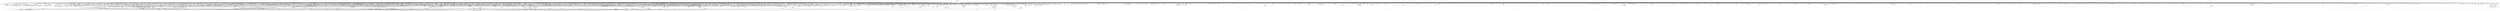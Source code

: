 digraph kerncollapsed {
    "is_rlimit_overlimit" [color="black"];
    "ma_slots" [color="black"];
    "_compound_head_7" [color="black"];
    "__kern_my_cpu_offset_55" [color="black"];
    "arch_send_call_function_single_ipi" [color="black"];
    "find_next_bit_13" [color="black"];
    "device_links_read_lock" [color="black"];
    "Indirect call158" [color="black"];
    "futex_hb_waiters_dec" [color="black"];
    "skip_atoi" [color="black"];
    "xas_error.isra.0" [color="black"];
    "find_next_bit.constprop.0_21" [color="black"];
    "__raw_spin_unlock_irq_20" [color="black"];
    "pfn_valid_2" [color="black"];
    "task_curr" [color="black"];
    "task_fits_cpu" [color="black"];
    "__raw_spin_lock_54" [color="black"];
    "find_next_bit.constprop.0_6" [color="black"];
    "prepare_alloc_pages.constprop.0" [color="black"];
    "copy_user_highpage" [color="black"];
    "Indirect call137" [color="black"];
    "find_next_zero_bit" [color="black"];
    "percpu_ref_get_many" [color="black"];
    "Indirect call13" [color="black"];
    "__raw_spin_unlock_irq_5" [color="black"];
    "irq_to_desc" [color="black"];
    "__pi_strcmp" [color="black"];
    "sched_asym_prefer" [color="black"];
    "mas_bulk_rebalance" [color="black"];
    "task_sigpending_2" [color="black"];
    "fsnotify_grab_connector" [color="black"];
    "__raw_spin_lock_63" [color="black"];
    "__reset_isolation_pfn" [color="black"];
    "kernel_init_pages" [color="black"];
    "virt_to_head_page.isra.0" [color="black"];
    "_task_util_est" [color="black"];
    "fsnotify_free_mark" [color="black"];
    "is_current_pgrp_orphaned" [color="black"];
    "do_raw_spin_lock_14" [color="black"];
    "list_lru_add" [color="black"];
    "srcu_read_unlock.constprop.0" [color="black"];
    "Indirect call204" [color="black"];
    "__irq_startup" [color="black"];
    "__rb_rotate_set_parents" [color="black"];
    "pfn_swap_entry_to_page" [color="black"];
    "sve_get_vl" [color="black"];
    "Indirect call207" [color="black"];
    "__update_load_avg_se" [color="black"];
    "test_ti_thread_flag_1" [color="black"];
    "find_next_bit_11" [color="black"];
    "__raw_spin_lock_irqsave_18" [color="black"];
    "page_ref_add" [color="black"];
    "arch_local_irq_disable_2" [color="black"];
    "access_ok_39" [color="black"];
    "__raw_spin_lock_24" [color="black"];
    "do_raw_spin_lock_86" [color="black"];
    "__kern_my_cpu_offset_51" [color="black"];
    "irq_work_claim" [color="black"];
    "__percpu_add_case_64.constprop.0_3" [color="black"];
    "u64_stats_add_2" [color="black"];
    "flush_dcache_folio" [color="black"];
    "__raw_spin_lock_32" [color="black"];
    "down_trylock" [color="black"];
    "posix_cputimers_group_init" [color="black"];
    "__raw_spin_lock_irqsave_50" [color="black"];
    "count_vm_events_2" [color="black"];
    "req_set_fail_3" [color="black"];
    "Indirect call68" [color="black"];
    "task_call_func" [color="black"];
    "clear_ti_thread_flag_1" [color="black"];
    "Indirect call189" [color="black"];
    "wb_dirty_limits" [color="black"];
    "prb_first_valid_seq" [color="black"];
    "task_clear_jobctl_pending" [color="black"];
    "rcu_exp_jiffies_till_stall_check" [color="black"];
    "list_del_2" [color="black"];
    "__rb_erase_color" [color="black"];
    "new_context" [color="black"];
    "this_cpu_has_cap" [color="black"];
    "__skb_checksum" [color="black"];
    "__raw_spin_lock_52" [color="black"];
    "__raw_spin_lock_31" [color="black"];
    "__kern_my_cpu_offset_79" [color="black"];
    "mte_update_sctlr_user" [color="black"];
    "Indirect call125" [color="black"];
    "Indirect call133" [color="black"];
    "iov_iter_revert" [color="black"];
    "__raw_spin_lock_62" [color="black"];
    "inode_io_list_del" [color="black"];
    "__dev_put.part.0" [color="black"];
    "cpu_timer_task_rcu" [color="black"];
    "next_online_pgdat" [color="black"];
    "Indirect call110" [color="black"];
    "arch_send_call_function_ipi_mask" [color="black"];
    "ktime_get_real_seconds" [color="black"];
    "kmalloc_size_roundup" [color="black"];
    "percpu_ref_get_many.constprop.0" [color="black"];
    "__raw_write_unlock_irq_5" [color="black"];
    "xas_retry" [color="black"];
    "Indirect call179" [color="black"];
    "Indirect call57" [color="black"];
    "Indirect call138" [color="black"];
    "mmgrab_1" [color="black"];
    "pmd_offset.isra.0_1" [color="black"];
    "__count_vm_events" [color="black"];
    "prb_reserve_in_last" [color="black"];
    "u64_stats_inc" [color="black"];
    "set_ti_thread_flag_4" [color="black"];
    "__raw_spin_unlock_irqrestore_11" [color="black"];
    "Indirect call36" [color="black"];
    "arch_local_irq_restore" [color="black"];
    "security_task_kill" [color="black"];
    "__srcu_read_lock" [color="black"];
    "folio_account_cleaned" [color="black"];
    "__percpu_add_case_64_7" [color="black"];
    "first_zones_zonelist_1" [color="black"];
    "mas_max_gap" [color="black"];
    "do_raw_spin_lock_28" [color="black"];
    "sig_handler_ignored" [color="black"];
    "mapping_unmap_writable" [color="black"];
    "do_raw_spin_lock_30" [color="black"];
    "__delay" [color="black"];
    "dec_rlimit_ucounts" [color="black"];
    "Indirect call6" [color="black"];
    "__percpu_add_case_32_2" [color="black"];
    "__cmpxchg_case_acq_64_1" [color="black"];
    "__raw_read_lock.constprop.0_5" [color="black"];
    "do_raw_spin_lock_10" [color="black"];
    "pgattr_change_is_safe" [color="black"];
    "sme_save_state" [color="black"];
    "count_vm_event" [color="black"];
    "Indirect call184" [color="black"];
    "console_trylock" [color="black"];
    "do_raw_spin_lock.constprop.0_3" [color="black"];
    "arch_teardown_dma_ops" [color="black"];
    "Indirect call197" [color="black"];
    "___d_drop" [color="black"];
    "Indirect call119" [color="black"];
    "xa_load" [color="black"];
    "Indirect call163" [color="black"];
    "llist_reverse_order" [color="black"];
    "__kern_my_cpu_offset_44" [color="black"];
    "do_raw_spin_lock_117" [color="black"];
    "Indirect call88" [color="black"];
    "no_page_table" [color="black"];
    "Indirect call55" [color="black"];
    "__printk_cpu_sync_wait" [color="black"];
    "__wake_up_common" [color="black"];
    "__kern_my_cpu_offset_37" [color="black"];
    "kernfs_name_hash" [color="black"];
    "__page_cache_release" [color="black"];
    "efi_reboot" [color="black"];
    "__init_swait_queue_head" [color="black"];
    "__raw_write_lock_irq_1" [color="black"];
    "d_flags_for_inode" [color="black"];
    "__kern_my_cpu_offset_6" [color="black"];
    "__to_kthread" [color="black"];
    "extfrag_for_order" [color="black"];
    "compaction_defer_reset" [color="black"];
    "mab_shift_right" [color="black"];
    "do_raw_spin_lock_60" [color="black"];
    "d_set_d_op" [color="black"];
    "cpumask_intersects.constprop.0_1" [color="black"];
    "__raw_spin_lock_irq_18" [color="black"];
    "__kern_my_cpu_offset_27" [color="black"];
    "__kern_my_cpu_offset_76" [color="black"];
    "__percpu_add_case_32_20" [color="black"];
    "irq_chip_retrigger_hierarchy" [color="black"];
    "osq_unlock" [color="black"];
    "Indirect call166" [color="black"];
    "__cmpxchg_case_mb_32_3" [color="black"];
    "__raw_spin_unlock_irqrestore_12" [color="black"];
    "Indirect call161" [color="black"];
    "wake_all_kswapds" [color="black"];
    "find_vma" [color="black"];
    "signal_pending_state_1" [color="black"];
    "do_raw_spin_lock.constprop.0_13" [color="black"];
    "stackinfo_on_stack" [color="black"];
    "Indirect call170" [color="black"];
    "__irq_domain_activate_irq" [color="black"];
    "folio_trylock_1" [color="black"];
    "____core____" [color="kernel"];
    "group_balance_cpu" [color="black"];
    "skb_cloned" [color="black"];
    "xas_find_conflict" [color="black"];
    "rcu_seq_end_1" [color="black"];
    "kernfs_leftmost_descendant" [color="black"];
    "pud_set_huge" [color="black"];
    "rb_insert_color_cached" [color="black"];
    "do_raw_spin_lock_27" [color="black"];
    "pte_offset_kernel.isra.0" [color="black"];
    "_compound_head_13" [color="black"];
    "__raw_spin_lock_irqsave_7" [color="black"];
    "cpumask_empty_3" [color="black"];
    "kernfs_next_descendant_post" [color="black"];
    "set_kpti_asid_bits" [color="black"];
    "migrate_disable" [color="black"];
    "io_run_cancel" [color="black"];
    "Indirect call71" [color="black"];
    "dequeue_task" [color="black"];
    "mab_calc_split" [color="black"];
    "__remove_shared_vm_struct.constprop.0" [color="black"];
    "cpumask_first" [color="black"];
    "inc_tlb_flush_pending" [color="black"];
    "find_vmap_area" [color="black"];
    "arch_smp_send_reschedule" [color="black"];
    "io_wq_get_acct" [color="black"];
    "get_state_synchronize_rcu_full" [color="black"];
    "__rt_mutex_slowtrylock" [color="black"];
    "oom_unkillable_task.isra.0" [color="black"];
    "ptep_set_access_flags" [color="black"];
    "io_is_timeout_noseq" [color="black"];
    "_get_random_bytes" [color="black"];
    "do_raw_spin_lock_11" [color="black"];
    "rcu_segcblist_accelerate" [color="black"];
    "invalid_folio_referenced_vma" [color="black"];
    "pidfd_prepare" [color="black"];
    "Indirect call205" [color="black"];
    "__percpu_add_case_64.constprop.0_1" [color="black"];
    "do_raw_spin_lock_44" [color="black"];
    "pid_nr_ns" [color="black"];
    "add_wait_queue_exclusive" [color="black"];
    "clear_ti_thread_flag" [color="black"];
    "load_unaligned_zeropad_1" [color="black"];
    "data_push_tail" [color="black"];
    "pte_to_swp_entry_2" [color="black"];
    "min_deadline_cb_rotate" [color="black"];
    "__wb_update_bandwidth.constprop.0" [color="black"];
    "clear_buddies.isra.0" [color="black"];
    "Indirect call200" [color="black"];
    "is_vmalloc_addr" [color="black"];
    "audit_serial" [color="black"];
    "disable_irq_nosync" [color="black"];
    "io_cancel_cb" [color="black"];
    "fprop_fraction_percpu" [color="black"];
    "Indirect call95" [color="black"];
    "__kern_my_cpu_offset_24" [color="black"];
    "task_rq_unlock" [color="black"];
    "_compound_head_5" [color="black"];
    "security_task_getsecid_obj" [color="black"];
    "fpsimd_preserve_current_state" [color="black"];
    "pagetable_pte_dtor" [color="black"];
    "eventfd_signal_mask" [color="black"];
    "mast_fill_bnode" [color="black"];
    "collect_posix_cputimers" [color="black"];
    "dev_pm_disable_wake_irq_check" [color="black"];
    "do_raw_spin_lock_64" [color="black"];
    "rcu_seq_snap" [color="black"];
    "task_sigpending_1" [color="black"];
    "____do_softirq" [color="black"];
    "enqueue_pushable_dl_task" [color="black"];
    "__cmpxchg_case_acq_32.constprop.0_17" [color="black"];
    "find_vma_prev" [color="black"];
    "mas_wr_store_setup" [color="black"];
    "folio_size" [color="black"];
    "__bitmap_intersects" [color="black"];
    "anon_vma_interval_tree_remove" [color="black"];
    "console_srcu_read_unlock" [color="black"];
    "get_mm_exe_file" [color="black"];
    "__clear_close_on_exec.isra.0" [color="black"];
    "rb_prev" [color="black"];
    "do_raw_spin_lock_43" [color="black"];
    "__bitmap_weight" [color="black"];
    "llist_add_batch" [color="black"];
    "mast_split_data" [color="black"];
    "timer_delete_hook" [color="black"];
    "Indirect call132" [color="black"];
    "io_acct_run_queue" [color="black"];
    "ktime_get_mono_fast_ns" [color="black"];
    "Indirect call186" [color="black"];
    "blake2s_compress" [color="black"];
    "mas_state_walk" [color="black"];
    "radix_tree_load_root" [color="black"];
    "lock_parent" [color="black"];
    "__reuseport_detach_closed_sock" [color="black"];
    "update_pm_runtime_accounting" [color="black"];
    "task_clear_jobctl_trapping" [color="black"];
    "slab_want_init_on_alloc" [color="black"];
    "__percpu_add_case_32_3" [color="black"];
    "__pi_memcmp" [color="black"];
    "unlock_page" [color="black"];
    "set_secondary_fwnode" [color="black"];
    "list_move_1" [color="black"];
    "rb_first" [color="black"];
    "compaction_suitable" [color="black"];
    "__raw_read_unlock.constprop.0_6" [color="black"];
    "kthread_insert_work_sanity_check" [color="black"];
    "inode_add_lru" [color="black"];
    "Indirect call114" [color="black"];
    "irq_work_queue" [color="black"];
    "vma_interval_tree_subtree_search" [color="black"];
    "pcpu_next_md_free_region" [color="black"];
    "clear_nonspinnable" [color="black"];
    "__ipi_send_mask" [color="black"];
    "PageMovable" [color="black"];
    "__printk_cpu_sync_try_get" [color="black"];
    "atomic_notifier_call_chain" [color="black"];
    "search_cmp_ftr_reg" [color="black"];
    "find_next_zero_bit_2" [color="black"];
    "fpsimd_save" [color="black"];
    "__kern_my_cpu_offset_67" [color="black"];
    "do_raw_spin_lock_3" [color="black"];
    "_compound_head_4" [color="black"];
    "pmd_set_huge" [color="black"];
    "Indirect call101" [color="black"];
    "set_swapper_pgd" [color="black"];
    "lazy_max_pages" [color="black"];
    "test_and_set_bit_lock.constprop.0" [color="black"];
    "cpu_util_cfs" [color="black"];
    "__raise_softirq_irqoff" [color="black"];
    "desc_make_final" [color="black"];
    "hrtimer_reprogram.constprop.0" [color="black"];
    "sync_exp_work_done" [color="black"];
    "find_next_bit_6" [color="black"];
    "test_ti_thread_flag_22" [color="black"];
    "do_raw_spin_lock_2" [color="black"];
    "do_raw_spin_lock.constprop.0_14" [color="black"];
    "pud_clear_huge" [color="black"];
    "rcu_poll_gp_seq_start" [color="black"];
    "get_sd_balance_interval" [color="black"];
    "is_subdir" [color="black"];
    "ma_dead_node" [color="black"];
    "__cmpxchg_case_64" [color="black"];
    "mas_is_err" [color="black"];
    "Indirect call9" [color="black"];
    "__folio_cancel_dirty" [color="black"];
    "cpudl_heapify" [color="black"];
    "__raw_spin_lock_irqsave.constprop.0_7" [color="black"];
    "copyin" [color="black"];
    "flush_tlb_batched_pending" [color="black"];
    "__cmpxchg_case_8" [color="black"];
    "timer_delete" [color="black"];
    "do_raw_spin_lock_26" [color="black"];
    "page_ref_inc" [color="black"];
    "do_raw_spin_lock_37" [color="black"];
    "first_online_pgdat" [color="black"];
    "security_audit_rule_match" [color="black"];
    "wp_page_reuse" [color="black"];
    "do_raw_spin_lock_7" [color="black"];
    "get_work_pool" [color="black"];
    "fsnotify" [color="black"];
    "do_raw_spin_lock_48" [color="black"];
    "pcpu_init_md_blocks" [color="black"];
    "data_check_size" [color="black"];
    "__raw_spin_lock_irqsave_5" [color="black"];
    "io_acct_cancel_pending_work" [color="black"];
    "__raw_spin_lock_irq_3" [color="black"];
    "raw_spin_rq_unlock_irqrestore" [color="black"];
    "update_rt_rq_load_avg" [color="black"];
    "__do_once_start" [color="black"];
    "__mutex_init" [color="black"];
    "kthread_probe_data" [color="black"];
    "sk_error_report" [color="black"];
    "Indirect call136" [color="black"];
    "io_put_kbuf_comp.isra.0" [color="black"];
    "mas_prev_setup.constprop.0" [color="black"];
    "cpu_online_3" [color="black"];
    "find_next_and_bit.constprop.0" [color="black"];
    "__cmpxchg_case_acq_32.constprop.0_4" [color="black"];
    "folio_nr_pages" [color="black"];
    "pcpu_unit_page_offset" [color="black"];
    "need_seqretry" [color="black"];
    "rcu_segcblist_move_seglen" [color="black"];
    "__cmpxchg_case_rel_32" [color="black"];
    "__xchg_case_mb_32.constprop.0" [color="black"];
    "__wake_up_parent" [color="black"];
    "exit_oom_victim" [color="black"];
    "__remove_inode_hash" [color="black"];
    "__cmpxchg_case_mb_64_1" [color="black"];
    "rwsem_spin_on_owner" [color="black"];
    "strreplace" [color="black"];
    "deactivate_task" [color="black"];
    "pi_state_update_owner" [color="black"];
    "__io_put_kbuf_list" [color="black"];
    "unhash_mnt" [color="black"];
    "unlock_mount_hash" [color="black"];
    "console_is_usable" [color="black"];
    "Indirect call2" [color="black"];
    "Indirect call148" [color="black"];
    "prepend_path" [color="black"];
    "vma_interval_tree_insert_after" [color="black"];
    "folio_trylock_2" [color="black"];
    "_find_first_zero_bit" [color="black"];
    "__mod_lruvec_state" [color="black"];
    "__raw_spin_unlock_irqrestore_37" [color="black"];
    "queued_write_lock_slowpath" [color="black"];
    "system_supports_generic_auth" [color="black"];
    "strchr" [color="black"];
    "find_lock_later_rq" [color="black"];
    "Indirect call105" [color="black"];
    "ktime_get_coarse_real_ts64" [color="black"];
    "d_instantiate" [color="black"];
    "pde_subdir_find" [color="black"];
    "rcu_segcblist_advance" [color="black"];
    "Indirect call11" [color="black"];
    "oom_badness" [color="black"];
    "__smp_call_single_queue" [color="black"];
    "convert_prio" [color="black"];
    "tlb_flush_mmu_tlbonly_1" [color="black"];
    "anon_vma_interval_tree_iter_next" [color="black"];
    "add_wait_queue" [color="black"];
    "mas_mab_cp" [color="black"];
    "tlb_remove_table_sync_one" [color="black"];
    "Indirect call180" [color="black"];
    "Indirect call7" [color="black"];
    "internal_add_timer" [color="black"];
    "workingset_update_node" [color="black"];
    "find_last_bit" [color="black"];
    "cpudl_heapify_up" [color="black"];
    "folio_evictable_1" [color="black"];
    "__wb_calc_thresh" [color="black"];
    "__raw_spin_lock_irq_26" [color="black"];
    "__io_prep_linked_timeout" [color="black"];
    "io_poll_remove_entries" [color="black"];
    "__raw_spin_unlock_irqrestore_1" [color="black"];
    "__cmpxchg_case_acq_32_2" [color="black"];
    "rb_erase_cached.isra.0" [color="black"];
    "do_raw_spin_lock.constprop.0_6" [color="black"];
    "find_alive_thread.isra.0" [color="black"];
    "pageblock_pfn_to_page" [color="black"];
    "shrink_lock_dentry" [color="black"];
    "try_release_thread_stack_to_cache" [color="black"];
    "vma_fs_can_writeback" [color="black"];
    "posix_cpu_timers_exit_group" [color="black"];
    "__percpu_add_return_case_32_1" [color="black"];
    "test_and_set_ti_thread_flag_1" [color="black"];
    "__hrtimer_get_next_event" [color="black"];
    "kill_device" [color="black"];
    "Indirect call69" [color="black"];
    "posix_cpu_timers_exit" [color="black"];
    "rt_mutex_slowtrylock" [color="black"];
    "Indirect call106" [color="black"];
    "skb_tailroom_1" [color="black"];
    "next_zone" [color="black"];
    "move_freelist_tail" [color="black"];
    "Indirect call50" [color="black"];
    "__raw_spin_lock_irq.constprop.0_1" [color="black"];
    "mas_split_final_node.isra.0" [color="black"];
    "set_ptes.constprop.0.isra.0_1" [color="black"];
    "flush_tlb_mm" [color="black"];
    "Indirect call70" [color="black"];
    "find_later_rq" [color="black"];
    "list_del_init" [color="black"];
    "pmd_install" [color="black"];
    "desc_make_reusable" [color="black"];
    "skb_zcopy" [color="black"];
    "mas_prev_sibling" [color="black"];
    "__raw_spin_unlock_irq_17" [color="black"];
    "__mutex_trylock_common" [color="black"];
    "__dev_fwnode" [color="black"];
    "__raw_spin_unlock_irqrestore_29" [color="black"];
    "do_raw_spin_lock_45" [color="black"];
    "__cmpxchg_case_mb_64_2" [color="black"];
    "prepend_name" [color="black"];
    "fsnotify_compare_groups" [color="black"];
    "__pageblock_pfn_to_page" [color="black"];
    "find_first_bit_4" [color="black"];
    "xas_result" [color="black"];
    "ktime_get_with_offset" [color="black"];
    "security_current_getsecid_subj" [color="black"];
    "timekeeping_get_ns" [color="black"];
    "list_del_init_3" [color="black"];
    "cpu_timer_dequeue" [color="black"];
    "set_next_task" [color="black"];
    "__mutex_trylock" [color="black"];
    "Indirect call73" [color="black"];
    "__kern_my_cpu_offset_11" [color="black"];
    "netdev_start_xmit" [color="black"];
    "folio_unlock" [color="black"];
    "timerqueue_del" [color="black"];
    "bump_cpu_timer" [color="black"];
    "__pick_first_entity" [color="black"];
    "ldsem_down_read_trylock" [color="black"];
    "mab_no_null_split" [color="black"];
    "Indirect call23" [color="black"];
    "Indirect call20" [color="black"];
    "audit_gid_comparator" [color="black"];
    "__lock_parent" [color="black"];
    "rt_mutex_futex_trylock" [color="black"];
    "do_raw_spin_lock_97" [color="black"];
    "__raw_spin_lock_18" [color="black"];
    "cpumask_any_and_distribute" [color="black"];
    "try_to_unmap_flush" [color="black"];
    "tk_xtime.constprop.0" [color="black"];
    "srcu_gp_start" [color="black"];
    "update_rq_clock" [color="black"];
    "rcu_segcblist_extract_done_cbs" [color="black"];
    "filemap_check_errors" [color="black"];
    "__raw_spin_lock_irq_35" [color="black"];
    "zone_page_state_snapshot" [color="black"];
    "__attach_to_pi_owner" [color="black"];
    "mtree_load" [color="black"];
    "memblock_is_map_memory" [color="black"];
    "rt_mutex_setprio" [color="black"];
    "__hrtimer_next_event_base.constprop.0" [color="black"];
    "task_work_cancel_match" [color="black"];
    "cpumask_next_and" [color="black"];
    "__kern_my_cpu_offset_83" [color="black"];
    "ptep_clear_flush" [color="black"];
    "mas_wr_end_piv" [color="black"];
    "should_failslab" [color="black"];
    "number" [color="black"];
    "__raw_spin_lock_irqsave_19" [color="black"];
    "csum_partial_ext" [color="black"];
    "dev_nit_active" [color="black"];
    "_find_next_zero_bit" [color="black"];
    "page_try_share_anon_rmap" [color="black"];
    "system_supports_tlb_range_1" [color="black"];
    "Indirect call67" [color="black"];
    "Indirect call177" [color="black"];
    "timer_delete_sync" [color="black"];
    "pm_runtime_autosuspend_expiration" [color="black"];
    "__raw_spin_unlock_irqrestore_31" [color="black"];
    "prep_compound_page" [color="black"];
    "klist_node_attached" [color="black"];
    "__cmpxchg_case_mb_64" [color="black"];
    "__cmpxchg_case_mb_64_7" [color="black"];
    "__efistub_caches_clean_inval_pou" [color="black"];
    "down_read_trylock" [color="black"];
    "__raw_spin_unlock_irq_11" [color="black"];
    "arch_local_irq_save" [color="black"];
    "test_ti_thread_flag_4" [color="black"];
    "__ptrace_link" [color="black"];
    "Indirect call53" [color="black"];
    "netlink_lock_table" [color="black"];
    "folio_isolate_lru" [color="black"];
    "pageblock_skip_persistent" [color="black"];
    "io_poll_can_finish_inline.isra.0" [color="black"];
    "Indirect call108" [color="black"];
    "mas_prev_range" [color="black"];
    "local_cpu_stop" [color="black"];
    "__page_set_anon_rmap" [color="black"];
    "pcpu_page_idx" [color="black"];
    "crng_fast_key_erasure" [color="black"];
    "mapping_shrinkable_2" [color="black"];
    "__io_acct_run_queue" [color="black"];
    "folio_evictable" [color="black"];
    "activate_task" [color="black"];
    "cpu_clock_sample" [color="black"];
    "pcpu_block_update_hint_alloc" [color="black"];
    "desc_read_finalized_seq" [color="black"];
    "do_raw_spin_lock_24" [color="black"];
    "device_pm_check_callbacks" [color="black"];
    "do_raw_spin_lock_31" [color="black"];
    "find_suitable_fallback" [color="black"];
    "Indirect call100" [color="black"];
    "__raw_spin_lock_22" [color="black"];
    "__set_close_on_exec.isra.0" [color="black"];
    "mutex_trylock" [color="black"];
    "hrtimer_cancel" [color="black"];
    "skb_header_cloned" [color="black"];
    "online_section_nr" [color="black"];
    "mte_dead_walk" [color="black"];
    "arch_get_random_longs" [color="black"];
    "fast_dput" [color="black"];
    "calc_delta_fair" [color="black"];
    "strscpy" [color="black"];
    "cpu_switch_to" [color="black"];
    "mutex_is_locked" [color="black"];
    "tlb_flush" [color="black"];
    "raw_spin_rq_trylock" [color="black"];
    "update_load_avg" [color="black"];
    "io_wq_exit_start" [color="black"];
    "security_sock_rcv_skb" [color="black"];
    "compound_order" [color="black"];
    "arch_local_irq_save_3" [color="black"];
    "__futex_queue" [color="black"];
    "__kern_my_cpu_offset_49" [color="black"];
    "mas_allocated.isra.0" [color="black"];
    "__raw_spin_unlock_irqrestore_8" [color="black"];
    "mas_alloc_req.isra.0" [color="black"];
    "memset" [color="black"];
    "folio_order" [color="black"];
    "free_vmap_area_rb_augment_cb_rotate" [color="black"];
    "req_set_fail_4" [color="black"];
    "kick_process" [color="black"];
    "enqueue_task" [color="black"];
    "__cmpxchg_case_64.isra.0" [color="black"];
    "Indirect call27" [color="black"];
    "sock_inuse_add" [color="black"];
    "page_vma_mapped_walk_done_1" [color="black"];
    "io_cancel_ctx_cb" [color="black"];
    "__cmpxchg_case_mb_64_4" [color="black"];
    "Indirect call44" [color="black"];
    "_copy_from_iter" [color="black"];
    "tick_get_device" [color="black"];
    "__raw_spin_lock_irqsave_1" [color="black"];
    "Indirect call1" [color="black"];
    "ma_data_end" [color="black"];
    "split_map_pages" [color="black"];
    "Indirect call202" [color="black"];
    "exit_rcu" [color="black"];
    "__anon_vma_interval_tree_augment_propagate" [color="black"];
    "Indirect call19" [color="black"];
    "Indirect call212" [color="black"];
    "dev_xmit_recursion_inc" [color="black"];
    "sock_flag.constprop.0" [color="black"];
    "inc_rlimit_ucounts" [color="black"];
    "rwsem_read_trylock" [color="black"];
    "__raw_spin_lock_irqsave_6" [color="black"];
    "page_ref_inc_1" [color="black"];
    "pm_qos_update_flags" [color="black"];
    "folio_nr_pages_4" [color="black"];
    "update_cached_migrate" [color="black"];
    "__zone_watermark_ok" [color="black"];
    "mutex_spin_on_owner" [color="black"];
    "put_prev_task" [color="black"];
    "invalid_migration_vma" [color="black"];
    "Indirect call12" [color="black"];
    "__clear_open_fd" [color="black"];
    "kthread_is_per_cpu" [color="black"];
    "access_ok_14" [color="black"];
    "memchr" [color="black"];
    "queued_spin_lock_slowpath" [color="black"];
    "next_mnt" [color="black"];
    "pcpu_chunk_populated" [color="black"];
    "__cmpxchg_case_acq_32.constprop.0_2" [color="black"];
    "smp_call_function_many" [color="black"];
    "security_secid_to_secctx" [color="black"];
    "Indirect call139" [color="black"];
    "qdisc_run_begin" [color="black"];
    "timer_wait_running" [color="black"];
    "__raw_spin_trylock" [color="black"];
    "__preempt_count_sub" [color="black"];
    "raw_spin_rq_lock" [color="black"];
    "__raw_spin_unlock_irqrestore_4" [color="black"];
    "add_nr_running" [color="black"];
    "kthread_should_stop" [color="black"];
    "do_raw_spin_lock_87" [color="black"];
    "__irq_get_desc_lock" [color="black"];
    "should_fail_alloc_page" [color="black"];
    "find_next_and_bit" [color="black"];
    "Indirect call60" [color="black"];
    "page_vma_mapped_walk_done" [color="black"];
    "d_find_alias" [color="black"];
    "system_supports_tlb_range" [color="black"];
    "fsnotify_put_sb_connectors" [color="black"];
    "__raw_spin_unlock_irq_35" [color="black"];
    "Indirect call94" [color="black"];
    "io_schedule_prepare" [color="black"];
    "Indirect call104" [color="black"];
    "do_raw_spin_lock_83" [color="black"];
    "update_dl_rq_load_avg" [color="black"];
    "security_capable" [color="black"];
    "find_mergeable_anon_vma" [color="black"];
    "cpumask_first_and" [color="black"];
    "__wake_up_locked_key" [color="black"];
    "__cmpwait_case_32_3" [color="black"];
    "find_next_bit_17" [color="black"];
    "__raw_spin_unlock_irq_23" [color="black"];
    "kmap_local_page" [color="black"];
    "list_lru_del" [color="black"];
    "lockref_get" [color="black"];
    "mte_zero_clear_page_tags" [color="black"];
    "find_next_bit.constprop.0_8" [color="black"];
    "__kern_my_cpu_offset_42" [color="black"];
    "freezing_slow_path" [color="black"];
    "__audit_uring_entry" [color="black"];
    "arch_local_irq_save_8" [color="black"];
    "qdisc_qstats_cpu_backlog_dec" [color="black"];
    "Indirect call102" [color="black"];
    "__kern_my_cpu_offset_4" [color="black"];
    "lru_add_fn" [color="black"];
    "clear_ti_thread_flag_4" [color="black"];
    "mas_find_child" [color="black"];
    "tlb_gather_mmu" [color="black"];
    "__cmpwait_case_32_2" [color="black"];
    "do_init_timer.constprop.0" [color="black"];
    "steal_suitable_fallback" [color="black"];
    "cpu_do_switch_mm" [color="black"];
    "Indirect call214" [color="black"];
    "mas_find" [color="black"];
    "folio_test_uptodate" [color="black"];
    "folio_wake_bit" [color="black"];
    "rseq_migrate" [color="black"];
    "_double_lock_balance" [color="black"];
    "timespec64_equal" [color="black"];
    "clear_ti_thread_flag_6" [color="black"];
    "test_taint" [color="black"];
    "mas_safe_min" [color="black"];
    "rcu_inkernel_boot_has_ended" [color="black"];
    "__tlb_reset_range" [color="black"];
    "io_prep_async_link" [color="black"];
    "__raw_spin_unlock_irqrestore_10" [color="black"];
    "init_multi_vma_prep" [color="black"];
    "mas_find_setup.constprop.0" [color="black"];
    "post_ttbr_update_workaround" [color="black"];
    "security_sk_free" [color="black"];
    "rcu_seq_set_state" [color="black"];
    "update_misfit_status" [color="black"];
    "dec_mm_counter" [color="black"];
    "rcu_segcblist_enqueue" [color="black"];
    "__task_pid_nr_ns" [color="black"];
    "remove_nodes.constprop.0" [color="black"];
    "Indirect call58" [color="black"];
    "io_file_get_flags" [color="black"];
    "io_prep_async_work" [color="black"];
    "page_ref_inc_2" [color="black"];
    "Indirect call208" [color="black"];
    "wq_worker_running" [color="black"];
    "xa_is_node" [color="black"];
    "__raw_spin_lock_27" [color="black"];
    "io_put_kbuf" [color="black"];
    "decay_load" [color="black"];
    "list_del_init_7" [color="black"];
    "__kern_my_cpu_offset_134" [color="black"];
    "pm_runtime_get_noresume" [color="black"];
    "__kern_my_cpu_offset_25" [color="black"];
    "Indirect call178" [color="black"];
    "list_splice_tail_init" [color="black"];
    "find_next_bit_7" [color="black"];
    "__raw_spin_unlock_irq_4" [color="black"];
    "__raw_spin_lock_irq_11" [color="black"];
    "radix_tree_tag_get" [color="black"];
    "smp_call_function_single" [color="black"];
    "srcu_funnel_exp_start" [color="black"];
    "rcu_start_this_gp" [color="black"];
    "sane_fdtable_size" [color="black"];
    "do_raw_spin_lock_12" [color="black"];
    "__set_fixmap" [color="black"];
    "put_filesystem" [color="black"];
    "path_get" [color="black"];
    "do_softirq_own_stack" [color="black"];
    "get_file_1" [color="black"];
    "vmalloc_to_page" [color="black"];
    "do_raw_spin_lock_29" [color="black"];
    "Indirect call37" [color="black"];
    "fsnotify_first_mark" [color="black"];
    "timer_base.isra.0" [color="black"];
    "wake_up_var" [color="black"];
    "task_sched_runtime" [color="black"];
    "netlink_overrun" [color="black"];
    "lockref_put_return" [color="black"];
    "folio_nr_pages_3" [color="black"];
    "dl_rq_of_se" [color="black"];
    "compound_order_2" [color="black"];
    "crng_make_state" [color="black"];
    "__pm_relax" [color="black"];
    "add_mm_rss_vec" [color="black"];
    "do_raw_spin_lock_33" [color="black"];
    "__percpu_add_case_32_8" [color="black"];
    "pm_runtime_deactivate_timer" [color="black"];
    "print_tainted" [color="black"];
    "test_ti_thread_flag_10" [color="black"];
    "__raw_spin_unlock_irq_28" [color="black"];
    "__wake_up_locked_key_bookmark" [color="black"];
    "count_vm_events" [color="black"];
    "find_next_bit.constprop.0_14" [color="black"];
    "copy_from_kernel_nofault" [color="black"];
    "pm_runtime_put_noidle_2" [color="black"];
    "ihold" [color="black"];
    "se_weight.isra.0" [color="black"];
    "sve_save_state" [color="black"];
    "folio_activate_fn" [color="black"];
    "clear_ti_thread_flag_8" [color="black"];
    "need_mlock_drain" [color="black"];
    "radix_tree_iter_tag_clear" [color="black"];
    "__raw_spin_lock_irq.constprop.0_2" [color="black"];
    "__cmpxchg_case_acq_32.constprop.0_15" [color="black"];
    "maybe_mkwrite.isra.0" [color="black"];
    "addr_to_vb_xa" [color="black"];
    "do_raw_spin_lock_46" [color="black"];
    "sched_cgroup_fork" [color="black"];
    "mas_update_gap" [color="black"];
    "zone_page_state_add" [color="black"];
    "mas_wr_node_walk" [color="black"];
    "jiffies_to_usecs" [color="black"];
    "__set_open_fd" [color="black"];
    "mapping_allow_writable" [color="black"];
    "osq_lock" [color="black"];
    "update_dl_migration" [color="black"];
    "Indirect call103" [color="black"];
    "put_unused_fd" [color="black"];
    "io_wq_work_match_item" [color="black"];
    "tlb_flush_mmu_tlbonly" [color="black"];
    "mod_zone_state" [color="black"];
    "can_migrate_task" [color="black"];
    "zone_reclaimable_pages" [color="black"];
    "__raw_spin_lock_irq_7" [color="black"];
    "cpu_online" [color="black"];
    "__sync_icache_dcache" [color="black"];
    "vm_unacct_memory_1" [color="black"];
    "do_raw_spin_lock" [color="black"];
    "futex_cmpxchg_value_locked" [color="black"];
    "vma_address" [color="black"];
    "mte_update_gcr_excl.isra.0" [color="black"];
    "unlock_task_sighand.isra.0_1" [color="black"];
    "sve_state_size" [color="black"];
    "calc_wheel_index" [color="black"];
    "do_raw_spin_lock_47" [color="black"];
    "Indirect call99" [color="black"];
    "Indirect call74" [color="black"];
    "reweight_task" [color="black"];
    "percpu_counter_dec" [color="black"];
    "io_cancel_task_cb" [color="black"];
    "pwq_activate_inactive_work" [color="black"];
    "io_wq_worker_running" [color="black"];
    "bsearch" [color="black"];
    "io_match_task_safe" [color="black"];
    "xas_set_order.part.0" [color="black"];
    "idr_find" [color="black"];
    "__arch_copy_from_user" [color="black"];
    "hrtimer_sleeper_start_expires" [color="black"];
    "__raw_spin_unlock_irq_18" [color="black"];
    "auditd_test_task" [color="black"];
    "io_wq_work_match_all" [color="black"];
    "group_close_release" [color="black"];
    "set_ti_thread_flag_5" [color="black"];
    "num_other_online_cpus" [color="black"];
    "prepare_to_wait_exclusive" [color="black"];
    "Indirect call181" [color="black"];
    "io_poll_find.constprop.0" [color="black"];
    "futex_top_waiter" [color="black"];
    "filemap_release_folio" [color="black"];
    "skb_zcopy_clear" [color="black"];
    "vm_commit_limit" [color="black"];
    "__raw_spin_lock" [color="black"];
    "__bitmap_equal" [color="black"];
    "no_blink" [color="black"];
    "find_next_bit.constprop.0_5" [color="black"];
    "Indirect call191" [color="black"];
    "sched_clock_noinstr" [color="black"];
    "Indirect call59" [color="black"];
    "hrtimer_force_reprogram.constprop.0" [color="black"];
    "find_next_bit_29" [color="black"];
    "__raw_spin_lock_irqsave_22" [color="black"];
    "folio_mapping" [color="black"];
    "Indirect call3" [color="black"];
    "cpumask_copy_1" [color="black"];
    "do_raw_spin_lock_8" [color="black"];
    "pagefault_disable" [color="black"];
    "Indirect call156" [color="black"];
    "rcu_poll_gp_seq_end_unlocked" [color="black"];
    "Indirect call210" [color="black"];
    "__printk_cpu_sync_put" [color="black"];
    "kobj_ns_ops" [color="black"];
    "arch_local_irq_save_7" [color="black"];
    "sched_ttwu_pending" [color="black"];
    "rcu_jiffies_till_stall_check" [color="black"];
    "folio_size_2" [color="black"];
    "arch_local_irq_save_1" [color="black"];
    "__skb_set_length_1" [color="black"];
    "blake2s.constprop.0" [color="black"];
    "d_ancestor" [color="black"];
    "__peernet2id" [color="black"];
    "fsnotify_data_inode" [color="black"];
    "Indirect call185" [color="black"];
    "futex_q_unlock" [color="black"];
    "folio_mapped_1" [color="black"];
    "this_cpu_has_cap.part.0" [color="black"];
    "pde_subdir_first" [color="black"];
    "Indirect call64" [color="black"];
    "__dl_add" [color="black"];
    "get_cred_1" [color="black"];
    "raw_spin_rq_unlock" [color="black"];
    "__kern_my_cpu_offset_18" [color="black"];
    "mas_wr_walk" [color="black"];
    "file_ns_capable" [color="black"];
    "rt_mutex_init_proxy_locked" [color="black"];
    "access_ok_2" [color="black"];
    "__raw_spin_unlock_irqrestore.constprop.0_1" [color="black"];
    "__posix_timers_find" [color="black"];
    "defer_console_output" [color="black"];
    "set_ptes.constprop.0.isra.0" [color="black"];
    "__raw_write_lock_irq" [color="black"];
    "qdisc_qstats_cpu_qlen_dec" [color="black"];
    "peernet2id" [color="black"];
    "__raw_spin_lock_irq_32" [color="black"];
    "zone_watermark_ok_safe" [color="black"];
    "__d_find_any_alias" [color="black"];
    "dev_bus_name" [color="black"];
    "__raw_spin_lock_irqsave_23" [color="black"];
    "tlb_flush_1" [color="black"];
    "__raw_spin_lock_irqsave_25" [color="black"];
    "pcpu_find_block_fit" [color="black"];
    "find_busiest_group" [color="black"];
    "mnt_get_count" [color="black"];
    "__mod_timer" [color="black"];
    "__wake_q_add" [color="black"];
    "audit_uid_comparator" [color="black"];
    "Indirect call194" [color="black"];
    "lock_timer_base" [color="black"];
    "__kern_my_cpu_offset_21" [color="black"];
    "lock_mnt_tree" [color="black"];
    "smp_call_function_many_cond" [color="black"];
    "io_fill_cqe_aux" [color="black"];
    "dl_task_is_earliest_deadline" [color="black"];
    "__xchg_case_acq_64.isra.0" [color="black"];
    "__pi_strlen" [color="black"];
    "take_dentry_name_snapshot" [color="black"];
    "freezing" [color="black"];
    "mas_next_sibling" [color="black"];
    "task_rq_lock" [color="black"];
    "zone_watermark_fast.constprop.0" [color="black"];
    "__raw_spin_unlock_irqrestore_2" [color="black"];
    "do_raw_spin_lock_85" [color="black"];
    "Indirect call29" [color="black"];
    "queued_write_lock.constprop.0_1" [color="black"];
    "page_ref_add_1" [color="black"];
    "__raw_spin_lock_5" [color="black"];
    "page_ref_inc_4" [color="black"];
    "csum_partial" [color="black"];
    "__sw_hweight32" [color="black"];
    "hrtimer_active" [color="black"];
    "pcpu_block_update" [color="black"];
    "generic_exec_single" [color="black"];
    "mas_push_data" [color="black"];
    "Indirect call47" [color="black"];
    "dcache_clean_pou" [color="black"];
    "__wake_up_bit" [color="black"];
    "list_del_1" [color="black"];
    "__raw_spin_unlock_irqrestore.constprop.0_2" [color="black"];
    "wb_io_lists_depopulated" [color="black"];
    "arch_local_irq_restore_3" [color="black"];
    "Indirect call21" [color="black"];
    "pcpu_free_area.isra.0" [color="black"];
    "clear_siginfo" [color="black"];
    "prb_next_seq" [color="black"];
    "mas_pop_node" [color="black"];
    "sync_icache_aliases" [color="black"];
    "__raw_spin_lock.constprop.0_1" [color="black"];
    "Indirect call142" [color="black"];
    "memzero_explicit" [color="black"];
    "Indirect call152" [color="black"];
    "percpu_counter_add_batch" [color="black"];
    "__flush_tlb_kernel_pgtable" [color="black"];
    "__acct_reclaim_writeback" [color="black"];
    "Indirect call34" [color="black"];
    "pvm_determine_end_from_reverse" [color="black"];
    "do_raw_spin_lock_23" [color="black"];
    "hlist_del_init_2" [color="black"];
    "Indirect call43" [color="black"];
    "__raw_spin_lock_irqsave.constprop.0_8" [color="black"];
    "Indirect call198" [color="black"];
    "__percpu_add_case_32_15" [color="black"];
    "clear_ti_thread_flag_3" [color="black"];
    "free_pcppages_bulk" [color="black"];
    "rcu_gp_is_normal" [color="black"];
    "__cmpxchg_case_mb_32_4" [color="black"];
    "__dequeue_entity" [color="black"];
    "rcu_segcblist_pend_cbs" [color="black"];
    "__kern_my_cpu_offset_16" [color="black"];
    "__raw_spin_lock_irqsave_34" [color="black"];
    "plist_add" [color="black"];
    "fatal_signal_pending" [color="black"];
    "purge_fragmented_block" [color="black"];
    "desc_read" [color="black"];
    "__cmpxchg_case_acq_32.constprop.0_9" [color="black"];
    "tty_update_time" [color="black"];
    "ttwu_do_activate.constprop.0" [color="black"];
    "__raw_write_unlock_irq_4" [color="black"];
    "double_unlock_balance" [color="black"];
    "system_supports_mte" [color="black"];
    "compound_order_1" [color="black"];
    "__timer_delete" [color="black"];
    "__raw_spin_unlock_irqrestore_21" [color="black"];
    "tag_get" [color="black"];
    "__prepare_to_swait" [color="black"];
    "pfn_is_map_memory" [color="black"];
    "__cmpxchg_case_acq_32.constprop.0_13" [color="black"];
    "ktime_add_safe" [color="black"];
    "hlist_bl_unlock" [color="black"];
    "do_raw_spin_lock_18" [color="black"];
    "current_is_kswapd" [color="black"];
    "xas_pause" [color="black"];
    "tty_driver_name" [color="black"];
    "irq_enable" [color="black"];
    "__raw_spin_lock_irq_20" [color="black"];
    "__kern_my_cpu_offset_54" [color="black"];
    "__raw_spin_lock_irqsave_12" [color="black"];
    "__kern_my_cpu_offset_89" [color="black"];
    "mte_destroy_descend.constprop.0" [color="black"];
    "pm_qos_read_value" [color="black"];
    "can_set_direct_map" [color="black"];
    "__kern_my_cpu_offset_26" [color="black"];
    "init_timer_key" [color="black"];
    "strcpy" [color="black"];
    "attach_pid" [color="black"];
    "cpu_online_2" [color="black"];
    "Indirect call192" [color="black"];
    "__kern_my_cpu_offset_80" [color="black"];
    "rpm_check_suspend_allowed" [color="black"];
    "Indirect call87" [color="black"];
    "timer_reduce" [color="black"];
    "get_pfnblock_flags_mask" [color="black"];
    "fetch_robust_entry" [color="black"];
    "arch_local_irq_save_2" [color="black"];
    "get_page" [color="black"];
    "Indirect call122" [color="black"];
    "__raw_spin_unlock_irqrestore_14" [color="black"];
    "d_walk" [color="black"];
    "other_cpu_in_panic" [color="black"];
    "__cmpxchg_case_mb_32_8" [color="black"];
    "mas_push_node" [color="black"];
    "kthread_data" [color="black"];
    "__gfp_pfmemalloc_flags" [color="black"];
    "inode_lru_list_del" [color="black"];
    "rb_erase" [color="black"];
    "__raw_spin_lock_irq_5" [color="black"];
    "auditsc_get_stamp" [color="black"];
    "get_work_pwq" [color="black"];
    "get_next_ino" [color="black"];
    "arch_local_irq_save_4" [color="black"];
    "rcu_stall_is_suppressed" [color="black"];
    "arch_timer_evtstrm_available" [color="black"];
    "Indirect call35" [color="black"];
    "inode_cgwb_move_to_attached" [color="black"];
    "__nr_to_section" [color="black"];
    "rcu_seq_end" [color="black"];
    "Indirect call97" [color="black"];
    "__xchg_case_64.constprop.0" [color="black"];
    "skb_copy_bits" [color="black"];
    "__raw_spin_unlock_irq_43" [color="black"];
    "set_load_weight" [color="black"];
    "copy_highpage" [color="black"];
    "enqueue_hrtimer.constprop.0" [color="black"];
    "pmd_offset.isra.0" [color="black"];
    "gup_folio_next" [color="black"];
    "Indirect call146" [color="black"];
    "get_file.isra.0" [color="black"];
    "arm64_kernel_unmapped_at_el0_3" [color="black"];
    "workingset_eviction" [color="black"];
    "test_ti_thread_flag_6" [color="black"];
    "folio_mapped_3" [color="black"];
    "__percpu_add_case_64_6" [color="black"];
    "__kern_my_cpu_offset_61" [color="black"];
    "Indirect call130" [color="black"];
    "_compound_head" [color="black"];
    "thread_group_cputime" [color="black"];
    "strncmp" [color="black"];
    "super_wake" [color="black"];
    "tty_port_kopened" [color="black"];
    "rcu_cblist_dequeue" [color="black"];
    "irq_work_single" [color="black"];
    "__bitmap_subset" [color="black"];
    "set_task_reclaim_state" [color="black"];
    "idle_cpu" [color="black"];
    "__raw_spin_lock_bh.constprop.0_5" [color="black"];
    "mte_thread_switch" [color="black"];
    "__raw_spin_lock_15" [color="black"];
    "__bpf_free_used_maps" [color="black"];
    "prb_final_commit" [color="black"];
    "pm_ops_is_empty" [color="black"];
    "vma_interval_tree_iter_next" [color="black"];
    "do_raw_spin_lock_6" [color="black"];
    "Indirect call201" [color="black"];
    "mod_node_state" [color="black"];
    "inactive_is_low.constprop.0" [color="black"];
    "__cmpxchg_case_acq_32.constprop.0_12" [color="black"];
    "Indirect call109" [color="black"];
    "__mnt_want_write_file" [color="black"];
    "__raw_spin_lock_irq_1" [color="black"];
    "page_ref_dec_and_test_1" [color="black"];
    "del_page_from_free_list" [color="black"];
    "__init_rwsem" [color="black"];
    "set_task_cpu" [color="black"];
    "skb_tailroom_2" [color="black"];
    "igrab" [color="black"];
    "set_area_direct_map" [color="black"];
    "__integrity_iint_find" [color="black"];
    "Indirect call157" [color="black"];
    "mapping_shrinkable" [color="black"];
    "clear_inode" [color="black"];
    "put_dec_trunc8" [color="black"];
    "__update_load_avg_cfs_rq" [color="black"];
    "qdisc_maybe_clear_missed" [color="black"];
    "Indirect call85" [color="black"];
    "tty_ldisc_open" [color="black"];
    "cpumask_next.constprop.0" [color="black"];
    "get_ucounts_or_wrap" [color="black"];
    "sched_clock_cpu" [color="black"];
    "pcpu_next_fit_region.constprop.0" [color="black"];
    "__raw_spin_lock_irqsave.constprop.0_2" [color="black"];
    "call_on_irq_stack" [color="black"];
    "rt_mutex_proxy_unlock" [color="black"];
    "double_rq_lock" [color="black"];
    "mte_copy_page_tags" [color="black"];
    "__disable_irq_nosync" [color="black"];
    "Indirect call90" [color="black"];
    "unmask_irq" [color="black"];
    "Indirect call17" [color="black"];
    "__raw_spin_lock_12" [color="black"];
    "pcpu_alloc_area" [color="black"];
    "drain_local_pages" [color="black"];
    "mas_next_range" [color="black"];
    "debug_locks_off" [color="black"];
    "__raw_spin_trylock_3" [color="black"];
    "noop_dirty_folio" [color="black"];
    "rcu_poll_gp_seq_start_unlocked" [color="black"];
    "slab_is_available" [color="black"];
    "mntget" [color="black"];
    "prep_new_page" [color="black"];
    "mas_put_in_tree" [color="black"];
    "__raw_spin_lock_16" [color="black"];
    "__percpu_down_write_trylock" [color="black"];
    "Indirect call167" [color="black"];
    "Indirect call14" [color="black"];
    "get_pwq" [color="black"];
    "__count_vm_events_2" [color="black"];
    "__cmpxchg_case_acq_32.constprop.0_16" [color="black"];
    "move_linked_works" [color="black"];
    "cpudl_find" [color="black"];
    "Indirect call78" [color="black"];
    "Indirect call66" [color="black"];
    "mnt_set_mountpoint" [color="black"];
    "console_srcu_read_lock" [color="black"];
    "mas_store_prealloc.part.0" [color="black"];
    "get_cred" [color="black"];
    "xas_clear_mark" [color="black"];
    "percpu_ref_put_many.constprop.0_1" [color="black"];
    "mas_new_ma_node" [color="black"];
    "do_csum" [color="black"];
    "do_raw_spin_lock_50" [color="black"];
    "ktime_get_real_ts64" [color="black"];
    "inode_maybe_inc_iversion" [color="black"];
    "__wake_up_sync_key" [color="black"];
    "hrtimer_forward" [color="black"];
    "__kern_my_cpu_offset_56" [color="black"];
    "_mix_pool_bytes" [color="black"];
    "__futex_unqueue" [color="black"];
    "Indirect call83" [color="black"];
    "__dl_clear_params" [color="black"];
    "list_del_init_2" [color="black"];
    "__kern_my_cpu_offset_133" [color="black"];
    "__wake_up_common_lock" [color="black"];
    "lru_move_tail_fn" [color="black"];
    "__cmpxchg_case_acq_32.constprop.0_6" [color="black"];
    "set_tlb_ubc_flush_pending" [color="black"];
    "lock_mount_hash" [color="black"];
    "init_entity_runnable_average" [color="black"];
    "signalfd_cleanup" [color="black"];
    "local_bh_disable" [color="black"];
    "mapping_shrinkable_1" [color="black"];
    "Indirect call22" [color="black"];
    "prepare_to_wait" [color="black"];
    "__irq_put_desc_unlock" [color="black"];
    "mas_leaf_max_gap" [color="black"];
    "__raw_spin_lock_34" [color="black"];
    "__irq_can_set_affinity" [color="black"];
    "radix_tree_next_chunk" [color="black"];
    "__kern_my_cpu_offset_53" [color="black"];
    "finish_swait" [color="black"];
    "get_ldops" [color="black"];
    "copy_thread" [color="black"];
    "mas_pause" [color="black"];
    "security_release_secctx" [color="black"];
    "folio_try_get_rcu" [color="black"];
    "task_pid_vnr_1" [color="black"];
    "sub_rq_bw.isra.0" [color="black"];
    "hrtimer_try_to_cancel" [color="black"];
    "Indirect call89" [color="black"];
    "irq_get_irq_data" [color="black"];
    "find_task_by_vpid" [color="black"];
    "tsk_fork_get_node" [color="black"];
    "list_del_init_5" [color="black"];
    "find_worker_executing_work" [color="black"];
    "tag_clear" [color="black"];
    "vma_interval_tree_remove" [color="black"];
    "__rpm_get_callback" [color="black"];
    "Indirect call63" [color="black"];
    "arch_local_irq_restore_1" [color="black"];
    "pgdat_balanced" [color="black"];
    "pick_next_task_idle" [color="black"];
    "d_shrink_del" [color="black"];
    "free_vmap_area_rb_augment_cb_propagate" [color="black"];
    "propagation_next" [color="black"];
    "nsec_to_clock_t" [color="black"];
    "audit_string_contains_control" [color="black"];
    "Indirect call150" [color="black"];
    "__raw_spin_lock_irq_34" [color="black"];
    "page_ref_inc_3" [color="black"];
    "__raw_read_unlock.constprop.0_2" [color="black"];
    "__raw_spin_lock_irq_6" [color="black"];
    "list_move_tail" [color="black"];
    "vma_interval_tree_insert" [color="black"];
    "update_cfs_rq_load_avg.isra.0" [color="black"];
    "srcu_get_delay.isra.0" [color="black"];
    "errseq_sample" [color="black"];
    "spin_lock_irqsave_ssp_contention" [color="black"];
    "signal_set_stop_flags" [color="black"];
    "Indirect call15" [color="black"];
    "__raw_spin_trylock_1" [color="black"];
    "clear_ti_thread_flag_5" [color="black"];
    "find_buddy_page_pfn" [color="black"];
    "Indirect call25" [color="black"];
    "rcu_poll_gp_seq_end" [color="black"];
    "__anon_vma_interval_tree_augment_rotate" [color="black"];
    "Indirect call32" [color="black"];
    "__raw_spin_lock_irqsave_29" [color="black"];
    "Indirect call33" [color="black"];
    "vma_is_secretmem" [color="black"];
    "timerqueue_add" [color="black"];
    "fasync_insert_entry" [color="black"];
    "Indirect call82" [color="black"];
    "Indirect call143" [color="black"];
    "__fsnotify_update_child_dentry_flags" [color="black"];
    "Indirect call80" [color="black"];
    "to_kthread" [color="black"];
    "lru_note_cost" [color="black"];
    "release_thread" [color="black"];
    "__kern_my_cpu_offset_62" [color="black"];
    "fpsimd_save_state" [color="black"];
    "__pfn_to_section" [color="black"];
    "find_next_bit_8" [color="black"];
    "get_data" [color="black"];
    "__kern_my_cpu_offset_14" [color="black"];
    "skb_headers_offset_update" [color="black"];
    "bstats_update" [color="black"];
    "__raw_spin_lock_irqsave_42" [color="black"];
    "rwsem_set_nonspinnable" [color="black"];
    "__cmpxchg_case_rel_64" [color="black"];
    "memblock_search" [color="black"];
    "rcu_segcblist_inc_len" [color="black"];
    "is_cpu_allowed" [color="black"];
    "__kern_my_cpu_offset_74" [color="black"];
    "futex_get_value_locked" [color="black"];
    "__raw_spin_trylock_5" [color="black"];
    "rcu_is_watching" [color="black"];
    "do_raw_spin_lock_66" [color="black"];
    "pcpu_update_empty_pages" [color="black"];
    "list_del_4" [color="black"];
    "rcu_segcblist_ready_cbs" [color="black"];
    "Indirect call93" [color="black"];
    "show_mem_node_skip" [color="black"];
    "rcu_seq_start_1" [color="black"];
    "__init_waitqueue_head" [color="black"];
    "update_blocked_averages" [color="black"];
    "__page_dup_rmap.constprop.0" [color="black"];
    "task_join_group_stop" [color="black"];
    "find_next_bit_10" [color="black"];
    "__wake_up" [color="black"];
    "kill_super_notify" [color="black"];
    "__cmpwait_case_32" [color="black"];
    "__raw_spin_lock_2" [color="black"];
    "__printk_safe_enter" [color="black"];
    "mm_counter" [color="black"];
    "__cmpxchg_case_acq_32" [color="black"];
    "u64_stats_add_1" [color="black"];
    "Indirect call38" [color="black"];
    "__raw_spin_lock_64" [color="black"];
    "panic_smp_self_stop" [color="black"];
    "mod_node_page_state" [color="black"];
    "extract_entropy.constprop.0" [color="black"];
    "__raw_spin_unlock_irq_19" [color="black"];
    "io_req_complete_defer" [color="black"];
    "__raw_spin_unlock_irqrestore_6" [color="black"];
    "__kern_my_cpu_offset_38" [color="black"];
    "Indirect call16" [color="black"];
    "__mnt_want_write" [color="black"];
    "__cmpxchg_case_mb_32_6" [color="black"];
    "Indirect call141" [color="black"];
    "set_ti_thread_flag" [color="black"];
    "__io_disarm_linked_timeout" [color="black"];
    "fatal_signal_pending_6" [color="black"];
    "fpsimd_thread_switch" [color="black"];
    "xas_next_offset" [color="black"];
    "kernfs_should_drain_open_files" [color="black"];
    "xas_next_entry" [color="black"];
    "mas_wr_walk_index.isra.0" [color="black"];
    "__mod_zone_page_state" [color="black"];
    "__raw_spin_lock_irqsave_32" [color="black"];
    "Indirect call5" [color="black"];
    "Indirect call72" [color="black"];
    "__timer_delete_sync" [color="black"];
    "__balance_callbacks" [color="black"];
    "pcpu_size_to_slot" [color="black"];
    "__dl_sub" [color="black"];
    "attach_entity_load_avg" [color="black"];
    "__irq_disable" [color="black"];
    "find_next_bit_3" [color="black"];
    "_find_first_and_bit" [color="black"];
    "tty_termios_input_baud_rate" [color="black"];
    "find_next_zero_bit_1" [color="black"];
    "blake2s_update" [color="black"];
    "printk_parse_prefix" [color="black"];
    "__skb_zcopy_downgrade_managed" [color="black"];
    "__accumulate_pelt_segments" [color="black"];
    "call_function_single_prep_ipi" [color="black"];
    "kmap_atomic_1" [color="black"];
    "__lookup_mnt" [color="black"];
    "current_wq_worker" [color="black"];
    "anon_vma_interval_tree_pre_update_vma" [color="black"];
    "rcu_cblist_init" [color="black"];
    "__raw_read_unlock.constprop.0" [color="black"];
    "Indirect call172" [color="black"];
    "cpu_util_cfs_boost" [color="black"];
    "__reuseport_detach_sock.isra.0" [color="black"];
    "prb_read_valid" [color="black"];
    "get_group_info.isra.0" [color="black"];
    "__iget" [color="black"];
    "__raw_spin_lock_irqsave_3" [color="black"];
    "__raw_spin_unlock_irqrestore" [color="black"];
    "__kern_my_cpu_offset_22" [color="black"];
    "llist_del_first" [color="black"];
    "__dl_update" [color="black"];
    "find_next_bit_18" [color="black"];
    "spin_lock_irqsave_check_contention" [color="black"];
    "replace_mark_chunk" [color="black"];
    "__raw_spin_unlock_irq_29" [color="black"];
    "redirty_tail_locked" [color="black"];
    "Indirect call144" [color="black"];
    "__raw_spin_lock_30" [color="black"];
    "update_min_vruntime" [color="black"];
    "percpu_counter_add" [color="black"];
    "skb_zcopy_downgrade_managed" [color="black"];
    "mas_descend" [color="black"];
    "__cmpxchg_case_acq_32_3" [color="black"];
    "do_raw_spin_lock_38" [color="black"];
    "slab_want_init_on_free" [color="black"];
    "dev_xmit_recursion_dec" [color="black"];
    "data_alloc" [color="black"];
    "move_queued_task.constprop.0" [color="black"];
    "fatal_signal_pending_4" [color="black"];
    "hrtimer_start_range_ns" [color="black"];
    "space_used" [color="black"];
    "allow_write_access" [color="black"];
    "arm_timer" [color="black"];
    "Indirect call24" [color="black"];
    "__cmpxchg_case_acq_32_1" [color="black"];
    "update_sctlr_el1" [color="black"];
    "__raw_spin_lock_irqsave.constprop.0_9" [color="black"];
    "mas_set_height" [color="black"];
    "do_raw_spin_lock_80" [color="black"];
    "_find_next_bit" [color="black"];
    "Indirect call182" [color="black"];
    "xas_not_node" [color="black"];
    "__percpu_counter_sum" [color="black"];
    "do_raw_spin_lock_69" [color="black"];
    "__cmpxchg_case_mb_32.constprop.0" [color="black"];
    "do_raw_spin_lock_16" [color="black"];
    "check_vma_flags" [color="black"];
    "rcu_seq_start" [color="black"];
    "tty_name" [color="black"];
    "__xas_next" [color="black"];
    "folio_trylock_flag" [color="black"];
    "need_active_balance" [color="black"];
    "pagefault_enable_1" [color="black"];
    "cpumask_subset" [color="black"];
    "set_pud" [color="black"];
    "signal_pending_state_2" [color="black"];
    "wb_io_lists_populated" [color="black"];
    "Indirect call196" [color="black"];
    "xas_set_mark" [color="black"];
    "xas_update.isra.0" [color="black"];
    "__lock_task_sighand" [color="black"];
    "__cmpxchg_case_mb_64_6" [color="black"];
    "sock_flag_3" [color="black"];
    "cpudl_set" [color="black"];
    "vma_interval_tree_iter_first" [color="black"];
    "__kern_my_cpu_offset_15" [color="black"];
    "timerqueue_iterate_next" [color="black"];
    "_find_last_bit" [color="black"];
    "smp_call_function" [color="black"];
    "_prb_read_valid" [color="black"];
    "mte_sync_tags" [color="black"];
    "Indirect call86" [color="black"];
    "clear_bit_unlock.constprop.0" [color="black"];
    "__skb_fill_page_desc" [color="black"];
    "io_poll_mark_cancelled" [color="black"];
    "flush_tlb_mm_1" [color="black"];
    "__raw_spin_lock_20" [color="black"];
    "do_raw_spin_lock_52" [color="black"];
    "tty_termios_baud_rate" [color="black"];
    "sync_rcu_exp_done_unlocked" [color="black"];
    "lock_hrtimer_base" [color="black"];
    "get_task_exe_file" [color="black"];
    "find_get_pid" [color="black"];
    "sock_rmem_free" [color="black"];
    "__raw_spin_lock_irq_31" [color="black"];
    "find_first_bit_6" [color="black"];
    "__io_put_kbuf" [color="black"];
    "__update_min_deadline" [color="black"];
    "mas_set_alloc_req" [color="black"];
    "__raw_spin_lock_3" [color="black"];
    "__remove_hrtimer" [color="black"];
    "signal_pending_state" [color="black"];
    "__cmpxchg_case_mb_32_10" [color="black"];
    "mas_parent_type" [color="black"];
    "reusable_anon_vma" [color="black"];
    "allow_direct_reclaim" [color="black"];
    "cpupri_set" [color="black"];
    "Indirect call190" [color="black"];
    "find_next_bit.constprop.0_7" [color="black"];
    "synchronize_rcu.part.0" [color="black"];
    "skb_orphan_1" [color="black"];
    "get_file" [color="black"];
    "do_raw_spin_lock_9" [color="black"];
    "lockref_get_not_zero" [color="black"];
    "check_stable_address_space" [color="black"];
    "arm64_kernel_unmapped_at_el0_4" [color="black"];
    "local_bh_enable" [color="black"];
    "mte_set_pivot" [color="black"];
    "put_ldops.constprop.0" [color="black"];
    "kernfs_root" [color="black"];
    "dequeue_load_avg" [color="black"];
    "fatal_signal_pending_1" [color="black"];
    "sock_flag_1" [color="black"];
    "__cmpxchg_case_mb_32_2" [color="black"];
    "cpumask_and.isra.0_3" [color="black"];
    "flush_tlb_kernel_range" [color="black"];
    "access_ok_12" [color="black"];
    "net_eq_idr" [color="black"];
    "__cmpxchg_case_acq_32.constprop.0_19" [color="black"];
    "try_to_unmap_flush_dirty" [color="black"];
    "__skb_dequeue_3" [color="black"];
    "hlist_del_init_4" [color="black"];
    "signal_pending_11" [color="black"];
    "add_timer" [color="black"];
    "Indirect call162" [color="black"];
    "__raw_spin_unlock_bh.constprop.0" [color="black"];
    "dev_driver_string" [color="black"];
    "rb_next" [color="black"];
    "pvm_find_va_enclose_addr" [color="black"];
    "strscpy_pad" [color="black"];
    "mod_timer" [color="black"];
    "set_cpu_online" [color="black"];
    "page_ref_dec_and_test" [color="black"];
    "do_raw_spin_lock_93" [color="black"];
    "folio_trylock" [color="black"];
    "list_del_3" [color="black"];
    "queued_read_unlock.constprop.0_2" [color="black"];
    "Indirect call51" [color="black"];
    "__raw_spin_lock_irq_19" [color="black"];
    "__raw_spin_unlock_irqrestore_3" [color="black"];
    "kernfs_get" [color="black"];
    "xas_find_marked" [color="black"];
    "__raw_spin_unlock_irq_38" [color="black"];
    "_atomic_dec_and_lock_irqsave" [color="black"];
    "device_match_devt" [color="black"];
    "Indirect call140" [color="black"];
    "do_kernel_restart" [color="black"];
    "fprop_reflect_period_percpu.isra.0" [color="black"];
    "class_raw_spinlock_irqsave_destructor" [color="black"];
    "pid_task" [color="black"];
    "skb_tailroom" [color="black"];
    "pcpu_block_refresh_hint" [color="black"];
    "security_d_instantiate" [color="black"];
    "folio_invalidate" [color="black"];
    "Indirect call134" [color="black"];
    "to_desc" [color="black"];
    "get_random_bytes" [color="black"];
    "__raw_spin_unlock_irq" [color="black"];
    "mas_start" [color="black"];
    "vma_needs_dirty_tracking" [color="black"];
    "irqd_set.isra.0_1" [color="black"];
    "fatal_signal_pending_5" [color="black"];
    "__cmpxchg_case_acq_64" [color="black"];
    "prepare_to_swait_event" [color="black"];
    "io_poll_get_ownership" [color="black"];
    "__raw_spin_lock_42" [color="black"];
    "mm_set_has_pinned_flag" [color="black"];
    "_compound_head_3" [color="black"];
    "__kern_my_cpu_offset_23" [color="black"];
    "post_init_entity_util_avg" [color="black"];
    "__raw_spin_unlock_irqrestore_5" [color="black"];
    "Indirect call169" [color="black"];
    "__cmpxchg_case_acq_32.constprop.0_8" [color="black"];
    "Indirect call120" [color="black"];
    "Indirect call168" [color="black"];
    "__raw_spin_unlock_irqrestore_24" [color="black"];
    "__raw_spin_lock_irqsave_39" [color="black"];
    "Indirect call176" [color="black"];
    "Indirect call153" [color="black"];
    "remove_wait_queue" [color="black"];
    "req_set_fail" [color="black"];
    "futex_q_lock" [color="black"];
    "lru_deactivate_fn" [color="black"];
    "xa_find_after" [color="black"];
    "__raw_spin_unlock_irq_3" [color="black"];
    "copy_to_user_page" [color="black"];
    "dl_bw_cpus" [color="black"];
    "expand" [color="black"];
    "__mod_node_page_state" [color="black"];
    "xas_set_offset" [color="black"];
    "mod_zone_page_state" [color="black"];
    "set_pageblock_migratetype" [color="black"];
    "move_freepages_block" [color="black"];
    "do_raw_spin_lock_35" [color="black"];
    "io_poll_remove_entry" [color="black"];
    "__raw_spin_lock_irqsave.constprop.0_1" [color="black"];
    "__percpu_add_case_32_21" [color="black"];
    "__put_cpu_fpsimd_context" [color="black"];
    "Indirect call174" [color="black"];
    "netlink_has_listeners" [color="black"];
    "Indirect call65" [color="black"];
    "__udelay" [color="black"];
    "qdisc_qstats_cpu_qlen_inc" [color="black"];
    "__percpu_add_case_32" [color="black"];
    "Indirect call91" [color="black"];
    "__raw_spin_lock_irq_25" [color="black"];
    "fsnotify_group_assert_locked" [color="black"];
    "system_supports_address_auth_1" [color="black"];
    "__raw_spin_unlock_irqrestore_33" [color="black"];
    "mas_data_end" [color="black"];
    "zone_watermark_ok" [color="black"];
    "__raw_spin_lock_irqsave" [color="black"];
    "__raw_spin_unlock_irq_36" [color="black"];
    "__raw_write_lock_irq.constprop.0" [color="black"];
    "pidfd_create" [color="black"];
    "mask_irq" [color="black"];
    "inode_to_bdi" [color="black"];
    "__raw_spin_lock_irq_43" [color="black"];
    "security_file_set_fowner" [color="black"];
    "__cmpxchg_case_acq_32.constprop.0_10" [color="black"];
    "__raw_spin_unlock_irqrestore_15" [color="black"];
    "prb_reserve" [color="black"];
    "skb_pfmemalloc" [color="black"];
    "notifier_call_chain" [color="black"];
    "arch_get_random_seed_longs" [color="black"];
    "__cmpxchg_case_acq_32.constprop.0_1" [color="black"];
    "__cmpxchg_case_acq_32.constprop.0_21" [color="black"];
    "Indirect call8" [color="black"];
    "prepare_to_wait_event" [color="black"];
    "domain_dirty_limits" [color="black"];
    "__flow_hash_from_keys" [color="black"];
    "Indirect call52" [color="black"];
    "__raw_spin_unlock_irq_7" [color="black"];
    "read_sanitised_ftr_reg" [color="black"];
    "Indirect call124" [color="black"];
    "__bitmap_set" [color="black"];
    "do_raw_spin_lock_42" [color="black"];
    "sibling_imbalance.isra.0" [color="black"];
    "test_ti_thread_flag_21" [color="black"];
    "__xchg_case_mb_64.constprop.0_2" [color="black"];
    "cpumask_weight" [color="black"];
    "mm_counter_file" [color="black"];
    "__do_set_cpus_allowed" [color="black"];
    "Indirect call18" [color="black"];
    "prepend_char" [color="black"];
    "__disable_irq" [color="black"];
    "tick_get_wakeup_device" [color="black"];
    "arch_asym_cpu_priority" [color="black"];
    "do_raw_spin_lock_72" [color="black"];
    "read_seqbegin.constprop.0" [color="black"];
    "__percpu_add_case_64_2" [color="black"];
    "test_ti_thread_flag_7" [color="black"];
    "irq_disable" [color="black"];
    "change_page_range" [color="black"];
    "fpsimd_flush_task_state" [color="black"];
    "Indirect call155" [color="black"];
    "simple_xattr_space" [color="black"];
    "min_deadline_cb_propagate" [color="black"];
    "clear_page" [color="black"];
    "__raw_spin_lock_irqsave.constprop.0_3" [color="black"];
    "Indirect call126" [color="black"];
    "try_grab_page" [color="black"];
    "raw_spin_rq_lock_nested" [color="black"];
    "__percpu_add_case_64" [color="black"];
    "group_open_release" [color="black"];
    "anon_vma_interval_tree_insert" [color="black"];
    "Indirect call31" [color="black"];
    "Indirect call183" [color="black"];
    "__kern_my_cpu_offset_91" [color="black"];
    "do_raw_spin_lock_118" [color="black"];
    "req_ref_put_and_test" [color="black"];
    "enqueue_timer" [color="black"];
    "gup_signal_pending" [color="black"];
    "__raw_spin_lock_irqsave_41" [color="black"];
    "Indirect call46" [color="black"];
    "__raw_spin_lock_irqsave_15" [color="black"];
    "mmget" [color="black"];
    "__local_bh_enable_ip" [color="black"];
    "__irq_work_queue_local" [color="black"];
    "hlist_del_init" [color="black"];
    "__kmem_obj_info" [color="black"];
    "mas_rewalk_if_dead" [color="black"];
    "do_raw_spin_lock_15" [color="black"];
    "__cmpxchg_case_acq_32.constprop.0" [color="black"];
    "cpu_clock_sample_group" [color="black"];
    "__hlist_del" [color="black"];
    "is_zero_page" [color="black"];
    "blake2s_final" [color="black"];
    "ttwu_queue_wakelist" [color="black"];
    "arch_irq_work_raise" [color="black"];
    "count_vm_events_1" [color="black"];
    "xa_mk_value" [color="black"];
    "do_raw_spin_lock_67" [color="black"];
    "__skb_header_pointer" [color="black"];
    "cpumask_weight.constprop.0_5" [color="black"];
    "percpu_counter_set" [color="black"];
    "__rt_mutex_futex_trylock" [color="black"];
    "__cmpxchg_case_mb_32_5" [color="black"];
    "arch_stack_walk" [color="black"];
    "pagefault_enable" [color="black"];
    "Indirect call4" [color="black"];
    "Indirect call30" [color="black"];
    "cpumask_and" [color="black"];
    "queued_read_lock_slowpath" [color="black"];
    "__percpu_add_case_64.constprop.0" [color="black"];
    "pcpu_post_unmap_tlb_flush" [color="black"];
    "set_ptes.isra.0" [color="black"];
    "mte_parent_slot" [color="black"];
    "__rb_insert_augmented" [color="black"];
    "__enqueue_entity" [color="black"];
    "dl_bw_of" [color="black"];
    "exit_task_stack_account" [color="black"];
    "__count_vm_events_1" [color="black"];
    "kernfs_release_file.part.0.isra.0" [color="black"];
    "wb_update_bandwidth" [color="black"];
    "__find_vmap_area.constprop.0" [color="black"];
    "__raw_spin_unlock_irqrestore_17" [color="black"];
    "__set_task_special" [color="black"];
    "lru_note_cost_refault" [color="black"];
    "__isolate_free_page" [color="black"];
    "test_ti_thread_flag_11" [color="black"];
    "__raw_spin_lock_23" [color="black"];
    "deny_write_access.isra.0" [color="black"];
    "vma_iter_config" [color="black"];
    "Indirect call203" [color="black"];
    "io_cqring_wake" [color="black"];
    "arm64_kernel_unmapped_at_el0_2" [color="black"];
    "put_cpu_fpsimd_context" [color="black"];
    "put_dec" [color="black"];
    "dl_clear_overload.part.0" [color="black"];
    "test_tsk_need_resched" [color="black"];
    "strnlen" [color="black"];
    "Indirect call54" [color="black"];
    "hrtimer_start_expires" [color="black"];
    "put_dec_full8" [color="black"];
    "skb_flow_get_icmp_tci" [color="black"];
    "xas_next_entry.constprop.0" [color="black"];
    "__preempt_count_add.constprop.0_1" [color="black"];
    "Indirect call45" [color="black"];
    "cpu_active" [color="black"];
    "Indirect call112" [color="black"];
    "Indirect call199" [color="black"];
    "Indirect call39" [color="black"];
    "page_move_anon_rmap" [color="black"];
    "wakeup_kswapd" [color="black"];
    "Indirect call128" [color="black"];
    "__raw_spin_unlock_irq_6" [color="black"];
    "Indirect call10" [color="black"];
    "try_check_zero" [color="black"];
    "tk_clock_read" [color="black"];
    "compact_lock_irqsave" [color="black"];
    "_compound_head_1" [color="black"];
    "__kern_my_cpu_offset_71" [color="black"];
    "avg_vruntime" [color="black"];
    "io_wq_hash_work" [color="black"];
    "rcu_gpnum_ovf" [color="black"];
    "rwsem_set_reader_owned" [color="black"];
    "set_page_dirty" [color="black"];
    "__raw_spin_unlock_irqrestore_32" [color="black"];
    "page_mapping" [color="black"];
    "__raw_write_lock.constprop.0_1" [color="black"];
    "rcu_dynticks_snap" [color="black"];
    "d_find_any_alias" [color="black"];
    "xas_reload" [color="black"];
    "tls_preserve_current_state" [color="black"];
    "global_dirtyable_memory" [color="black"];
    "mtree_range_walk" [color="black"];
    "Indirect call164" [color="black"];
    "__cmpxchg_case_acq_32.constprop.0_7" [color="black"];
    "audit_mark_compare" [color="black"];
    "cleanup_timerqueue" [color="black"];
    "__raw_spin_lock_irqsave_17" [color="black"];
    "__raw_spin_lock_14" [color="black"];
    "dget" [color="black"];
    "set_pfnblock_flags_mask" [color="black"];
    "__mutex_remove_waiter" [color="black"];
    "__raw_spin_unlock_irq.constprop.0_1" [color="black"];
    "Indirect call96" [color="black"];
    "netlink_unlock_table" [color="black"];
    "do_raw_spin_lock_65" [color="black"];
    "wants_signal" [color="black"];
    "update_group_capacity" [color="black"];
    "__dput_to_list" [color="black"];
    "tlb_gather_mmu_fullmm" [color="black"];
    "__raw_spin_lock_irqsave_51" [color="black"];
    "Indirect call151" [color="black"];
    "xas_start" [color="black"];
    "proto_memory_pcpu_drain" [color="black"];
    "mutex_can_spin_on_owner" [color="black"];
    "mas_wr_walk_descend" [color="black"];
    "has_managed_dma" [color="black"];
    "mas_set_parent.constprop.0" [color="black"];
    "__wake_up_klogd.part.0" [color="black"];
    "do_raw_spin_lock_25" [color="black"];
    "check_and_switch_context" [color="black"];
    "arch_local_irq_enable_2" [color="black"];
    "rcu_exp_need_qs" [color="black"];
    "prb_commit" [color="black"];
    "cpumask_any_distribute" [color="black"];
    "mnt_dec_writers" [color="black"];
    "aio_nr_sub" [color="black"];
    "Indirect call98" [color="black"];
    "__bitmap_clear" [color="black"];
    "sk_mem_reclaim" [color="black"];
    "__lock_timer" [color="black"];
    "set_tsk_need_resched" [color="black"];
    "__raw_spin_lock_irqsave_44" [color="black"];
    "posixtimer_rearm" [color="black"];
    "__srcu_read_unlock" [color="black"];
    "__raw_spin_lock_26" [color="black"];
    "Indirect call154" [color="black"];
    "__percpu_add_case_64_4" [color="black"];
    "io_poll_add_hash" [color="black"];
    "lru_lazyfree_fn" [color="black"];
    "netdev_name" [color="black"];
    "pick_next_pushable_dl_task" [color="black"];
    "flush_dcache_page" [color="black"];
    "process_shares_mm" [color="black"];
    "propagate_mount_unlock" [color="black"];
    "rcu_segcblist_init" [color="black"];
    "__kern_my_cpu_offset_19" [color="black"];
    "__update_gt_cputime" [color="black"];
    "rcu_advance_cbs" [color="black"];
    "copy_page" [color="black"];
    "io_cancel_req_match" [color="black"];
    "ma_pivots" [color="black"];
    "detach_if_pending" [color="black"];
    "node_page_state_add" [color="black"];
    "page_ref_dec_and_test_2" [color="black"];
    "__kern_my_cpu_offset_70" [color="black"];
    "do_raw_spin_lock_36" [color="black"];
    "do_raw_spin_lock_61" [color="black"];
    "__add_wait_queue" [color="black"];
    "__kern_my_cpu_offset_35" [color="black"];
    "pfn_valid_1" [color="black"];
    "Indirect call62" [color="black"];
    "Indirect call171" [color="black"];
    "prepend" [color="black"];
    "set_work_data" [color="black"];
    "mnt_get_writers" [color="black"];
    "Indirect call0" [color="black"];
    "xas_error.isra.0_1" [color="black"];
    "post_alloc_hook" [color="black"];
    "mt_find" [color="black"];
    "Indirect call48" [color="black"];
    "__raw_spin_lock_43" [color="black"];
    "sched_clock" [color="black"];
    "do_raw_spin_lock_34" [color="black"];
    "find_lock_task_mm" [color="black"];
    "Indirect call40" [color="black"];
    "Indirect call41" [color="black"];
    "Indirect call193" [color="black"];
    "xas_load" [color="black"];
    "finish_wait" [color="black"];
    "Indirect call75" [color="black"];
    "kobj_child_ns_ops" [color="black"];
    "__xa_clear_mark" [color="black"];
    "lockref_mark_dead" [color="black"];
    "zone_page_state_snapshot.constprop.0" [color="black"];
    "__cmpxchg_case_acq_32.constprop.0_18" [color="black"];
    "Indirect call123" [color="black"];
    "percpu_ref_noop_confirm_switch" [color="black"];
    "Indirect call28" [color="black"];
    "fsnotify_detach_connector_from_object" [color="black"];
    "raw_spin_rq_lock_1" [color="black"];
    "check_preempt_curr" [color="black"];
    "cpumask_and.isra.0_1" [color="black"];
    "__raw_spin_lock_irqsave_4" [color="black"];
    "sched_post_fork" [color="black"];
    "__raw_spin_lock_irqsave_21" [color="black"];
    "__irq_domain_deactivate_irq" [color="black"];
    "__raw_spin_lock_28" [color="black"];
    "__finish_swait" [color="black"];
    "Indirect call188" [color="black"];
    "io_req_defer_failed" [color="black"];
    "Indirect call131" [color="black"];
    "wakeup_kcompactd" [color="black"];
    "sk_leave_memory_pressure" [color="black"];
    "task_will_free_mem" [color="black"];
    "folio_mapped" [color="black"];
    "__raw_spin_lock_41" [color="black"];
    "__kern_my_cpu_offset_2" [color="black"];
    "is_software_node" [color="black"];
    "__kern_my_cpu_offset_50" [color="black"];
    "skb_header_pointer_2" [color="black"];
    "sock_rfree" [color="black"];
    "tick_get_broadcast_device" [color="black"];
    "__raw_read_lock_irqsave.constprop.0_1" [color="black"];
    "find_next_bit.constprop.0_11" [color="black"];
    "override_creds" [color="black"];
    "Indirect call49" [color="black"];
    "workingset_activation" [color="black"];
    "__raw_spin_lock_irq_12" [color="black"];
    "get_task_mm" [color="black"];
    "__kern_my_cpu_offset_28" [color="black"];
    "__down_trylock_console_sem.constprop.0" [color="black"];
    "forward_timer_base" [color="black"];
    "strcspn" [color="black"];
    "fsnotify_connector_sb" [color="black"];
    "mas_prev" [color="black"];
    "__kern_my_cpu_offset_36" [color="black"];
    "dl_set_overload.part.0" [color="black"];
    "task_ppid_nr" [color="black"];
    "mas_next_slot" [color="black"];
    "percpu_ref_put_many.constprop.0" [color="black"];
    "__list_del_entry_1" [color="black"];
    "find_vm_area" [color="black"];
    "arch_local_irq_save_5" [color="black"];
    "drain_pages" [color="black"];
    "__sw_hweight64" [color="black"];
    "folio_not_mapped" [color="black"];
    "copy_from_kernel_nofault_allowed" [color="black"];
    "__attach_mnt" [color="black"];
    "memcg_charge_kernel_stack.part.0" [color="black"];
    "flush_signal_handlers" [color="black"];
    "Indirect call159" [color="black"];
    "wb_stat_mod" [color="black"];
    "do_raw_spin_lock.constprop.0_7" [color="black"];
    "find_first_bit_3" [color="black"];
    "console_verbose" [color="black"];
    "compaction_free" [color="black"];
    "list_del_init_6" [color="black"];
    "dev_to_swnode" [color="black"];
    "__percpu_add_case_32_1" [color="black"];
    "Indirect call211" [color="black"];
    "page_ref_inc_6" [color="black"];
    "fsnotify_handle_inode_event.isra.0" [color="black"];
    "lookup_mountpoint" [color="black"];
    "get_cpu_fpsimd_context" [color="black"];
    "do_raw_spin_lock_99" [color="black"];
    "add_timer_on" [color="black"];
    "ktime_get" [color="black"];
    "kmem_valid_obj" [color="black"];
    "mas_next" [color="black"];
    "pagefault_enable_2" [color="black"];
    "do_raw_spin_lock_13" [color="black"];
    "__rb_change_child.constprop.0" [color="black"];
    "futex_hash" [color="black"];
    "Indirect call79" [color="black"];
    "do_raw_spin_lock_57" [color="black"];
    "virt_to_folio" [color="black"];
    "__list_del_entry_2" [color="black"];
    "__fprop_add_percpu_max" [color="black"];
    "free_unref_page_commit" [color="black"];
    "vmf_pte_changed" [color="black"];
    "_compound_head_2" [color="black"];
    "mast_ascend" [color="black"];
    "sk_memory_allocated_sub" [color="black"];
    "folio_total_mapcount" [color="black"];
    "task_get_vl" [color="black"];
    "Indirect call187" [color="black"];
    "list_splice" [color="black"];
    "rb_insert_color" [color="black"];
    "d_lru_del" [color="black"];
    "Indirect call117" [color="black"];
    "pcpu_chunk_slot" [color="black"];
    "recalc_sigpending_tsk" [color="black"];
    "skb_has_frag_list" [color="black"];
    "find_next_bit.constprop.0_1" [color="black"];
    "find_submount" [color="black"];
    "Indirect call147" [color="black"];
    "group_classify" [color="black"];
    "__raw_spin_lock_irq_41" [color="black"];
    "fsnotify_update_flags" [color="black"];
    "capacity_of" [color="black"];
    "memmove" [color="black"];
    "mmgrab_2" [color="black"];
    "fatal_signal_pending_3" [color="black"];
    "read_seqbegin_or_lock" [color="black"];
    "wb_has_dirty_io" [color="black"];
    "update_newidle_cost" [color="black"];
    "pte_mkdirty" [color="black"];
    "set_next_entity" [color="black"];
    "rt_mutex_top_waiter" [color="black"];
    "csum_block_add_ext" [color="black"];
    "Indirect call127" [color="black"];
    "cpus_share_cache" [color="black"];
    "do_raw_spin_lock_5" [color="black"];
    "pcpu_chunk_refresh_hint" [color="black"];
    "Indirect call84" [color="black"];
    "__cmpwait_case_32_1" [color="black"];
    "jiffies_to_msecs" [color="black"];
    "io_wq_cancel_pending_work" [color="black"];
    "__raw_spin_lock_49" [color="black"];
    "check_cb_ovld_locked" [color="black"];
    "entity_eligible" [color="black"];
    "skb_checksum" [color="black"];
    "find_task_by_pid_ns" [color="black"];
    "audit_rate_check.part.0" [color="black"];
    "Indirect call115" [color="black"];
    "Indirect call173" [color="black"];
    "__raw_spin_unlock_irqrestore_9" [color="black"];
    "find_next_bit_15" [color="black"];
    "idr_for_each" [color="black"];
    "__cmpxchg_case_mb_32_13" [color="black"];
    "folio_nr_pages_1" [color="black"];
    "try_to_take_rt_mutex" [color="black"];
    "do_raw_spin_lock_58" [color="black"];
    "__set_task_comm" [color="black"];
    "xas_init_marks" [color="black"];
    "is_valid_gup_args" [color="black"];
    "hlist_bl_lock" [color="black"];
    "get_arm64_ftr_reg_nowarn" [color="black"];
    "__kern_my_cpu_offset_77" [color="black"];
    "tag_set" [color="black"];
    "system_supports_mte_1" [color="black"];
    "folio_nr_pages_2" [color="black"];
    "posix_cpu_timer_rearm" [color="black"];
    "__get_cpu_fpsimd_context" [color="black"];
    "kmsg_dump" [color="black"];
    "__flush_tlb_page_nosync" [color="black"];
    "__bitmap_and" [color="black"];
    "update_sd_lb_stats" [color="black"];
    "__task_will_free_mem" [color="black"];
    "mm_trace_rss_stat" [color="black"];
    "task_participate_group_stop" [color="black"];
    "folio_lruvec_relock_irq.constprop.0" [color="black"];
    "drain_pages_zone" [color="black"];
    "task_pid_vnr" [color="black"];
    "Indirect call116" [color="black"];
    "__printk_safe_exit" [color="black"];
    "mab_mas_cp" [color="black"];
    "Indirect call61" [color="black"];
    "mas_ascend" [color="black"];
    "vma_interval_tree_augment_propagate" [color="black"];
    "update_curr" [color="black"];
    "__kern_my_cpu_offset_17" [color="black"];
    "folio_anon_vma" [color="black"];
    "_atomic_dec_and_lock" [color="black"];
    "folio_mapped_2" [color="black"];
    "do_raw_spin_lock_17" [color="black"];
    "rcu_segcblist_entrain" [color="black"];
    "Indirect call209" [color="black"];
    "do_raw_spin_lock_116" [color="black"];
    "__percpu_add_case_64_3" [color="black"];
    "rcu_accelerate_cbs" [color="black"];
    "rcu_segcblist_add_len" [color="black"];
    "__wb_writeout_add" [color="black"];
    "__raw_spin_lock_46" [color="black"];
    "io_run_local_work_continue" [color="black"];
    "Indirect call107" [color="black"];
    "list_del_init_8" [color="black"];
    "__task_rq_lock" [color="black"];
    "ksize" [color="black"];
    "Indirect call160" [color="black"];
    "__raw_spin_trylock_4" [color="black"];
    "__inode_add_lru" [color="black"];
    "do_raw_spin_lock_63" [color="black"];
    "arch_local_irq_restore_2" [color="black"];
    "__xchg_case_mb_64.constprop.0_3" [color="black"];
    "__raw_spin_lock.constprop.0_2" [color="black"];
    "Indirect call121" [color="black"];
    "do_raw_spin_lock_88" [color="black"];
    "skb_may_tx_timestamp.part.0" [color="black"];
    "__get_task_comm" [color="black"];
    "Indirect call81" [color="black"];
    "__put_unused_fd" [color="black"];
    "tlb_remove_table_smp_sync" [color="black"];
    "mnt_add_count" [color="black"];
    "vm_stat_account" [color="black"];
    "io_should_retry_thread" [color="black"];
    "cpuhp_invoke_callback" [color="black"];
    "folio_add_new_anon_rmap" [color="black"];
    "__cmpxchg_case_acq_32.constprop.0_14" [color="black"];
    "Indirect call145" [color="black"];
    "plist_del" [color="black"];
    "__list_del_entry" [color="black"];
    "irq_domain_activate_irq" [color="black"];
    "do_raw_spin_lock_41" [color="black"];
    "do_softirq" [color="black"];
    "anon_vma_interval_tree_post_update_vma" [color="black"];
    "Indirect call113" [color="black"];
    "wakeup_source_deactivate" [color="black"];
    "get_new_cred" [color="black"];
    "irqd_irq_disabled.isra.0" [color="black"];
    "__raw_spin_unlock_irq_12" [color="black"];
    "add_device_randomness" [color="black"];
    "d_path" [color="black"];
    "__mnt_drop_write" [color="black"];
    "membarrier_update_current_mm" [color="black"];
    "__raw_spin_lock.constprop.0" [color="black"];
    "__kern_my_cpu_offset_29" [color="black"];
    "__sk_mem_reclaim" [color="black"];
    "Indirect call111" [color="black"];
    "tty_driver_flush_buffer" [color="black"];
    "Indirect call213" [color="black"];
    "__dev_pm_qos_resume_latency" [color="black"];
    "__kern_my_cpu_offset_47" [color="black"];
    "folio_trylock_4" [color="black"];
    "workingset_refault" [color="black"];
    "vma_last_pgoff" [color="black"];
    "__siphash_unaligned" [color="black"];
    "compaction_zonelist_suitable" [color="black"];
    "tcp_get_info_chrono_stats" [color="black"];
    "__try_to_del_timer_sync" [color="black"];
    "get_state_synchronize_rcu" [color="black"];
    "pte_to_swp_entry" [color="black"];
    "tty_audit_fork" [color="black"];
    "Indirect call195" [color="black"];
    "pcpu_chunk_relocate" [color="black"];
    "workingset_test_recent" [color="black"];
    "mas_leaf_set_meta" [color="black"];
    "__count_vm_events_3" [color="black"];
    "node_dirty_ok" [color="black"];
    "inode_io_list_move_locked" [color="black"];
    "count_vm_event_1" [color="black"];
    "__kern_my_cpu_offset_60" [color="black"];
    "select_collect" [color="black"];
    "pmd_clear_huge" [color="black"];
    "virt_to_slab" [color="black"];
    "account_pipe_buffers" [color="black"];
    "Indirect call129" [color="black"];
    "skb_queue_tail" [color="black"];
    "fd_install" [color="black"];
    "xas_find" [color="black"];
    "queued_read_lock.constprop.0" [color="black"];
    "_find_next_or_bit" [color="black"];
    "wake_up_bit" [color="black"];
    "__var_waitqueue" [color="black"];
    "cpu_online_1" [color="black"];
    "should_zap_page" [color="black"];
    "get_file_2" [color="black"];
    "lockref_put_or_lock" [color="black"];
    "get_arm64_ftr_reg" [color="black"];
    "do_raw_spin_lock_73" [color="black"];
    "is_bad_inode" [color="black"];
    "_prb_commit" [color="black"];
    "recalc_sigpending" [color="black"];
    "fill_contig_page_info" [color="black"];
    "Indirect call118" [color="black"];
    "Indirect call92" [color="black"];
    "cpu_util.constprop.0" [color="black"];
    "IS_ERR_OR_NULL_3" [color="black"];
    "lru_deactivate_file_fn" [color="black"];
    "__raw_spin_lock_6" [color="black"];
    "__arm64_sys_pidfd_open" [color="black"];
    "__raw_spin_lock_irqsave_52" [color="black"];
    "tick_get_broadcast_mask" [color="black"];
    "__d_drop" [color="black"];
    "Indirect call76" [color="black"];
    "tty_ldisc_close" [color="black"];
    "__raw_spin_unlock_irq.constprop.0_2" [color="black"];
    "rcu_segcblist_first_pend_cb" [color="black"];
    "__fsnotify_recalc_mask" [color="black"];
    "check_preempt_curr_dl" [color="black"];
    "__next_zones_zonelist" [color="black"];
    "Indirect call135" [color="black"];
    "init_completion" [color="black"];
    "active_load_balance_cpu_stop" [color="black"];
    "detach_entity_load_avg" [color="black"];
    "unreserve_highatomic_pageblock" [color="black"];
    "__raw_spin_lock_4" [color="black"];
    "isolation_suitable.isra.0" [color="black"];
    "copy_fd_bitmaps" [color="black"];
    "arch_tlbbatch_should_defer.constprop.0" [color="black"];
    "__ksize" [color="black"];
    "security_inode_init_security_anon" [color="black"];
    "_find_next_and_bit" [color="black"];
    "__raw_spin_lock_21" [color="black"];
    "__msecs_to_jiffies" [color="black"];
    "find_vpid" [color="black"];
    "__skb_flow_get_ports" [color="black"];
    "select_collect2" [color="black"];
    "osq_wait_next" [color="black"];
    "__percpu_add_case_64_1" [color="black"];
    "next_signal" [color="black"];
    "test_ti_thread_flag_19" [color="black"];
    "__cmpxchg_case_acq_32.constprop.0_20" [color="black"];
    "anon_vma_interval_tree_iter_first" [color="black"];
    "folio_pfn" [color="black"];
    "__wait_on_bit" [color="black"];
    "mast_spanning_rebalance.isra.0" [color="black"];
    "signal_pending" [color="black"];
    "mas_set_split_parent.isra.0" [color="black"];
    "__mutex_add_waiter" [color="black"];
    "mas_adopt_children.isra.0" [color="black"];
    "__wake_up_pollfree" [color="black"];
    "_find_first_bit" [color="black"];
    "__free_one_page" [color="black"];
    "__mnt_drop_write_file" [color="black"];
    "sb_clear_inode_writeback" [color="black"];
    "mab_set_b_end" [color="black"];
    "percpu_ref_put_many" [color="black"];
    "invalid_mkclean_vma" [color="black"];
    "task_set_jobctl_pending" [color="black"];
    "tag_clear_highpage" [color="black"];
    "__raw_spin_lock_irq_17" [color="black"];
    "Indirect call26" [color="black"];
    "__fprop_add_percpu" [color="black"];
    "xa_err" [color="black"];
    "mas_walk" [color="black"];
    "is_migration_entry" [color="black"];
    "__raw_spin_lock_irq_4" [color="black"];
    "mas_next_setup.constprop.0" [color="black"];
    "mte_clear_page_tags" [color="black"];
    "__kern_my_cpu_offset_78" [color="black"];
    "do_raw_spin_lock_32" [color="black"];
    "gfp_pfmemalloc_allowed" [color="black"];
    "__radix_tree_lookup" [color="black"];
    "rcu_is_cpu_rrupt_from_idle" [color="black"];
    "io_cqe_cache_refill" [color="black"];
    "fragmentation_index" [color="black"];
    "arm_smccc_1_1_get_conduit" [color="black"];
    "Indirect call175" [color="black"];
    "__raw_spin_unlock_irqrestore_18" [color="black"];
    "mas_store_b_node" [color="black"];
    "count_vm_event_2" [color="black"];
    "lowest_in_progress" [color="black"];
    "__kern_my_cpu_offset_52" [color="black"];
    "__raw_spin_unlock_irq_45" [color="black"];
    "__raw_spin_lock_irq_23" [color="black"];
    "cpu_mitigations_off" [color="black"];
    "d_hash" [color="black"];
    "first_zones_zonelist" [color="black"];
    "eth_type_vlan" [color="black"];
    "attach_task" [color="black"];
    "mas_safe_pivot" [color="black"];
    "node_tag_clear" [color="black"];
    "__lshrti3" [color="black"];
    "workingset_age_nonresident" [color="black"];
    "task_active_pid_ns" [color="black"];
    "ptrauth_keys_install_user" [color="black"];
    "cd_forget" [color="black"];
    "Indirect call77" [color="black"];
    "Indirect call42" [color="black"];
    "__raw_spin_unlock_irq_1" [color="black"];
    "device_links_read_unlock" [color="black"];
    "__d_instantiate" [color="black"];
    "__raw_spin_unlock_irq_25" [color="black"];
    "__sk_mem_reduce_allocated" [color="black"];
    "__raw_spin_lock_irq_21" [color="black"];
    "__cmpxchg_case_acq_32.constprop.0_5" [color="black"];
    "io_get_cqe_overflow" [color="black"];
    "folio_mark_dirty" [color="black"];
    "__skb_set_length" [color="black"];
    "kmalloc_slab" [color="black"];
    "__fswab32_10" [color="black"];
    "check_class_changed" [color="black"];
    "Indirect call149" [color="black"];
    "user_disable_single_step" [color="black"];
    "siginfo_layout" [color="black"];
    "__wait_for_common" [color="black"];
    "Indirect call56" [color="black"];
    "__mnt_is_readonly" [color="black"];
    "split_page" [color="black"];
    "bit_waitqueue" [color="black"];
    "mte_dead_leaves.constprop.0" [color="black"];
    "irq_set_thread_affinity" [color="black"];
    "__const_udelay" [color="black"];
    "__percpu_add_case_32_13" [color="black"];
    "resched_curr" [color="black"];
    "find_unlink_vmap_area" [color="black"];
    "int_sqrt" [color="black"];
    "wake_up_klogd" [color="black"];
    "__raw_spin_unlock_irqrestore_38" [color="black"];
    "Indirect call206" [color="black"];
    "_raw_spin_rq_lock_irqsave" [color="black"];
    "vma_interval_tree_augment_rotate" [color="black"];
    "mas_wr_new_end" [color="black"];
    "dput_to_list" [color="black"];
    "__finalize_skb_around" [color="black"];
    "chacha_permute" [color="black"];
    "radix_tree_lookup" [color="black"];
    "__raw_read_lock.constprop.0_1" [color="black"];
    "chacha_block_generic" [color="black"];
    "do_raw_spin_lock.constprop.0_10" [color="black"];
    "access_ok_16" [color="black"];
    "xa_find" [color="black"];
    "do_raw_spin_lock_56" [color="black"];
    "gup_must_unshare" [color="black"];
    "d_shrink_add" [color="black"];
    "do_raw_spin_lock_1" [color="black"];
    "find_first_bit_1" [color="black"];
    "cfs_rq_of" [color="black"];
    "io_timeout_extract" [color="black"];
    "__raw_spin_unlock_irq_37" [color="black"];
    "rcu_gp_is_expedited" [color="black"];
    "__raw_spin_lock_irq" [color="black"];
    "mas_prev_slot" [color="black"];
    "security_audit_rule_free" [color="black"];
    "skb_frag_ref" [color="black"];
    "retain_dentry" [color="black"];
    "sub_running_bw.isra.0" [color="black"];
    "__anon_vma_interval_tree_subtree_search" [color="black"];
    "audit_comparator" [color="black"];
    "__raw_spin_unlock_irq_21" [color="black"];
    "wb_stat_error" [color="black"];
    "__note_gp_changes" [color="black"];
    "Indirect call165" [color="black"];
    "will_become_orphaned_pgrp" [color="black"];
    "__raw_spin_lock_irqsave_11" [color="black"];
    "do_raw_spin_lock_51" [color="black"];
    "security_inode_init_security_anon" -> "Indirect call69" [color="black"];
    "prb_reserve" -> "space_used" [color="black"];
    "prb_reserve" -> "data_check_size" [color="black"];
    "prb_reserve" -> "desc_make_final" [color="black"];
    "prb_reserve" -> "prb_commit" [color="black"];
    "prb_reserve" -> "desc_read" [color="black"];
    "prb_reserve" -> "to_desc" [color="black"];
    "prb_reserve" -> "desc_make_reusable" [color="black"];
    "prb_reserve" -> "data_push_tail" [color="black"];
    "prb_reserve" -> "memset" [color="black"];
    "prb_reserve" -> "__cmpxchg_case_mb_64_1" [color="black"];
    "prb_reserve" -> "data_alloc" [color="black"];
    "pi_state_update_owner" -> "do_raw_spin_lock_31" [color="black"];
    "__raw_spin_lock_34" -> "queued_spin_lock_slowpath" [color="black"];
    "inode_lru_list_del" -> "list_lru_del" [color="black"];
    "inode_lru_list_del" -> "__kern_my_cpu_offset_61" [color="black"];
    "inode_lru_list_del" -> "__percpu_add_case_64_4" [color="black"];
    "__irq_domain_deactivate_irq" -> "Indirect call122" [color="black"];
    "__irq_domain_deactivate_irq" -> "__irq_domain_deactivate_irq" [color="black"];
    "tty_ldisc_open" -> "Indirect call203" [color="black"];
    "rcu_segcblist_inc_len" -> "rcu_segcblist_add_len" [color="black"];
    "__raw_spin_lock_irqsave_52" -> "queued_spin_lock_slowpath" [color="black"];
    "xas_start" -> "xas_error.isra.0_1" [color="black"];
    "xas_start" -> "xa_is_node" [color="black"];
    "internal_add_timer" -> "enqueue_timer" [color="black"];
    "internal_add_timer" -> "calc_wheel_index" [color="black"];
    "__raw_spin_lock_irqsave" -> "do_raw_spin_lock_3" [color="black"];
    "xa_find_after" -> "xas_find_marked" [color="black"];
    "xa_find_after" -> "xas_find" [color="black"];
    "__disable_irq_nosync" -> "__irq_get_desc_lock" [color="black"];
    "__disable_irq_nosync" -> "__irq_put_desc_unlock" [color="black"];
    "__disable_irq_nosync" -> "__disable_irq" [color="black"];
    "get_arm64_ftr_reg_nowarn" -> "bsearch" [color="black"];
    "get_arm64_ftr_reg_nowarn" -> "search_cmp_ftr_reg" [color="black"];
    "pidfd_prepare" -> "____core____" [color="black"];
    "__put_cpu_fpsimd_context" -> "__kern_my_cpu_offset_4" [color="black"];
    "do_raw_spin_lock_45" -> "queued_spin_lock_slowpath" [color="black"];
    "__raw_spin_lock_49" -> "do_raw_spin_lock_86" [color="black"];
    "put_prev_task" -> "Indirect call9" [color="black"];
    "__percpu_counter_sum" -> "_find_next_or_bit" [color="black"];
    "__percpu_counter_sum" -> "__raw_spin_unlock_irqrestore_21" [color="black"];
    "__percpu_counter_sum" -> "__raw_spin_lock_irqsave_29" [color="black"];
    "mas_next_sibling" -> "mas_ascend" [color="black"];
    "mas_next_sibling" -> "memmove" [color="black"];
    "mas_next_sibling" -> "mas_descend" [color="black"];
    "mas_next_sibling" -> "mte_parent_slot" [color="black"];
    "mas_next_sibling" -> "mas_data_end" [color="black"];
    "ktime_get" -> "timekeeping_get_ns" [color="black"];
    "_raw_spin_rq_lock_irqsave" -> "arch_local_irq_save_1" [color="black"];
    "_raw_spin_rq_lock_irqsave" -> "raw_spin_rq_lock" [color="black"];
    "pfn_is_map_memory" -> "memblock_is_map_memory" [color="black"];
    "__percpu_add_case_64_2" -> "__percpu_add_case_64_2" [color="black"];
    "update_curr" -> "resched_curr" [color="black"];
    "update_curr" -> "calc_delta_fair" [color="black"];
    "update_curr" -> "clear_buddies.isra.0" [color="black"];
    "update_curr" -> "update_min_vruntime" [color="black"];
    "mtree_range_walk" -> "ma_pivots" [color="black"];
    "mtree_range_walk" -> "ma_slots" [color="black"];
    "mtree_range_walk" -> "ma_data_end" [color="black"];
    "mtree_range_walk" -> "ma_dead_node" [color="black"];
    "get_state_synchronize_rcu_full" -> "rcu_seq_snap" [color="black"];
    "__raw_spin_lock_irqsave_18" -> "queued_spin_lock_slowpath" [color="black"];
    "set_next_task" -> "Indirect call8" [color="black"];
    "fsnotify_group_assert_locked" -> "mutex_is_locked" [color="black"];
    "hrtimer_sleeper_start_expires" -> "hrtimer_start_expires" [color="black"];
    "do_raw_spin_lock_63" -> "queued_spin_lock_slowpath" [color="black"];
    "rb_insert_color" -> "__rb_rotate_set_parents" [color="black"];
    "inode_cgwb_move_to_attached" -> "wb_io_lists_depopulated" [color="black"];
    "inode_cgwb_move_to_attached" -> "list_del_init_7" [color="black"];
    "io_wq_worker_running" -> "io_wq_get_acct" [color="black"];
    "mas_rewalk_if_dead" -> "ma_dead_node" [color="black"];
    "mas_rewalk_if_dead" -> "mas_state_walk" [color="black"];
    "__raw_spin_lock_16" -> "queued_spin_lock_slowpath" [color="black"];
    "__wake_up_locked_key_bookmark" -> "__wake_up_common" [color="black"];
    "find_first_bit_1" -> "_find_first_bit" [color="black"];
    "recalc_sigpending" -> "recalc_sigpending_tsk" [color="black"];
    "recalc_sigpending" -> "freezing_slow_path" [color="black"];
    "recalc_sigpending" -> "clear_ti_thread_flag_5" [color="black"];
    "__raw_spin_lock_irqsave_22" -> "__cmpxchg_case_acq_32.constprop.0_10" [color="black"];
    "__raw_spin_lock_irqsave_22" -> "queued_spin_lock_slowpath" [color="black"];
    "__raw_spin_lock_54" -> "do_raw_spin_lock_99" [color="black"];
    "fpsimd_flush_task_state" -> "set_ti_thread_flag" [color="black"];
    "__percpu_add_case_32_3" -> "__percpu_add_case_32_3" [color="black"];
    "pde_subdir_first" -> "rb_first" [color="black"];
    "xas_next_entry.constprop.0" -> "xas_find" [color="black"];
    "gup_must_unshare" -> "_compound_head_4" [color="black"];
    "__wake_up_bit" -> "__wake_up" [color="black"];
    "cpudl_find" -> "__bitmap_and" [color="black"];
    "cpudl_find" -> "find_next_bit_8" [color="black"];
    "cpudl_find" -> "find_first_bit_3" [color="black"];
    "hrtimer_start_expires" -> "hrtimer_start_range_ns" [color="black"];
    "io_prep_async_work" -> "get_cred_1" [color="black"];
    "io_prep_async_work" -> "io_file_get_flags" [color="black"];
    "io_prep_async_work" -> "io_wq_hash_work" [color="black"];
    "__count_vm_events_1" -> "__kern_my_cpu_offset_51" [color="black"];
    "mas_pop_node" -> "mas_allocated.isra.0" [color="black"];
    "mas_pop_node" -> "memset" [color="black"];
    "mas_pop_node" -> "mas_set_alloc_req" [color="black"];
    "mas_pop_node" -> "mas_alloc_req.isra.0" [color="black"];
    "num_other_online_cpus" -> "__kern_my_cpu_offset_11" [color="black"];
    "wb_io_lists_populated" -> "wb_has_dirty_io" [color="black"];
    "do_raw_spin_lock.constprop.0_7" -> "queued_spin_lock_slowpath" [color="black"];
    "cpu_util_cfs" -> "cpu_util.constprop.0" [color="black"];
    "hrtimer_force_reprogram.constprop.0" -> "__hrtimer_get_next_event" [color="black"];
    "do_raw_spin_lock_2" -> "__cmpxchg_case_acq_32.constprop.0_2" [color="black"];
    "do_raw_spin_lock_2" -> "queued_spin_lock_slowpath" [color="black"];
    "folio_not_mapped" -> "folio_mapped_2" [color="black"];
    "do_raw_spin_lock_83" -> "queued_spin_lock_slowpath" [color="black"];
    "__skb_checksum" -> "Indirect call97" [color="black"];
    "__skb_checksum" -> "pagefault_enable_2" [color="black"];
    "__skb_checksum" -> "kmap_atomic_1" [color="black"];
    "__skb_checksum" -> "__skb_checksum" [color="black"];
    "hrtimer_forward" -> "ktime_add_safe" [color="black"];
    "do_raw_spin_lock_85" -> "queued_spin_lock_slowpath" [color="black"];
    "igrab" -> "__raw_spin_lock_22" [color="black"];
    "igrab" -> "__iget" [color="black"];
    "__inode_add_lru" -> "mapping_shrinkable_2" [color="black"];
    "__inode_add_lru" -> "list_lru_add" [color="black"];
    "__inode_add_lru" -> "__kern_my_cpu_offset_61" [color="black"];
    "__inode_add_lru" -> "__percpu_add_case_64_4" [color="black"];
    "timer_delete_hook" -> "Indirect call183" [color="black"];
    "__raw_read_lock_irqsave.constprop.0_1" -> "queued_read_lock_slowpath" [color="black"];
    "__raw_spin_lock_irq_18" -> "do_raw_spin_lock_31" [color="black"];
    "task_join_group_stop" -> "task_set_jobctl_pending" [color="black"];
    "tlb_flush_mmu_tlbonly_1" -> "__tlb_reset_range" [color="black"];
    "tlb_flush_mmu_tlbonly_1" -> "tlb_flush_1" [color="black"];
    "mas_prev_setup.constprop.0" -> "mas_walk" [color="black"];
    "do_raw_spin_lock_3" -> "queued_spin_lock_slowpath" [color="black"];
    "find_next_bit.constprop.0_7" -> "_find_next_bit" [color="black"];
    "arch_send_call_function_single_ipi" -> "__ipi_send_mask" [color="black"];
    "task_clear_jobctl_pending" -> "task_clear_jobctl_trapping" [color="black"];
    "prb_reserve_in_last" -> "prb_commit" [color="black"];
    "prb_reserve_in_last" -> "__cmpxchg_case_mb_64_1" [color="black"];
    "prb_reserve_in_last" -> "space_used" [color="black"];
    "prb_reserve_in_last" -> "data_check_size" [color="black"];
    "prb_reserve_in_last" -> "data_alloc" [color="black"];
    "prb_reserve_in_last" -> "desc_read" [color="black"];
    "prb_reserve_in_last" -> "data_push_tail" [color="black"];
    "prb_reserve_in_last" -> "memmove" [color="black"];
    "prb_reserve_in_last" -> "get_data" [color="black"];
    "prb_reserve_in_last" -> "to_desc" [color="black"];
    "__rt_mutex_slowtrylock" -> "__xchg_case_acq_64.isra.0" [color="black"];
    "__rt_mutex_slowtrylock" -> "try_to_take_rt_mutex" [color="black"];
    "cpupri_set" -> "convert_prio" [color="black"];
    "arch_get_random_seed_longs" -> "arm_smccc_1_1_get_conduit" [color="black"];
    "arch_get_random_seed_longs" -> "this_cpu_has_cap" [color="black"];
    "add_wait_queue_exclusive" -> "__raw_spin_unlock_irqrestore_4" [color="black"];
    "add_wait_queue_exclusive" -> "__raw_spin_lock_irqsave_5" [color="black"];
    "smp_call_function_many_cond" -> "cpumask_first_and" [color="black"];
    "smp_call_function_many_cond" -> "__bitmap_and" [color="black"];
    "smp_call_function_many_cond" -> "arch_send_call_function_single_ipi" [color="black"];
    "smp_call_function_many_cond" -> "cpu_online_3" [color="black"];
    "smp_call_function_many_cond" -> "llist_add_batch" [color="black"];
    "smp_call_function_many_cond" -> "Indirect call133" [color="black"];
    "smp_call_function_many_cond" -> "call_function_single_prep_ipi" [color="black"];
    "smp_call_function_many_cond" -> "__cmpwait_case_32_3" [color="black"];
    "smp_call_function_many_cond" -> "__kern_my_cpu_offset_42" [color="black"];
    "smp_call_function_many_cond" -> "cpumask_next_and" [color="black"];
    "smp_call_function_many_cond" -> "arch_send_call_function_ipi_mask" [color="black"];
    "smp_call_function_many_cond" -> "find_next_bit_13" [color="black"];
    "vma_fs_can_writeback" -> "inode_to_bdi" [color="black"];
    "__d_drop" -> "___d_drop" [color="black"];
    "set_ptes.constprop.0.isra.0_1" -> "mte_sync_tags" [color="black"];
    "set_ptes.constprop.0.isra.0_1" -> "__sync_icache_dcache" [color="black"];
    "rcu_is_watching" -> "__kern_my_cpu_offset_36" [color="black"];
    "security_file_set_fowner" -> "Indirect call198" [color="black"];
    "llist_add_batch" -> "__cmpxchg_case_mb_64_4" [color="black"];
    "vma_interval_tree_iter_first" -> "vma_interval_tree_subtree_search" [color="black"];
    "mtree_load" -> "mas_start" [color="black"];
    "mtree_load" -> "ma_data_end" [color="black"];
    "mtree_load" -> "ma_dead_node" [color="black"];
    "mtree_load" -> "ma_pivots" [color="black"];
    "mtree_load" -> "ma_slots" [color="black"];
    "cpudl_heapify" -> "cpudl_heapify_up" [color="black"];
    "__sync_icache_dcache" -> "sync_icache_aliases" [color="black"];
    "min_deadline_cb_propagate" -> "__update_min_deadline" [color="black"];
    "__skb_flow_get_ports" -> "__skb_header_pointer" [color="black"];
    "mas_find" -> "mas_find_setup.constprop.0" [color="black"];
    "mas_find" -> "mas_next_slot" [color="black"];
    "srcu_funnel_exp_start" -> "__raw_spin_unlock_irqrestore_8" [color="black"];
    "srcu_funnel_exp_start" -> "__raw_spin_lock_irqsave_11" [color="black"];
    "srcu_funnel_exp_start" -> "spin_lock_irqsave_ssp_contention" [color="black"];
    "__bitmap_weight" -> "__sw_hweight64" [color="black"];
    "deactivate_task" -> "dequeue_task" [color="black"];
    "wakeup_source_deactivate" -> "timer_delete" [color="black"];
    "wakeup_source_deactivate" -> "ktime_get" [color="black"];
    "wakeup_source_deactivate" -> "__wake_up" [color="black"];
    "__percpu_add_case_32" -> "__percpu_add_case_32" [color="black"];
    "netlink_unlock_table" -> "__wake_up" [color="black"];
    "fpsimd_preserve_current_state" -> "put_cpu_fpsimd_context" [color="black"];
    "fpsimd_preserve_current_state" -> "get_cpu_fpsimd_context" [color="black"];
    "fpsimd_preserve_current_state" -> "fpsimd_save" [color="black"];
    "do_raw_spin_lock_15" -> "__cmpxchg_case_acq_32.constprop.0_7" [color="black"];
    "do_raw_spin_lock_15" -> "queued_spin_lock_slowpath" [color="black"];
    "prepend_path" -> "prepend_char" [color="black"];
    "prepend_path" -> "need_seqretry" [color="black"];
    "prepend_path" -> "read_seqbegin_or_lock" [color="black"];
    "prepend_path" -> "prepend_name" [color="black"];
    "__free_one_page" -> "del_page_from_free_list" [color="black"];
    "__free_one_page" -> "__mod_zone_page_state" [color="black"];
    "__free_one_page" -> "find_buddy_page_pfn" [color="black"];
    "futex_q_lock" -> "do_raw_spin_lock_30" [color="black"];
    "futex_q_lock" -> "futex_hash" [color="black"];
    "do_raw_spin_lock_60" -> "queued_spin_lock_slowpath" [color="black"];
    "mod_zone_state" -> "__cmpxchg_case_8" [color="black"];
    "mod_zone_state" -> "__kern_my_cpu_offset_52" [color="black"];
    "mod_zone_state" -> "zone_page_state_add" [color="black"];
    "call_on_irq_stack" -> "Indirect call24" [color="black"];
    "task_work_cancel_match" -> "Indirect call23" [color="black"];
    "task_work_cancel_match" -> "__cmpxchg_case_mb_64" [color="black"];
    "task_work_cancel_match" -> "do_raw_spin_lock_6" [color="black"];
    "__wake_up_locked_key" -> "__wake_up_common" [color="black"];
    "__rt_mutex_futex_trylock" -> "__rt_mutex_slowtrylock" [color="black"];
    "copy_highpage" -> "mte_copy_page_tags" [color="black"];
    "copy_highpage" -> "copy_page" [color="black"];
    "__raw_write_lock_irq_1" -> "queued_write_lock_slowpath" [color="black"];
    "__raw_write_lock_irq_1" -> "__cmpxchg_case_acq_32.constprop.0_18" [color="black"];
    "hlist_bl_lock" -> "hlist_bl_lock" [color="black"];
    "mte_destroy_descend.constprop.0" -> "ma_slots" [color="black"];
    "do_raw_spin_lock_93" -> "queued_spin_lock_slowpath" [color="black"];
    "find_task_by_vpid" -> "task_active_pid_ns" [color="black"];
    "find_task_by_vpid" -> "find_task_by_pid_ns" [color="black"];
    "__accumulate_pelt_segments" -> "decay_load" [color="black"];
    "qdisc_run_begin" -> "__raw_spin_trylock_5" [color="black"];
    "gup_folio_next" -> "_compound_head_4" [color="black"];
    "hrtimer_active" -> "hrtimer_active" [color="black"];
    "security_sk_free" -> "Indirect call80" [color="black"];
    "timer_delete" -> "__timer_delete" [color="black"];
    "enqueue_hrtimer.constprop.0" -> "timerqueue_add" [color="black"];
    "__raw_spin_lock_21" -> "__cmpxchg_case_acq_32.constprop.0_16" [color="black"];
    "__raw_spin_lock_21" -> "queued_spin_lock_slowpath" [color="black"];
    "vma_needs_dirty_tracking" -> "vma_fs_can_writeback" [color="black"];
    "__raw_spin_trylock_3" -> "__cmpxchg_case_acq_32.constprop.0_13" [color="black"];
    "cpu_clock_sample" -> "task_sched_runtime" [color="black"];
    "find_next_bit_13" -> "_find_next_bit" [color="black"];
    "do_raw_spin_lock_57" -> "__cmpxchg_case_acq_32.constprop.0_19" [color="black"];
    "do_raw_spin_lock_57" -> "queued_spin_lock_slowpath" [color="black"];
    "xas_result" -> "xas_error.isra.0_1" [color="black"];
    "kobj_child_ns_ops" -> "Indirect call106" [color="black"];
    "kernfs_name_hash" -> "__pi_strlen" [color="black"];
    "fprop_fraction_percpu" -> "fprop_reflect_period_percpu.isra.0" [color="black"];
    "access_ok_16" -> "test_ti_thread_flag_11" [color="black"];
    "__lock_task_sighand" -> "__raw_spin_unlock_irqrestore" [color="black"];
    "__lock_task_sighand" -> "__raw_spin_lock_irqsave" [color="black"];
    "posix_cputimers_group_init" -> "memset" [color="black"];
    "__lock_parent" -> "__raw_spin_lock_21" [color="black"];
    "do_raw_spin_lock_34" -> "queued_spin_lock_slowpath" [color="black"];
    "__mnt_want_write" -> "__percpu_add_case_32_8" [color="black"];
    "__mnt_want_write" -> "__mnt_is_readonly" [color="black"];
    "__mnt_want_write" -> "mnt_dec_writers" [color="black"];
    "__mnt_want_write" -> "__kern_my_cpu_offset_62" [color="black"];
    "__percpu_add_return_case_32_1" -> "__percpu_add_return_case_32_1" [color="black"];
    "folio_account_cleaned" -> "folio_nr_pages_1" [color="black"];
    "folio_account_cleaned" -> "wb_stat_mod" [color="black"];
    "folio_account_cleaned" -> "mod_zone_page_state" [color="black"];
    "folio_account_cleaned" -> "mod_node_page_state" [color="black"];
    "set_task_cpu" -> "Indirect call87" [color="black"];
    "set_task_cpu" -> "rseq_migrate" [color="black"];
    "copy_user_highpage" -> "flush_dcache_page" [color="black"];
    "copy_user_highpage" -> "copy_highpage" [color="black"];
    "posix_cpu_timers_exit" -> "cleanup_timerqueue" [color="black"];
    "__raw_spin_lock_15" -> "__cmpxchg_case_acq_32.constprop.0_12" [color="black"];
    "__raw_spin_lock_15" -> "queued_spin_lock_slowpath" [color="black"];
    "try_to_take_rt_mutex" -> "rb_insert_color_cached" [color="black"];
    "try_to_take_rt_mutex" -> "rt_mutex_top_waiter" [color="black"];
    "try_to_take_rt_mutex" -> "__raw_spin_lock_5" [color="black"];
    "try_to_take_rt_mutex" -> "rb_erase_cached.isra.0" [color="black"];
    "try_to_take_rt_mutex" -> "__xchg_case_acq_64.isra.0" [color="black"];
    "find_next_zero_bit_1" -> "_find_next_zero_bit" [color="black"];
    "timerqueue_del" -> "rb_next" [color="black"];
    "timerqueue_del" -> "rb_erase" [color="black"];
    "__wait_for_common" -> "__raw_spin_lock_irq_5" [color="black"];
    "__wait_for_common" -> "__prepare_to_swait" [color="black"];
    "__wait_for_common" -> "__finish_swait" [color="black"];
    "__wait_for_common" -> "Indirect call12" [color="black"];
    "__wait_for_common" -> "signal_pending_state" [color="black"];
    "__wait_for_common" -> "__raw_spin_unlock_irq_5" [color="black"];
    "zone_page_state_snapshot" -> "_find_next_bit" [color="black"];
    "task_rq_lock" -> "__raw_spin_unlock_irqrestore_2" [color="black"];
    "task_rq_lock" -> "__raw_spin_lock_irqsave_3" [color="black"];
    "task_rq_lock" -> "raw_spin_rq_lock" [color="black"];
    "post_alloc_hook" -> "tag_clear_highpage" [color="black"];
    "post_alloc_hook" -> "kernel_init_pages" [color="black"];
    "tag_clear_highpage" -> "mte_zero_clear_page_tags" [color="black"];
    "panic_smp_self_stop" -> "local_cpu_stop" [color="black"];
    "arch_get_random_longs" -> "this_cpu_has_cap" [color="black"];
    "zone_reclaimable_pages" -> "zone_page_state_snapshot" [color="black"];
    "do_raw_spin_lock_87" -> "queued_spin_lock_slowpath" [color="black"];
    "__remove_shared_vm_struct.constprop.0" -> "vma_interval_tree_remove" [color="black"];
    "__remove_shared_vm_struct.constprop.0" -> "mapping_unmap_writable" [color="black"];
    "find_task_by_pid_ns" -> "pid_task" [color="black"];
    "find_task_by_pid_ns" -> "idr_find" [color="black"];
    "set_kpti_asid_bits" -> "memset" [color="black"];
    "mt_find" -> "mas_state_walk" [color="black"];
    "mt_find" -> "mas_next_slot" [color="black"];
    "cpu_clock_sample_group" -> "thread_group_cputime" [color="black"];
    "cpu_clock_sample_group" -> "__update_gt_cputime" [color="black"];
    "mas_data_end" -> "ma_pivots" [color="black"];
    "mas_data_end" -> "ma_dead_node" [color="black"];
    "futex_q_unlock" -> "futex_hb_waiters_dec" [color="black"];
    "find_next_bit_7" -> "_find_next_bit" [color="black"];
    "activate_task" -> "enqueue_task" [color="black"];
    "io_poll_add_hash" -> "do_raw_spin_lock_63" [color="black"];
    "kthread_is_per_cpu" -> "__to_kthread" [color="black"];
    "do_raw_spin_lock_26" -> "queued_spin_lock_slowpath" [color="black"];
    "__raw_spin_lock_12" -> "queued_spin_lock_slowpath" [color="black"];
    "peernet2id" -> "__peernet2id" [color="black"];
    "radix_tree_iter_tag_clear" -> "node_tag_clear" [color="black"];
    "rcu_segcblist_advance" -> "rcu_segcblist_move_seglen" [color="black"];
    "shrink_lock_dentry" -> "__raw_spin_trylock_4" [color="black"];
    "shrink_lock_dentry" -> "__raw_spin_lock_21" [color="black"];
    "security_task_getsecid_obj" -> "Indirect call145" [color="black"];
    "__get_task_comm" -> "__raw_spin_lock_18" [color="black"];
    "__get_task_comm" -> "strscpy_pad" [color="black"];
    "do_raw_spin_lock_38" -> "queued_spin_lock_slowpath" [color="black"];
    "__raw_spin_lock_irq_25" -> "do_raw_spin_lock_51" [color="black"];
    "zone_page_state_snapshot.constprop.0" -> "find_next_bit_18" [color="black"];
    "__raw_spin_lock_irqsave_50" -> "do_raw_spin_lock_93" [color="black"];
    "mas_push_node" -> "mas_allocated.isra.0" [color="black"];
    "mas_push_node" -> "mas_set_alloc_req" [color="black"];
    "mas_push_node" -> "mas_alloc_req.isra.0" [color="black"];
    "attach_entity_load_avg" -> "se_weight.isra.0" [color="black"];
    "__raw_write_lock.constprop.0_1" -> "__cmpxchg_case_acq_32.constprop.0_20" [color="black"];
    "__raw_write_lock.constprop.0_1" -> "queued_write_lock_slowpath" [color="black"];
    "idr_find" -> "radix_tree_lookup" [color="black"];
    "fsnotify_detach_connector_from_object" -> "fsnotify_put_sb_connectors" [color="black"];
    "irq_disable" -> "__irq_disable" [color="black"];
    "__raw_spin_lock_42" -> "do_raw_spin_lock_65" [color="black"];
    "is_current_pgrp_orphaned" -> "will_become_orphaned_pgrp" [color="black"];
    "is_current_pgrp_orphaned" -> "__raw_read_unlock.constprop.0" [color="black"];
    "is_current_pgrp_orphaned" -> "queued_read_lock.constprop.0" [color="black"];
    "ktime_get_coarse_real_ts64" -> "tk_xtime.constprop.0" [color="black"];
    "fatal_signal_pending_1" -> "task_sigpending_2" [color="black"];
    "do_raw_spin_lock_65" -> "queued_spin_lock_slowpath" [color="black"];
    "init_entity_runnable_average" -> "memset" [color="black"];
    "lru_deactivate_file_fn" -> "list_del_1" [color="black"];
    "lru_deactivate_file_fn" -> "folio_nr_pages_2" [color="black"];
    "lru_deactivate_file_fn" -> "__count_vm_events" [color="black"];
    "lru_deactivate_file_fn" -> "__mod_lruvec_state" [color="black"];
    "lru_deactivate_file_fn" -> "__mod_zone_page_state" [color="black"];
    "prepend_name" -> "prepend" [color="black"];
    "prepend_name" -> "prepend_char" [color="black"];
    "__xas_next" -> "xas_not_node" [color="black"];
    "__xas_next" -> "xas_set_offset" [color="black"];
    "__xas_next" -> "xas_load" [color="black"];
    "__xas_next" -> "xa_is_node" [color="black"];
    "idr_for_each" -> "radix_tree_next_chunk" [color="black"];
    "idr_for_each" -> "Indirect call84" [color="black"];
    "tlb_remove_table_sync_one" -> "tlb_remove_table_smp_sync" [color="black"];
    "tlb_remove_table_sync_one" -> "smp_call_function" [color="black"];
    "__dput_to_list" -> "d_shrink_add" [color="black"];
    "__dput_to_list" -> "d_lru_del" [color="black"];
    "update_rq_clock" -> "sched_clock_cpu" [color="black"];
    "__srcu_read_lock" -> "__percpu_add_case_64.constprop.0" [color="black"];
    "__srcu_read_lock" -> "__kern_my_cpu_offset_35" [color="black"];
    "inode_add_lru" -> "__inode_add_lru" [color="black"];
    "__smp_call_single_queue" -> "call_function_single_prep_ipi" [color="black"];
    "__smp_call_single_queue" -> "llist_add_batch" [color="black"];
    "__smp_call_single_queue" -> "arch_send_call_function_single_ipi" [color="black"];
    "__raw_spin_lock_irq_6" -> "do_raw_spin_lock_14" [color="black"];
    "cpu_util_cfs_boost" -> "cpu_util.constprop.0" [color="black"];
    "local_bh_enable" -> "__local_bh_enable_ip" [color="black"];
    "local_bh_enable" -> "local_bh_enable" [color="black"];
    "unlock_page" -> "folio_unlock" [color="black"];
    "unlock_page" -> "_compound_head_1" [color="black"];
    "inode_maybe_inc_iversion" -> "__cmpxchg_case_mb_64_2" [color="black"];
    "__note_gp_changes" -> "__kern_my_cpu_offset_36" [color="black"];
    "__note_gp_changes" -> "rcu_gpnum_ovf" [color="black"];
    "__note_gp_changes" -> "rcu_accelerate_cbs" [color="black"];
    "__note_gp_changes" -> "rcu_advance_cbs" [color="black"];
    "flush_dcache_page" -> "flush_dcache_folio" [color="black"];
    "do_raw_spin_lock_1" -> "__cmpxchg_case_acq_32.constprop.0_1" [color="black"];
    "do_raw_spin_lock_1" -> "queued_spin_lock_slowpath" [color="black"];
    "__finish_swait" -> "list_del_init_2" [color="black"];
    "__raw_spin_lock_irq_17" -> "do_raw_spin_lock_30" [color="black"];
    "wp_page_reuse" -> "ptep_set_access_flags" [color="black"];
    "wp_page_reuse" -> "pte_mkdirty" [color="black"];
    "wp_page_reuse" -> "count_vm_event_1" [color="black"];
    "wp_page_reuse" -> "maybe_mkwrite.isra.0" [color="black"];
    "io_req_defer_failed" -> "__io_put_kbuf" [color="black"];
    "io_req_defer_failed" -> "Indirect call186" [color="black"];
    "io_req_defer_failed" -> "req_set_fail" [color="black"];
    "io_req_defer_failed" -> "io_req_complete_defer" [color="black"];
    "update_dl_rq_load_avg" -> "decay_load" [color="black"];
    "update_dl_rq_load_avg" -> "__accumulate_pelt_segments" [color="black"];
    "drain_pages" -> "first_online_pgdat" [color="black"];
    "drain_pages" -> "next_zone" [color="black"];
    "drain_pages" -> "drain_pages_zone" [color="black"];
    "sk_mem_reclaim" -> "__sk_mem_reclaim" [color="black"];
    "d_find_any_alias" -> "__d_find_any_alias" [color="black"];
    "d_find_any_alias" -> "__raw_spin_lock_21" [color="black"];
    "is_cpu_allowed" -> "kthread_is_per_cpu" [color="black"];
    "is_cpu_allowed" -> "cpu_online_1" [color="black"];
    "anon_vma_interval_tree_iter_next" -> "vma_last_pgoff" [color="black"];
    "anon_vma_interval_tree_iter_next" -> "__anon_vma_interval_tree_subtree_search" [color="black"];
    "prep_new_page" -> "prep_compound_page" [color="black"];
    "prep_new_page" -> "post_alloc_hook" [color="black"];
    "mte_dead_walk" -> "ma_slots" [color="black"];
    "task_sched_runtime" -> "update_rq_clock" [color="black"];
    "task_sched_runtime" -> "Indirect call144" [color="black"];
    "task_sched_runtime" -> "task_rq_unlock" [color="black"];
    "task_sched_runtime" -> "task_rq_lock" [color="black"];
    "queued_write_lock_slowpath" -> "__cmpxchg_case_acq_32_1" [color="black"];
    "queued_write_lock_slowpath" -> "__cmpwait_case_32_2" [color="black"];
    "queued_write_lock_slowpath" -> "queued_spin_lock_slowpath" [color="black"];
    "do_raw_spin_lock.constprop.0_13" -> "queued_spin_lock_slowpath" [color="black"];
    "do_raw_spin_lock_88" -> "queued_spin_lock_slowpath" [color="black"];
    "__wb_update_bandwidth.constprop.0" -> "do_raw_spin_lock_35" [color="black"];
    "fatal_signal_pending_5" -> "test_ti_thread_flag_11" [color="black"];
    "select_collect" -> "d_lru_del" [color="black"];
    "select_collect" -> "d_shrink_add" [color="black"];
    "io_wq_cancel_pending_work" -> "io_acct_cancel_pending_work" [color="black"];
    "aio_nr_sub" -> "__raw_spin_lock_32" [color="black"];
    "timekeeping_get_ns" -> "tk_clock_read" [color="black"];
    "__raw_spin_lock_irq.constprop.0_2" -> "queued_spin_lock_slowpath" [color="black"];
    "radix_tree_next_chunk" -> "radix_tree_load_root" [color="black"];
    "radix_tree_next_chunk" -> "tag_get" [color="black"];
    "dequeue_task" -> "Indirect call10" [color="black"];
    "dequeue_task" -> "update_rq_clock" [color="black"];
    "mas_put_in_tree" -> "ma_slots" [color="black"];
    "mas_put_in_tree" -> "mte_parent_slot" [color="black"];
    "mas_put_in_tree" -> "mas_set_height" [color="black"];
    "mas_put_in_tree" -> "mas_parent_type" [color="black"];
    "lru_add_fn" -> "__mod_zone_page_state" [color="black"];
    "lru_add_fn" -> "folio_nr_pages_2" [color="black"];
    "lru_add_fn" -> "__count_vm_events" [color="black"];
    "lru_add_fn" -> "__mod_lruvec_state" [color="black"];
    "lru_add_fn" -> "folio_mapping" [color="black"];
    "move_queued_task.constprop.0" -> "raw_spin_rq_lock" [color="black"];
    "move_queued_task.constprop.0" -> "activate_task" [color="black"];
    "move_queued_task.constprop.0" -> "deactivate_task" [color="black"];
    "move_queued_task.constprop.0" -> "check_preempt_curr" [color="black"];
    "move_queued_task.constprop.0" -> "set_task_cpu" [color="black"];
    "pud_set_huge" -> "set_pud" [color="black"];
    "pud_set_huge" -> "pgattr_change_is_safe" [color="black"];
    "sock_rfree" -> "sk_mem_reclaim" [color="black"];
    "lru_deactivate_fn" -> "__mod_zone_page_state" [color="black"];
    "lru_deactivate_fn" -> "list_del_1" [color="black"];
    "lru_deactivate_fn" -> "folio_nr_pages_2" [color="black"];
    "lru_deactivate_fn" -> "__count_vm_events" [color="black"];
    "lru_deactivate_fn" -> "__mod_lruvec_state" [color="black"];
    "task_pid_vnr_1" -> "__task_pid_nr_ns" [color="black"];
    "rcu_segcblist_extract_done_cbs" -> "rcu_segcblist_ready_cbs" [color="black"];
    "qdisc_qstats_cpu_qlen_inc" -> "__percpu_add_case_32_20" [color="black"];
    "qdisc_qstats_cpu_qlen_inc" -> "__kern_my_cpu_offset_89" [color="black"];
    "cpumask_any_and_distribute" -> "__kern_my_cpu_offset_133" [color="black"];
    "cpumask_any_and_distribute" -> "_find_first_and_bit" [color="black"];
    "cpumask_any_and_distribute" -> "_find_next_and_bit" [color="black"];
    "prepare_to_wait" -> "__raw_spin_lock_irqsave_5" [color="black"];
    "prepare_to_wait" -> "__add_wait_queue" [color="black"];
    "prepare_to_wait" -> "__raw_spin_unlock_irqrestore_4" [color="black"];
    "__raw_read_lock.constprop.0_5" -> "queued_read_lock_slowpath" [color="black"];
    "wake_all_kswapds" -> "wakeup_kswapd" [color="black"];
    "wake_all_kswapds" -> "__next_zones_zonelist" [color="black"];
    "wake_all_kswapds" -> "first_zones_zonelist_1" [color="black"];
    "find_vm_area" -> "find_vmap_area" [color="black"];
    "get_cpu_fpsimd_context" -> "__get_cpu_fpsimd_context" [color="black"];
    "kernfs_next_descendant_post" -> "kernfs_leftmost_descendant" [color="black"];
    "kernfs_next_descendant_post" -> "rb_next" [color="black"];
    "__raw_spin_lock_irq_35" -> "do_raw_spin_lock_73" [color="black"];
    "fasync_insert_entry" -> "__raw_write_lock_irq" [color="black"];
    "fasync_insert_entry" -> "__raw_spin_lock_20" [color="black"];
    "fasync_insert_entry" -> "__raw_write_unlock_irq_4" [color="black"];
    "__get_cpu_fpsimd_context" -> "__kern_my_cpu_offset_4" [color="black"];
    "read_sanitised_ftr_reg" -> "get_arm64_ftr_reg" [color="black"];
    "do_raw_spin_lock_6" -> "queued_spin_lock_slowpath" [color="black"];
    "mas_walk" -> "mas_state_walk" [color="black"];
    "tlb_gather_mmu_fullmm" -> "inc_tlb_flush_pending" [color="black"];
    "tlb_gather_mmu_fullmm" -> "__tlb_reset_range" [color="black"];
    "d_walk" -> "read_seqbegin.constprop.0" [color="black"];
    "d_walk" -> "__raw_spin_lock_21" [color="black"];
    "d_walk" -> "Indirect call176" [color="black"];
    "update_dl_migration" -> "dl_clear_overload.part.0" [color="black"];
    "update_dl_migration" -> "dl_set_overload.part.0" [color="black"];
    "__dl_sub" -> "__dl_update" [color="black"];
    "desc_make_reusable" -> "to_desc" [color="black"];
    "desc_make_reusable" -> "__cmpxchg_case_64.isra.0" [color="black"];
    "__raw_spin_lock_irq_31" -> "do_raw_spin_lock_61" [color="black"];
    "oom_badness" -> "find_lock_task_mm" [color="black"];
    "oom_badness" -> "oom_unkillable_task.isra.0" [color="black"];
    "blake2s_final" -> "memmove" [color="black"];
    "blake2s_final" -> "memset" [color="black"];
    "blake2s_final" -> "blake2s_compress" [color="black"];
    "propagate_mount_unlock" -> "__lookup_mnt" [color="black"];
    "propagate_mount_unlock" -> "propagation_next" [color="black"];
    "read_seqbegin_or_lock" -> "queued_spin_lock_slowpath" [color="black"];
    "do_raw_spin_lock_42" -> "queued_spin_lock_slowpath" [color="black"];
    "get_next_ino" -> "__kern_my_cpu_offset_61" [color="black"];
    "vma_interval_tree_augment_rotate" -> "vma_last_pgoff" [color="black"];
    "rt_mutex_init_proxy_locked" -> "__xchg_case_acq_64.isra.0" [color="black"];
    "task_sigpending_2" -> "test_ti_thread_flag_6" [color="black"];
    "free_unref_page_commit" -> "__count_vm_events_3" [color="black"];
    "free_unref_page_commit" -> "free_pcppages_bulk" [color="black"];
    "count_vm_events_1" -> "__kern_my_cpu_offset_53" [color="black"];
    "count_vm_events_1" -> "__percpu_add_case_64_2" [color="black"];
    "reweight_task" -> "__enqueue_entity" [color="black"];
    "reweight_task" -> "__dequeue_entity" [color="black"];
    "reweight_task" -> "avg_vruntime" [color="black"];
    "reweight_task" -> "calc_delta_fair" [color="black"];
    "reweight_task" -> "se_weight.isra.0" [color="black"];
    "reweight_task" -> "update_min_vruntime" [color="black"];
    "reweight_task" -> "dequeue_load_avg" [color="black"];
    "reweight_task" -> "update_curr" [color="black"];
    "reweight_task" -> "cfs_rq_of" [color="black"];
    "posix_cpu_timers_exit_group" -> "cleanup_timerqueue" [color="black"];
    "sched_clock" -> "sched_clock_noinstr" [color="black"];
    "__percpu_add_case_64_7" -> "__percpu_add_case_64_7" [color="black"];
    "security_current_getsecid_subj" -> "Indirect call146" [color="black"];
    "futex_get_value_locked" -> "access_ok_12" [color="black"];
    "futex_get_value_locked" -> "pagefault_enable" [color="black"];
    "__raw_spin_lock_32" -> "do_raw_spin_lock_57" [color="black"];
    "__irq_startup" -> "Indirect call120" [color="black"];
    "__irq_startup" -> "irqd_set.isra.0_1" [color="black"];
    "__irq_startup" -> "irq_enable" [color="black"];
    "do_raw_spin_lock_36" -> "queued_spin_lock_slowpath" [color="black"];
    "find_first_bit_4" -> "_find_first_bit" [color="black"];
    "update_cfs_rq_load_avg.isra.0" -> "do_raw_spin_lock_10" [color="black"];
    "update_cfs_rq_load_avg.isra.0" -> "__update_load_avg_cfs_rq" [color="black"];
    "tty_termios_input_baud_rate" -> "tty_termios_baud_rate" [color="black"];
    "rt_mutex_slowtrylock" -> "__rt_mutex_slowtrylock" [color="black"];
    "rt_mutex_slowtrylock" -> "__raw_spin_unlock_irqrestore_6" [color="black"];
    "rt_mutex_slowtrylock" -> "__raw_spin_lock_irqsave_7" [color="black"];
    "timer_delete_sync" -> "__timer_delete_sync" [color="black"];
    "d_path" -> "prepend_path" [color="black"];
    "d_path" -> "Indirect call151" [color="black"];
    "d_path" -> "prepend_char" [color="black"];
    "d_path" -> "prepend" [color="black"];
    "pcpu_chunk_relocate" -> "pcpu_chunk_slot" [color="black"];
    "pcpu_chunk_relocate" -> "list_move_1" [color="black"];
    "bstats_update" -> "u64_stats_add_1" [color="black"];
    "rcu_segcblist_enqueue" -> "rcu_segcblist_inc_len" [color="black"];
    "update_rt_rq_load_avg" -> "decay_load" [color="black"];
    "update_rt_rq_load_avg" -> "__accumulate_pelt_segments" [color="black"];
    "hrtimer_reprogram.constprop.0" -> "__kern_my_cpu_offset_38" [color="black"];
    "desc_read_finalized_seq" -> "desc_read" [color="black"];
    "__raw_spin_lock_irq_32" -> "do_raw_spin_lock_65" [color="black"];
    "__raw_spin_lock_22" -> "do_raw_spin_lock_50" [color="black"];
    "cpumask_empty_3" -> "find_first_bit_6" [color="black"];
    "resched_curr" -> "arch_smp_send_reschedule" [color="black"];
    "resched_curr" -> "set_ti_thread_flag_5" [color="black"];
    "resched_curr" -> "__kern_my_cpu_offset_21" [color="black"];
    "resched_curr" -> "test_ti_thread_flag_7" [color="black"];
    "do_raw_spin_lock_64" -> "queued_spin_lock_slowpath" [color="black"];
    "path_get" -> "mntget" [color="black"];
    "path_get" -> "dget" [color="black"];
    "vma_interval_tree_augment_propagate" -> "vma_last_pgoff" [color="black"];
    "_prb_read_valid" -> "memmove" [color="black"];
    "_prb_read_valid" -> "to_desc" [color="black"];
    "_prb_read_valid" -> "desc_read" [color="black"];
    "_prb_read_valid" -> "desc_read_finalized_seq" [color="black"];
    "_prb_read_valid" -> "get_data" [color="black"];
    "_prb_read_valid" -> "memchr" [color="black"];
    "dev_xmit_recursion_dec" -> "__kern_my_cpu_offset_79" [color="black"];
    "mas_wr_node_walk" -> "ma_pivots" [color="black"];
    "mas_wr_node_walk" -> "mas_safe_min" [color="black"];
    "mas_wr_node_walk" -> "ma_data_end" [color="black"];
    "list_lru_del" -> "do_raw_spin_lock_42" [color="black"];
    "d_instantiate" -> "__raw_spin_lock_21" [color="black"];
    "d_instantiate" -> "__d_instantiate" [color="black"];
    "d_instantiate" -> "security_d_instantiate" [color="black"];
    "__raw_spin_lock_irq_21" -> "do_raw_spin_lock_38" [color="black"];
    "__anon_vma_interval_tree_augment_propagate" -> "vma_last_pgoff" [color="black"];
    "try_check_zero" -> "find_next_bit.constprop.0_5" [color="black"];
    "try_check_zero" -> "srcu_get_delay.isra.0" [color="black"];
    "try_check_zero" -> "__udelay" [color="black"];
    "do_raw_spin_lock_67" -> "queued_spin_lock_slowpath" [color="black"];
    "__mutex_trylock_common" -> "__cmpxchg_case_acq_64" [color="black"];
    "fast_dput" -> "__raw_spin_lock_21" [color="black"];
    "fast_dput" -> "lockref_put_return" [color="black"];
    "fast_dput" -> "lockref_put_or_lock" [color="black"];
    "__timer_delete_sync" -> "__try_to_del_timer_sync" [color="black"];
    "pcpu_chunk_refresh_hint" -> "pcpu_next_md_free_region" [color="black"];
    "pcpu_chunk_refresh_hint" -> "pcpu_block_update" [color="black"];
    "tk_clock_read" -> "Indirect call20" [color="black"];
    "should_zap_page" -> "_compound_head_5" [color="black"];
    "sched_ttwu_pending" -> "raw_spin_rq_unlock_irqrestore" [color="black"];
    "sched_ttwu_pending" -> "_raw_spin_rq_lock_irqsave" [color="black"];
    "sched_ttwu_pending" -> "update_rq_clock" [color="black"];
    "sched_ttwu_pending" -> "ttwu_do_activate.constprop.0" [color="black"];
    "sched_ttwu_pending" -> "__kern_my_cpu_offset_21" [color="black"];
    "__count_vm_events" -> "__kern_my_cpu_offset_50" [color="black"];
    "__pm_relax" -> "__raw_spin_unlock_irqrestore_33" [color="black"];
    "__pm_relax" -> "__raw_spin_lock_irqsave_44" [color="black"];
    "__pm_relax" -> "wakeup_source_deactivate" [color="black"];
    "rcu_stall_is_suppressed" -> "rcu_inkernel_boot_has_ended" [color="black"];
    "_atomic_dec_and_lock" -> "do_raw_spin_lock_116" [color="black"];
    "_atomic_dec_and_lock" -> "__cmpxchg_case_mb_32_13" [color="black"];
    "mas_find_child" -> "memmove" [color="black"];
    "mas_find_child" -> "ma_pivots" [color="black"];
    "mas_find_child" -> "ma_slots" [color="black"];
    "mas_find_child" -> "mas_descend" [color="black"];
    "mas_find_child" -> "ma_data_end" [color="black"];
    "io_timeout_extract" -> "hrtimer_try_to_cancel" [color="black"];
    "io_timeout_extract" -> "io_cancel_req_match" [color="black"];
    "unmask_irq" -> "Indirect call119" [color="black"];
    "mas_wr_walk_descend" -> "mas_wr_node_walk" [color="black"];
    "mas_wr_walk_descend" -> "ma_slots" [color="black"];
    "set_next_entity" -> "update_load_avg" [color="black"];
    "set_next_entity" -> "__dequeue_entity" [color="black"];
    "set_next_entity" -> "clear_buddies.isra.0" [color="black"];
    "pagetable_pte_dtor" -> "mod_node_page_state" [color="black"];
    "ksize" -> "__ksize" [color="black"];
    "find_first_bit_3" -> "_find_first_bit" [color="black"];
    "__set_task_comm" -> "__raw_spin_lock_18" [color="black"];
    "__set_task_comm" -> "strscpy_pad" [color="black"];
    "mas_descend" -> "ma_slots" [color="black"];
    "mas_descend" -> "ma_pivots" [color="black"];
    "mas_descend" -> "mas_safe_pivot" [color="black"];
    "console_srcu_read_unlock" -> "__srcu_read_unlock" [color="black"];
    "posix_cpu_timer_rearm" -> "unlock_task_sighand.isra.0_1" [color="black"];
    "posix_cpu_timer_rearm" -> "cpu_clock_sample_group" [color="black"];
    "posix_cpu_timer_rearm" -> "__lock_task_sighand" [color="black"];
    "posix_cpu_timer_rearm" -> "bump_cpu_timer" [color="black"];
    "posix_cpu_timer_rearm" -> "cpu_timer_task_rcu" [color="black"];
    "posix_cpu_timer_rearm" -> "cpu_clock_sample" [color="black"];
    "posix_cpu_timer_rearm" -> "arm_timer" [color="black"];
    "pcpu_post_unmap_tlb_flush" -> "pcpu_unit_page_offset" [color="black"];
    "do_raw_spin_lock_30" -> "queued_spin_lock_slowpath" [color="black"];
    "mab_set_b_end" -> "mas_max_gap" [color="black"];
    "__mutex_trylock" -> "__mutex_trylock_common" [color="black"];
    "__raw_spin_lock_31" -> "queued_spin_lock_slowpath" [color="black"];
    "__raw_spin_lock_31" -> "__cmpxchg_case_acq_32.constprop.0_18" [color="black"];
    "pde_subdir_find" -> "__pi_memcmp" [color="black"];
    "prb_next_seq" -> "desc_read" [color="black"];
    "prb_next_seq" -> "_prb_read_valid" [color="black"];
    "lock_hrtimer_base" -> "__raw_spin_unlock_irqrestore_12" [color="black"];
    "lock_hrtimer_base" -> "__raw_spin_lock_irqsave_15" [color="black"];
    "__raw_spin_lock_irqsave.constprop.0_9" -> "queued_spin_lock_slowpath" [color="black"];
    "find_next_bit_8" -> "_find_next_bit" [color="black"];
    "vmalloc_to_page" -> "pmd_offset.isra.0_1" [color="black"];
    "vmalloc_to_page" -> "pte_offset_kernel.isra.0" [color="black"];
    "init_timer_key" -> "do_init_timer.constprop.0" [color="black"];
    "add_device_randomness" -> "__raw_spin_lock_irqsave_39" [color="black"];
    "add_device_randomness" -> "Indirect call177" [color="black"];
    "add_device_randomness" -> "__raw_spin_unlock_irqrestore_29" [color="black"];
    "add_device_randomness" -> "_mix_pool_bytes" [color="black"];
    "page_try_share_anon_rmap" -> "_compound_head_7" [color="black"];
    "add_timer_on" -> "internal_add_timer" [color="black"];
    "add_timer_on" -> "__raw_spin_unlock_irqrestore_11" [color="black"];
    "add_timer_on" -> "forward_timer_base" [color="black"];
    "add_timer_on" -> "do_raw_spin_lock_26" [color="black"];
    "add_timer_on" -> "lock_timer_base" [color="black"];
    "__raw_spin_trylock_5" -> "__cmpxchg_case_acq_32_3" [color="black"];
    "timerqueue_iterate_next" -> "rb_next" [color="black"];
    "detach_entity_load_avg" -> "dequeue_load_avg" [color="black"];
    "do_raw_spin_lock_43" -> "queued_spin_lock_slowpath" [color="black"];
    "__acct_reclaim_writeback" -> "__wake_up" [color="black"];
    "__acct_reclaim_writeback" -> "folio_nr_pages_3" [color="black"];
    "__acct_reclaim_writeback" -> "mod_node_page_state" [color="black"];
    "io_match_task_safe" -> "do_raw_spin_lock_60" [color="black"];
    "irq_to_desc" -> "mtree_load" [color="black"];
    "find_next_bit.constprop.0_11" -> "_find_next_bit" [color="black"];
    "flush_tlb_mm_1" -> "arm64_kernel_unmapped_at_el0_4" [color="black"];
    "__rb_erase_color" -> "Indirect call30" [color="black"];
    "__rb_erase_color" -> "__rb_rotate_set_parents" [color="black"];
    "first_zones_zonelist" -> "__next_zones_zonelist" [color="black"];
    "kobj_ns_ops" -> "kobj_child_ns_ops" [color="black"];
    "update_load_avg" -> "__update_load_avg_se" [color="black"];
    "update_load_avg" -> "update_cfs_rq_load_avg.isra.0" [color="black"];
    "update_load_avg" -> "detach_entity_load_avg" [color="black"];
    "update_load_avg" -> "attach_entity_load_avg" [color="black"];
    "__percpu_add_case_32_2" -> "__percpu_add_case_32_2" [color="black"];
    "generic_exec_single" -> "__smp_call_single_queue" [color="black"];
    "generic_exec_single" -> "Indirect call62" [color="black"];
    "generic_exec_single" -> "__kern_my_cpu_offset_42" [color="black"];
    "generic_exec_single" -> "cpu_online_3" [color="black"];
    "hlist_del_init_2" -> "__hlist_del" [color="black"];
    "timer_wait_running" -> "__raw_spin_unlock_irqrestore_14" [color="black"];
    "timer_wait_running" -> "__lock_timer" [color="black"];
    "timer_wait_running" -> "Indirect call184" [color="black"];
    "put_ldops.constprop.0" -> "__raw_spin_lock_irqsave.constprop.0_9" [color="black"];
    "__page_cache_release" -> "mod_zone_page_state" [color="black"];
    "__page_cache_release" -> "__kern_my_cpu_offset_50" [color="black"];
    "__page_cache_release" -> "folio_nr_pages_2" [color="black"];
    "__page_cache_release" -> "__mod_zone_page_state" [color="black"];
    "__page_cache_release" -> "arch_local_irq_save_5" [color="black"];
    "__page_cache_release" -> "__percpu_add_case_64" [color="black"];
    "__page_cache_release" -> "__mod_node_page_state" [color="black"];
    "__page_cache_release" -> "arch_local_irq_restore_3" [color="black"];
    "__page_cache_release" -> "do_raw_spin_lock_36" [color="black"];
    "__page_cache_release" -> "list_del_1" [color="black"];
    "__update_load_avg_cfs_rq" -> "decay_load" [color="black"];
    "__update_load_avg_cfs_rq" -> "__accumulate_pelt_segments" [color="black"];
    "folio_evictable" -> "folio_mapping" [color="black"];
    "do_softirq_own_stack" -> "call_on_irq_stack" [color="black"];
    "do_softirq_own_stack" -> "____do_softirq" [color="black"];
    "do_raw_spin_lock_99" -> "queued_spin_lock_slowpath" [color="black"];
    "other_cpu_in_panic" -> "__kern_my_cpu_offset_28" [color="black"];
    "do_raw_spin_lock_23" -> "queued_spin_lock_slowpath" [color="black"];
    "pcpu_chunk_populated" -> "pcpu_update_empty_pages" [color="black"];
    "pcpu_chunk_populated" -> "__bitmap_set" [color="black"];
    "class_raw_spinlock_irqsave_destructor" -> "__raw_spin_unlock_irqrestore_2" [color="black"];
    "cpu_do_switch_mm" -> "post_ttbr_update_workaround" [color="black"];
    "__raw_spin_lock_43" -> "queued_spin_lock_slowpath" [color="black"];
    "min_deadline_cb_rotate" -> "__update_min_deadline" [color="black"];
    "do_raw_spin_lock.constprop.0_10" -> "queued_spin_lock_slowpath" [color="black"];
    "osq_lock" -> "__kern_my_cpu_offset_26" [color="black"];
    "osq_lock" -> "osq_wait_next" [color="black"];
    "do_raw_spin_lock_13" -> "queued_spin_lock_slowpath" [color="black"];
    "tlb_flush" -> "system_supports_tlb_range" [color="black"];
    "tlb_flush" -> "arm64_kernel_unmapped_at_el0_3" [color="black"];
    "tlb_flush" -> "flush_tlb_mm" [color="black"];
    "posixtimer_rearm" -> "__lock_timer" [color="black"];
    "posixtimer_rearm" -> "Indirect call205" [color="black"];
    "posixtimer_rearm" -> "__raw_spin_unlock_irqrestore_14" [color="black"];
    "device_links_read_lock" -> "__srcu_read_lock" [color="black"];
    "security_capable" -> "Indirect call32" [color="black"];
    "find_vmap_area" -> "__find_vmap_area.constprop.0" [color="black"];
    "find_vmap_area" -> "__raw_spin_lock_15" [color="black"];
    "can_migrate_task" -> "kthread_is_per_cpu" [color="black"];
    "can_migrate_task" -> "cfs_rq_of" [color="black"];
    "can_migrate_task" -> "find_next_and_bit" [color="black"];
    "kill_super_notify" -> "__raw_spin_lock_16" [color="black"];
    "kill_super_notify" -> "super_wake" [color="black"];
    "do_raw_spin_lock_35" -> "queued_spin_lock_slowpath" [color="black"];
    "percpu_ref_get_many.constprop.0" -> "__kern_my_cpu_offset_70" [color="black"];
    "percpu_ref_get_many.constprop.0" -> "__percpu_add_case_64_7" [color="black"];
    "__dl_add" -> "__dl_update" [color="black"];
    "__sk_mem_reduce_allocated" -> "sk_leave_memory_pressure" [color="black"];
    "__sk_mem_reduce_allocated" -> "sk_memory_allocated_sub" [color="black"];
    "__srcu_read_unlock" -> "__kern_my_cpu_offset_35" [color="black"];
    "__srcu_read_unlock" -> "__percpu_add_case_64.constprop.0" [color="black"];
    "fpsimd_save" -> "test_ti_thread_flag_1" [color="black"];
    "fpsimd_save" -> "fpsimd_save_state" [color="black"];
    "fpsimd_save" -> "sve_save_state" [color="black"];
    "fpsimd_save" -> "sve_get_vl" [color="black"];
    "fpsimd_save" -> "sme_save_state" [color="black"];
    "fpsimd_save" -> "__kern_my_cpu_offset_4" [color="black"];
    "io_prep_async_link" -> "do_raw_spin_lock_60" [color="black"];
    "io_prep_async_link" -> "io_prep_async_work" [color="black"];
    "wake_up_bit" -> "bit_waitqueue" [color="black"];
    "wake_up_bit" -> "__wake_up_bit" [color="black"];
    "task_participate_group_stop" -> "signal_set_stop_flags" [color="black"];
    "task_participate_group_stop" -> "task_clear_jobctl_pending" [color="black"];
    "__fsnotify_update_child_dentry_flags" -> "__raw_spin_lock_28" [color="black"];
    "prepare_to_swait_event" -> "__prepare_to_swait" [color="black"];
    "prepare_to_swait_event" -> "list_del_init_2" [color="black"];
    "prepare_to_swait_event" -> "__raw_spin_unlock_irqrestore_4" [color="black"];
    "prepare_to_swait_event" -> "signal_pending_state" [color="black"];
    "prepare_to_swait_event" -> "__raw_spin_lock_irqsave_5" [color="black"];
    "cpumask_intersects.constprop.0_1" -> "__bitmap_intersects" [color="black"];
    "vma_interval_tree_insert_after" -> "vma_last_pgoff" [color="black"];
    "vma_interval_tree_insert_after" -> "vma_interval_tree_augment_rotate" [color="black"];
    "vma_interval_tree_insert_after" -> "__rb_insert_augmented" [color="black"];
    "do_raw_spin_lock_118" -> "queued_spin_lock_slowpath" [color="black"];
    "__siphash_unaligned" -> "load_unaligned_zeropad_1" [color="black"];
    "isolation_suitable.isra.0" -> "get_pfnblock_flags_mask" [color="black"];
    "smp_call_function_many" -> "smp_call_function_many_cond" [color="black"];
    "mas_next_setup.constprop.0" -> "mas_walk" [color="black"];
    "__raw_spin_trylock" -> "__cmpxchg_case_acq_32.constprop.0_8" [color="black"];
    "find_lock_task_mm" -> "do_raw_spin_lock_34" [color="black"];
    "io_acct_run_queue" -> "__io_acct_run_queue" [color="black"];
    "io_acct_run_queue" -> "__raw_spin_lock_42" [color="black"];
    "security_audit_rule_free" -> "Indirect call164" [color="black"];
    "do_raw_spin_lock_16" -> "__cmpxchg_case_acq_32_2" [color="black"];
    "do_raw_spin_lock_16" -> "queued_spin_lock_slowpath" [color="black"];
    "skb_zcopy_downgrade_managed" -> "__skb_zcopy_downgrade_managed" [color="black"];
    "__audit_uring_entry" -> "ktime_get_coarse_real_ts64" [color="black"];
    "do_raw_spin_lock_28" -> "queued_spin_lock_slowpath" [color="black"];
    "queued_read_lock_slowpath" -> "__cmpxchg_case_acq_32_1" [color="black"];
    "queued_read_lock_slowpath" -> "__cmpwait_case_32_2" [color="black"];
    "queued_read_lock_slowpath" -> "queued_spin_lock_slowpath" [color="black"];
    "arm_timer" -> "timerqueue_add" [color="black"];
    "arm_timer" -> "timer_base.isra.0" [color="black"];
    "cpumask_and" -> "__bitmap_and" [color="black"];
    "__d_instantiate" -> "__kern_my_cpu_offset_60" [color="black"];
    "__d_instantiate" -> "__percpu_add_case_64_3" [color="black"];
    "__d_instantiate" -> "d_flags_for_inode" [color="black"];
    "__d_instantiate" -> "__raw_spin_lock_21" [color="black"];
    "__d_instantiate" -> "fsnotify_update_flags" [color="black"];
    "cpumask_first" -> "find_first_bit_4" [color="black"];
    "__raw_spin_lock_irqsave_25" -> "do_raw_spin_lock_47" [color="black"];
    "pm_runtime_put_noidle_2" -> "__cmpxchg_case_mb_32_10" [color="black"];
    "update_misfit_status" -> "task_fits_cpu" [color="black"];
    "__percpu_add_case_64_6" -> "__percpu_add_case_64_6" [color="black"];
    "prepare_to_wait_event" -> "__raw_spin_lock_irqsave_5" [color="black"];
    "prepare_to_wait_event" -> "__add_wait_queue" [color="black"];
    "prepare_to_wait_event" -> "list_del_init_2" [color="black"];
    "prepare_to_wait_event" -> "__raw_spin_unlock_irqrestore_4" [color="black"];
    "prepare_to_wait_event" -> "signal_pending_state" [color="black"];
    "prb_commit" -> "_prb_commit" [color="black"];
    "prb_commit" -> "desc_make_final" [color="black"];
    "copy_thread" -> "memmove" [color="black"];
    "copy_thread" -> "memset" [color="black"];
    "copy_thread" -> "fpsimd_flush_task_state" [color="black"];
    "copy_thread" -> "system_supports_address_auth_1" [color="black"];
    "copy_thread" -> "get_random_bytes" [color="black"];
    "__try_to_del_timer_sync" -> "__raw_spin_unlock_irqrestore_11" [color="black"];
    "__try_to_del_timer_sync" -> "detach_if_pending" [color="black"];
    "__try_to_del_timer_sync" -> "lock_timer_base" [color="black"];
    "__ksize" -> "virt_to_folio" [color="black"];
    "io_poll_remove_entries" -> "io_poll_remove_entry" [color="black"];
    "find_next_bit_18" -> "_find_next_bit" [color="black"];
    "do_raw_spin_lock_86" -> "queued_spin_lock_slowpath" [color="black"];
    "__disable_irq" -> "irq_disable" [color="black"];
    "flush_tlb_mm" -> "arm64_kernel_unmapped_at_el0_3" [color="black"];
    "ttwu_queue_wakelist" -> "__smp_call_single_queue" [color="black"];
    "ttwu_queue_wakelist" -> "__kern_my_cpu_offset_21" [color="black"];
    "ttwu_queue_wakelist" -> "cpus_share_cache" [color="black"];
    "ttwu_queue_wakelist" -> "sched_clock_cpu" [color="black"];
    "sched_cgroup_fork" -> "__raw_spin_unlock_irqrestore_2" [color="black"];
    "sched_cgroup_fork" -> "__raw_spin_lock_irqsave_3" [color="black"];
    "sched_cgroup_fork" -> "rseq_migrate" [color="black"];
    "sched_cgroup_fork" -> "Indirect call143" [color="black"];
    "sched_cgroup_fork" -> "__kern_my_cpu_offset_21" [color="black"];
    "do_raw_spin_lock_73" -> "queued_spin_lock_slowpath" [color="black"];
    "list_del_init_3" -> "__list_del_entry_1" [color="black"];
    "__balance_callbacks" -> "Indirect call175" [color="black"];
    "set_area_direct_map" -> "Indirect call213" [color="black"];
    "mas_set_split_parent.isra.0" -> "mas_set_parent.constprop.0" [color="black"];
    "gfp_pfmemalloc_allowed" -> "__gfp_pfmemalloc_flags" [color="black"];
    "do_raw_spin_lock_66" -> "queued_spin_lock_slowpath" [color="black"];
    "__mnt_drop_write_file" -> "__mnt_drop_write" [color="black"];
    "do_raw_spin_lock.constprop.0_6" -> "queued_spin_lock_slowpath" [color="black"];
    "filemap_release_folio" -> "folio_mapping" [color="black"];
    "filemap_release_folio" -> "Indirect call172" [color="black"];
    "rcu_poll_gp_seq_end" -> "rcu_seq_end_1" [color="black"];
    "workingset_eviction" -> "workingset_age_nonresident" [color="black"];
    "__io_put_kbuf" -> "__io_put_kbuf_list" [color="black"];
    "__io_put_kbuf" -> "do_raw_spin_lock_64" [color="black"];
    "steal_suitable_fallback" -> "move_freepages_block" [color="black"];
    "steal_suitable_fallback" -> "get_pfnblock_flags_mask" [color="black"];
    "steal_suitable_fallback" -> "set_pageblock_migratetype" [color="black"];
    "__dev_put.part.0" -> "__kern_my_cpu_offset_80" [color="black"];
    "__dev_put.part.0" -> "__percpu_add_case_32_15" [color="black"];
    "__raise_softirq_irqoff" -> "__kern_my_cpu_offset_2" [color="black"];
    "mas_wr_walk_index.isra.0" -> "mas_wr_walk_descend" [color="black"];
    "smp_call_function_single" -> "cpu_online_3" [color="black"];
    "smp_call_function_single" -> "generic_exec_single" [color="black"];
    "smp_call_function_single" -> "__cmpwait_case_32_3" [color="black"];
    "smp_call_function_single" -> "__kern_my_cpu_offset_42" [color="black"];
    "do_raw_spin_lock_37" -> "queued_spin_lock_slowpath" [color="black"];
    "fpsimd_thread_switch" -> "__get_cpu_fpsimd_context" [color="black"];
    "fpsimd_thread_switch" -> "__put_cpu_fpsimd_context" [color="black"];
    "fpsimd_thread_switch" -> "fpsimd_save" [color="black"];
    "fpsimd_thread_switch" -> "set_ti_thread_flag" [color="black"];
    "fpsimd_thread_switch" -> "clear_ti_thread_flag" [color="black"];
    "fpsimd_thread_switch" -> "__kern_my_cpu_offset_4" [color="black"];
    "__xa_clear_mark" -> "xas_clear_mark" [color="black"];
    "__xa_clear_mark" -> "xas_load" [color="black"];
    "fragmentation_index" -> "fill_contig_page_info" [color="black"];
    "lockref_put_return" -> "__cmpxchg_case_64" [color="black"];
    "__remove_hrtimer" -> "hrtimer_force_reprogram.constprop.0" [color="black"];
    "__remove_hrtimer" -> "timerqueue_del" [color="black"];
    "cpudl_set" -> "__raw_spin_unlock_irqrestore_3" [color="black"];
    "cpudl_set" -> "cpudl_heapify_up" [color="black"];
    "cpudl_set" -> "cpudl_heapify" [color="black"];
    "cpudl_set" -> "__raw_spin_lock_irqsave_4" [color="black"];
    "__local_bh_enable_ip" -> "__kern_my_cpu_offset_2" [color="black"];
    "__local_bh_enable_ip" -> "do_softirq" [color="black"];
    "__local_bh_enable_ip" -> "__preempt_count_sub" [color="black"];
    "wb_dirty_limits" -> "wb_stat_error" [color="black"];
    "wb_dirty_limits" -> "__wb_calc_thresh" [color="black"];
    "wb_dirty_limits" -> "__percpu_counter_sum" [color="black"];
    "do_raw_spin_lock_18" -> "queued_spin_lock_slowpath" [color="black"];
    "do_raw_spin_lock.constprop.0_14" -> "queued_spin_lock_slowpath" [color="black"];
    "mas_next" -> "mas_next_setup.constprop.0" [color="black"];
    "mas_next" -> "mas_next_slot" [color="black"];
    "update_sd_lb_stats" -> "idle_cpu" [color="black"];
    "update_sd_lb_stats" -> "cpu_util_cfs" [color="black"];
    "update_sd_lb_stats" -> "find_next_and_bit" [color="black"];
    "update_sd_lb_stats" -> "memmove" [color="black"];
    "update_sd_lb_stats" -> "memset" [color="black"];
    "update_sd_lb_stats" -> "group_classify" [color="black"];
    "update_sd_lb_stats" -> "capacity_of" [color="black"];
    "update_sd_lb_stats" -> "sched_asym_prefer" [color="black"];
    "update_sd_lb_stats" -> "update_group_capacity" [color="black"];
    "skb_frag_ref" -> "get_page" [color="black"];
    "put_unused_fd" -> "__put_unused_fd" [color="black"];
    "put_unused_fd" -> "__raw_spin_lock_23" [color="black"];
    "mast_ascend" -> "memset" [color="black"];
    "mast_ascend" -> "mas_wr_node_walk" [color="black"];
    "mast_ascend" -> "mas_ascend" [color="black"];
    "mas_mab_cp" -> "memmove" [color="black"];
    "mas_mab_cp" -> "ma_pivots" [color="black"];
    "mas_mab_cp" -> "mas_safe_pivot" [color="black"];
    "mas_mab_cp" -> "ma_slots" [color="black"];
    "check_preempt_curr" -> "Indirect call2" [color="black"];
    "check_preempt_curr" -> "test_ti_thread_flag_7" [color="black"];
    "check_preempt_curr" -> "resched_curr" [color="black"];
    "cleanup_timerqueue" -> "timerqueue_del" [color="black"];
    "sync_rcu_exp_done_unlocked" -> "__raw_spin_unlock_irqrestore_9" [color="black"];
    "sync_rcu_exp_done_unlocked" -> "__raw_spin_lock_irqsave_12" [color="black"];
    "find_next_zero_bit_2" -> "_find_next_zero_bit" [color="black"];
    "get_ldops" -> "__raw_spin_lock_irqsave.constprop.0_9" [color="black"];
    "rcu_exp_jiffies_till_stall_check" -> "jiffies_to_msecs" [color="black"];
    "rcu_exp_jiffies_till_stall_check" -> "__msecs_to_jiffies" [color="black"];
    "rcu_exp_jiffies_till_stall_check" -> "rcu_jiffies_till_stall_check" [color="black"];
    "wakeup_kswapd" -> "__wake_up" [color="black"];
    "wakeup_kswapd" -> "pgdat_balanced" [color="black"];
    "wakeup_kswapd" -> "wakeup_kcompactd" [color="black"];
    "audit_rate_check.part.0" -> "__raw_spin_unlock_irqrestore_15" [color="black"];
    "audit_rate_check.part.0" -> "__raw_spin_lock_irqsave_18" [color="black"];
    "__percpu_add_case_32_13" -> "__percpu_add_case_32_13" [color="black"];
    "folio_evictable_1" -> "folio_mapping" [color="black"];
    "raw_spin_rq_trylock" -> "__cmpxchg_case_acq_32" [color="black"];
    "pm_runtime_deactivate_timer" -> "hrtimer_try_to_cancel" [color="black"];
    "percpu_counter_set" -> "__raw_spin_lock_irqsave_29" [color="black"];
    "percpu_counter_set" -> "_find_next_bit" [color="black"];
    "percpu_counter_set" -> "__raw_spin_unlock_irqrestore_21" [color="black"];
    "tty_ldisc_close" -> "Indirect call202" [color="black"];
    "post_init_entity_util_avg" -> "cfs_rq_of" [color="black"];
    "copy_from_kernel_nofault" -> "copy_from_kernel_nofault_allowed" [color="black"];
    "copy_from_kernel_nofault" -> "pagefault_disable" [color="black"];
    "copy_from_kernel_nofault" -> "pagefault_enable_1" [color="black"];
    "set_load_weight" -> "reweight_task" [color="black"];
    "vma_interval_tree_remove" -> "vma_interval_tree_augment_propagate" [color="black"];
    "vma_interval_tree_remove" -> "vma_interval_tree_augment_rotate" [color="black"];
    "vma_interval_tree_remove" -> "__rb_erase_color" [color="black"];
    "vma_interval_tree_remove" -> "rb_next" [color="black"];
    "xas_init_marks" -> "xas_set_mark" [color="black"];
    "xas_init_marks" -> "xas_clear_mark" [color="black"];
    "task_clear_jobctl_trapping" -> "wake_up_bit" [color="black"];
    "__flow_hash_from_keys" -> "__pi_memcmp" [color="black"];
    "__flow_hash_from_keys" -> "__siphash_unaligned" [color="black"];
    "__raw_spin_lock_irq_11" -> "do_raw_spin_lock_23" [color="black"];
    "prepare_to_wait_exclusive" -> "__raw_spin_unlock_irqrestore_4" [color="black"];
    "prepare_to_wait_exclusive" -> "__raw_spin_lock_irqsave_5" [color="black"];
    "double_unlock_balance" -> "raw_spin_rq_unlock" [color="black"];
    "mast_fill_bnode" -> "mas_ascend" [color="black"];
    "mast_fill_bnode" -> "memset" [color="black"];
    "mast_fill_bnode" -> "mte_parent_slot" [color="black"];
    "mast_fill_bnode" -> "mas_mab_cp" [color="black"];
    "mast_fill_bnode" -> "mab_set_b_end" [color="black"];
    "folio_invalidate" -> "Indirect call42" [color="black"];
    "unreserve_highatomic_pageblock" -> "get_pfnblock_flags_mask" [color="black"];
    "unreserve_highatomic_pageblock" -> "set_pageblock_migratetype" [color="black"];
    "unreserve_highatomic_pageblock" -> "move_freepages_block" [color="black"];
    "unreserve_highatomic_pageblock" -> "__next_zones_zonelist" [color="black"];
    "unreserve_highatomic_pageblock" -> "__raw_spin_unlock_irqrestore_18" [color="black"];
    "unreserve_highatomic_pageblock" -> "first_zones_zonelist_1" [color="black"];
    "unreserve_highatomic_pageblock" -> "__raw_spin_lock_irqsave_23" [color="black"];
    "inode_io_list_del" -> "list_del_init_7" [color="black"];
    "inode_io_list_del" -> "inode_to_bdi" [color="black"];
    "inode_io_list_del" -> "wb_io_lists_depopulated" [color="black"];
    "inode_io_list_del" -> "__raw_spin_lock_26" [color="black"];
    "__mod_node_page_state" -> "__kern_my_cpu_offset_52" [color="black"];
    "__mod_node_page_state" -> "node_page_state_add" [color="black"];
    "security_sock_rcv_skb" -> "Indirect call90" [color="black"];
    "__dev_pm_qos_resume_latency" -> "pm_qos_read_value" [color="black"];
    "__dev_pm_qos_resume_latency" -> "IS_ERR_OR_NULL_3" [color="black"];
    "retain_dentry" -> "list_lru_add" [color="black"];
    "retain_dentry" -> "__kern_my_cpu_offset_60" [color="black"];
    "retain_dentry" -> "__percpu_add_case_64_3" [color="black"];
    "retain_dentry" -> "Indirect call35" [color="black"];
    "__bpf_free_used_maps" -> "Indirect call81" [color="black"];
    "clear_buddies.isra.0" -> "cfs_rq_of" [color="black"];
    "task_fits_cpu" -> "_task_util_est" [color="black"];
    "task_fits_cpu" -> "capacity_of" [color="black"];
    "__delay" -> "Indirect call15" [color="black"];
    "__delay" -> "arch_timer_evtstrm_available" [color="black"];
    "__fsnotify_recalc_mask" -> "ihold" [color="black"];
    "set_pud" -> "set_swapper_pgd" [color="black"];
    "mask_irq" -> "irqd_set.isra.0_1" [color="black"];
    "mask_irq" -> "Indirect call124" [color="black"];
    "security_task_kill" -> "Indirect call147" [color="black"];
    "arch_irq_work_raise" -> "__kern_my_cpu_offset_11" [color="black"];
    "arch_irq_work_raise" -> "__ipi_send_mask" [color="black"];
    "inactive_is_low.constprop.0" -> "int_sqrt" [color="black"];
    "defer_console_output" -> "__wake_up_klogd.part.0" [color="black"];
    "__update_load_avg_se" -> "decay_load" [color="black"];
    "__update_load_avg_se" -> "__accumulate_pelt_segments" [color="black"];
    "__ipi_send_mask" -> "irq_get_irq_data" [color="black"];
    "__ipi_send_mask" -> "find_next_bit_10" [color="black"];
    "__ipi_send_mask" -> "Indirect call3" [color="black"];
    "__raw_spin_lock_irq" -> "do_raw_spin_lock" [color="black"];
    "memblock_is_map_memory" -> "memblock_search" [color="black"];
    "timer_reduce" -> "__mod_timer" [color="black"];
    "blake2s.constprop.0" -> "blake2s_update" [color="black"];
    "blake2s.constprop.0" -> "blake2s_final" [color="black"];
    "__task_rq_lock" -> "raw_spin_rq_lock" [color="black"];
    "crng_fast_key_erasure" -> "memset" [color="black"];
    "crng_fast_key_erasure" -> "chacha_block_generic" [color="black"];
    "crng_fast_key_erasure" -> "memzero_explicit" [color="black"];
    "crng_fast_key_erasure" -> "memmove" [color="black"];
    "__raw_spin_lock_irqsave_11" -> "do_raw_spin_lock_24" [color="black"];
    "_get_random_bytes" -> "chacha_block_generic" [color="black"];
    "_get_random_bytes" -> "memzero_explicit" [color="black"];
    "_get_random_bytes" -> "crng_make_state" [color="black"];
    "_get_random_bytes" -> "memmove" [color="black"];
    "_get_random_bytes" -> "memset" [color="black"];
    "tlb_flush_mmu_tlbonly" -> "tlb_flush" [color="black"];
    "find_vma" -> "mt_find" [color="black"];
    "__percpu_add_case_32_20" -> "__percpu_add_case_32_20" [color="black"];
    "recalc_sigpending_tsk" -> "set_ti_thread_flag_4" [color="black"];
    "collect_posix_cputimers" -> "cpu_timer_dequeue" [color="black"];
    "raw_spin_rq_lock_nested" -> "do_raw_spin_lock_9" [color="black"];
    "gup_signal_pending" -> "test_ti_thread_flag_11" [color="black"];
    "gup_signal_pending" -> "fatal_signal_pending_5" [color="black"];
    "__raw_spin_lock_irq_26" -> "do_raw_spin_lock_52" [color="black"];
    "__raw_spin_lock_irqsave_12" -> "do_raw_spin_lock_25" [color="black"];
    "__raw_spin_lock_irqsave_12" -> "arch_local_irq_save_4" [color="black"];
    "__remove_inode_hash" -> "__raw_spin_lock_22" [color="black"];
    "data_push_tail" -> "__cmpxchg_case_mb_64_1" [color="black"];
    "data_push_tail" -> "desc_read" [color="black"];
    "data_push_tail" -> "desc_make_reusable" [color="black"];
    "__wake_up_parent" -> "__wake_up_sync_key" [color="black"];
    "__skb_fill_page_desc" -> "_compound_head_13" [color="black"];
    "mas_find_setup.constprop.0" -> "mas_walk" [color="black"];
    "__raw_spin_lock_irqsave_21" -> "do_raw_spin_lock_35" [color="black"];
    "pcpu_block_update_hint_alloc" -> "pcpu_update_empty_pages" [color="black"];
    "pcpu_block_update_hint_alloc" -> "_find_next_zero_bit" [color="black"];
    "pcpu_block_update_hint_alloc" -> "pcpu_chunk_refresh_hint" [color="black"];
    "pcpu_block_update_hint_alloc" -> "pcpu_block_refresh_hint" [color="black"];
    "_mix_pool_bytes" -> "blake2s_update" [color="black"];
    "try_to_unmap_flush_dirty" -> "try_to_unmap_flush" [color="black"];
    "lock_parent" -> "__raw_spin_trylock_4" [color="black"];
    "lock_parent" -> "__lock_parent" [color="black"];
    "find_next_bit_29" -> "_find_next_bit" [color="black"];
    "mas_leaf_max_gap" -> "ma_slots" [color="black"];
    "mas_leaf_max_gap" -> "ma_data_end" [color="black"];
    "mas_leaf_max_gap" -> "ma_pivots" [color="black"];
    "cpu_timer_task_rcu" -> "pid_task" [color="black"];
    "kthread_data" -> "to_kthread" [color="black"];
    "do_raw_spin_lock_50" -> "__cmpxchg_case_acq_32.constprop.0_17" [color="black"];
    "do_raw_spin_lock_50" -> "queued_spin_lock_slowpath" [color="black"];
    "membarrier_update_current_mm" -> "__kern_my_cpu_offset_24" [color="black"];
    "get_work_pool" -> "idr_find" [color="black"];
    "do_raw_spin_lock_11" -> "__cmpxchg_case_acq_32.constprop.0_5" [color="black"];
    "do_raw_spin_lock_11" -> "queued_spin_lock_slowpath" [color="black"];
    "rb_erase_cached.isra.0" -> "rb_next" [color="black"];
    "rb_erase_cached.isra.0" -> "rb_erase" [color="black"];
    "__raw_spin_lock_irqsave_17" -> "do_raw_spin_lock_28" [color="black"];
    "lru_note_cost" -> "do_raw_spin_lock_36" [color="black"];
    "pud_clear_huge" -> "set_pud" [color="black"];
    "mod_node_state" -> "__kern_my_cpu_offset_52" [color="black"];
    "mod_node_state" -> "node_page_state_add" [color="black"];
    "mod_node_state" -> "__cmpxchg_case_8" [color="black"];
    "do_raw_spin_lock_9" -> "__cmpxchg_case_acq_32" [color="black"];
    "do_raw_spin_lock_9" -> "queued_spin_lock_slowpath" [color="black"];
    "exit_task_stack_account" -> "mod_node_page_state" [color="black"];
    "drain_local_pages" -> "drain_pages_zone" [color="black"];
    "drain_local_pages" -> "drain_pages" [color="black"];
    "drain_local_pages" -> "__kern_my_cpu_offset_56" [color="black"];
    "super_wake" -> "wake_up_var" [color="black"];
    "super_wake" -> "__sw_hweight32" [color="black"];
    "lockref_get_not_zero" -> "__cmpxchg_case_64" [color="black"];
    "lockref_get_not_zero" -> "__raw_spin_lock_43" [color="black"];
    "count_vm_event" -> "__kern_my_cpu_offset_51" [color="black"];
    "count_vm_event" -> "__percpu_add_case_64_1" [color="black"];
    "dev_to_swnode" -> "__dev_fwnode" [color="black"];
    "dev_to_swnode" -> "is_software_node" [color="black"];
    "clear_inode" -> "do_raw_spin_lock_50" [color="black"];
    "irq_get_irq_data" -> "irq_to_desc" [color="black"];
    "do_raw_spin_lock_80" -> "queued_spin_lock_slowpath" [color="black"];
    "__printk_safe_exit" -> "__kern_my_cpu_offset_29" [color="black"];
    "__printk_safe_exit" -> "__percpu_add_case_32_2" [color="black"];
    "skb_may_tx_timestamp.part.0" -> "file_ns_capable" [color="black"];
    "skb_may_tx_timestamp.part.0" -> "__preempt_count_add.constprop.0_1" [color="black"];
    "skb_may_tx_timestamp.part.0" -> "queued_read_lock_slowpath" [color="black"];
    "skb_may_tx_timestamp.part.0" -> "__local_bh_enable_ip" [color="black"];
    "__raw_spin_lock_irq_1" -> "do_raw_spin_lock_1" [color="black"];
    "update_pm_runtime_accounting" -> "ktime_get_mono_fast_ns" [color="black"];
    "do_raw_spin_lock_41" -> "queued_spin_lock_slowpath" [color="black"];
    "__irq_domain_activate_irq" -> "Indirect call121" [color="black"];
    "__irq_domain_activate_irq" -> "__irq_domain_deactivate_irq" [color="black"];
    "__irq_domain_activate_irq" -> "__irq_domain_activate_irq" [color="black"];
    "find_next_zero_bit" -> "_find_next_zero_bit" [color="black"];
    "qdisc_qstats_cpu_backlog_dec" -> "__kern_my_cpu_offset_89" [color="black"];
    "qdisc_qstats_cpu_backlog_dec" -> "__percpu_add_case_32_20" [color="black"];
    "xa_find" -> "xas_find_marked" [color="black"];
    "xa_find" -> "xas_find" [color="black"];
    "__raw_spin_lock_27" -> "queued_spin_lock_slowpath" [color="black"];
    "__raw_spin_trylock_4" -> "__cmpxchg_case_acq_32.constprop.0_16" [color="black"];
    "put_cpu_fpsimd_context" -> "__put_cpu_fpsimd_context" [color="black"];
    "put_cpu_fpsimd_context" -> "put_cpu_fpsimd_context" [color="black"];
    "put_cpu_fpsimd_context" -> "__local_bh_enable_ip" [color="black"];
    "ttwu_do_activate.constprop.0" -> "Indirect call4" [color="black"];
    "ttwu_do_activate.constprop.0" -> "activate_task" [color="black"];
    "ttwu_do_activate.constprop.0" -> "check_preempt_curr" [color="black"];
    "fprop_reflect_period_percpu.isra.0" -> "__raw_spin_lock_irqsave_51" [color="black"];
    "fprop_reflect_period_percpu.isra.0" -> "percpu_counter_add_batch" [color="black"];
    "fprop_reflect_period_percpu.isra.0" -> "percpu_counter_set" [color="black"];
    "fprop_reflect_period_percpu.isra.0" -> "__percpu_counter_sum" [color="black"];
    "__raw_spin_lock_irq_41" -> "do_raw_spin_lock_86" [color="black"];
    "init_completion" -> "__init_swait_queue_head" [color="black"];
    "fsnotify_grab_connector" -> "__srcu_read_lock" [color="black"];
    "fsnotify_grab_connector" -> "srcu_read_unlock.constprop.0" [color="black"];
    "fsnotify_grab_connector" -> "__raw_spin_lock_30" [color="black"];
    "xas_find_marked" -> "xa_is_node" [color="black"];
    "xas_find_marked" -> "xas_set_offset" [color="black"];
    "xas_find_marked" -> "xas_error.isra.0_1" [color="black"];
    "do_raw_spin_lock_97" -> "__cmpxchg_case_acq_32_3" [color="black"];
    "do_raw_spin_lock_97" -> "queued_spin_lock_slowpath" [color="black"];
    "put_dec" -> "put_dec_full8" [color="black"];
    "put_dec" -> "put_dec_trunc8" [color="black"];
    "get_sd_balance_interval" -> "__msecs_to_jiffies" [color="black"];
    "folio_unlock" -> "folio_wake_bit" [color="black"];
    "try_release_thread_stack_to_cache" -> "__kern_my_cpu_offset_15" [color="black"];
    "rseq_migrate" -> "set_ti_thread_flag_5" [color="black"];
    "pmd_set_huge" -> "pgattr_change_is_safe" [color="black"];
    "page_move_anon_rmap" -> "_compound_head_7" [color="black"];
    "arch_smp_send_reschedule" -> "__ipi_send_mask" [color="black"];
    "__anon_vma_interval_tree_augment_rotate" -> "vma_last_pgoff" [color="black"];
    "__raw_spin_lock_52" -> "do_raw_spin_lock_97" [color="black"];
    "dev_driver_string" -> "dev_bus_name" [color="black"];
    "__printk_safe_enter" -> "__kern_my_cpu_offset_29" [color="black"];
    "__printk_safe_enter" -> "__percpu_add_case_32_2" [color="black"];
    "timerqueue_add" -> "rb_insert_color" [color="black"];
    "ktime_get_mono_fast_ns" -> "tk_clock_read" [color="black"];
    "check_class_changed" -> "Indirect call174" [color="black"];
    "netdev_start_xmit" -> "Indirect call100" [color="black"];
    "netdev_start_xmit" -> "__kern_my_cpu_offset_79" [color="black"];
    "select_collect2" -> "d_shrink_add" [color="black"];
    "select_collect2" -> "d_lru_del" [color="black"];
    "__raw_spin_lock_irqsave_23" -> "do_raw_spin_lock_46" [color="black"];
    "__printk_cpu_sync_try_get" -> "__cmpxchg_case_acq_32_2" [color="black"];
    "__printk_cpu_sync_try_get" -> "__kern_my_cpu_offset_28" [color="black"];
    "__irq_disable" -> "mask_irq" [color="black"];
    "__irq_disable" -> "Indirect call123" [color="black"];
    "__irq_disable" -> "irqd_set.isra.0_1" [color="black"];
    "__irq_disable" -> "irqd_irq_disabled.isra.0" [color="black"];
    "bsearch" -> "Indirect call160" [color="black"];
    "sk_leave_memory_pressure" -> "Indirect call91" [color="black"];
    "__finalize_skb_around" -> "__kern_my_cpu_offset_78" [color="black"];
    "add_mm_rss_vec" -> "percpu_counter_add" [color="black"];
    "__raw_spin_lock_irqsave_5" -> "do_raw_spin_lock_12" [color="black"];
    "cpu_timer_dequeue" -> "timerqueue_del" [color="black"];
    "skb_copy_bits" -> "kmap_atomic_1" [color="black"];
    "skb_copy_bits" -> "skb_copy_bits" [color="black"];
    "skb_copy_bits" -> "memmove" [color="black"];
    "skb_copy_bits" -> "pagefault_enable_2" [color="black"];
    "migrate_disable" -> "__kern_my_cpu_offset_21" [color="black"];
    "rb_erase" -> "__rb_rotate_set_parents" [color="black"];
    "queued_spin_lock_slowpath" -> "__cmpwait_case_32_1" [color="black"];
    "queued_spin_lock_slowpath" -> "__kern_my_cpu_offset_27" [color="black"];
    "queued_spin_lock_slowpath" -> "__cmpxchg_case_acq_32.constprop.0_6" [color="black"];
    "compaction_zonelist_suitable" -> "zone_reclaimable_pages" [color="black"];
    "compaction_zonelist_suitable" -> "__next_zones_zonelist" [color="black"];
    "compaction_zonelist_suitable" -> "__zone_watermark_ok" [color="black"];
    "compaction_zonelist_suitable" -> "_find_next_bit" [color="black"];
    "compact_lock_irqsave" -> "__raw_spin_lock_irqsave_22" [color="black"];
    "compact_lock_irqsave" -> "__cmpxchg_case_acq_32.constprop.0_10" [color="black"];
    "__isolate_free_page" -> "__mod_zone_page_state" [color="black"];
    "__isolate_free_page" -> "del_page_from_free_list" [color="black"];
    "__isolate_free_page" -> "get_pfnblock_flags_mask" [color="black"];
    "__isolate_free_page" -> "set_pageblock_migratetype" [color="black"];
    "__isolate_free_page" -> "zone_watermark_ok" [color="black"];
    "do_raw_spin_lock_72" -> "queued_spin_lock_slowpath" [color="black"];
    "mm_counter_file" -> "_compound_head_5" [color="black"];
    "xas_next_entry" -> "xas_find" [color="black"];
    "task_ppid_nr" -> "__task_pid_nr_ns" [color="black"];
    "__raw_spin_lock_irqsave_34" -> "do_raw_spin_lock_73" [color="black"];
    "mas_next_slot" -> "ma_pivots" [color="black"];
    "mas_next_slot" -> "mas_safe_pivot" [color="black"];
    "mas_next_slot" -> "ma_slots" [color="black"];
    "mas_next_slot" -> "ma_data_end" [color="black"];
    "mas_next_slot" -> "mas_state_walk" [color="black"];
    "mas_next_slot" -> "mas_rewalk_if_dead" [color="black"];
    "mas_next_slot" -> "mas_ascend" [color="black"];
    "mas_next_slot" -> "ma_dead_node" [color="black"];
    "__lock_timer" -> "__raw_spin_unlock_irqrestore_14" [color="black"];
    "__lock_timer" -> "__posix_timers_find" [color="black"];
    "__lock_timer" -> "__raw_spin_lock_irqsave_17" [color="black"];
    "device_pm_check_callbacks" -> "do_raw_spin_lock_87" [color="black"];
    "device_pm_check_callbacks" -> "pm_ops_is_empty" [color="black"];
    "io_cancel_task_cb" -> "io_match_task_safe" [color="black"];
    "print_tainted" -> "strcpy" [color="black"];
    "__raw_spin_lock_irqsave_15" -> "do_raw_spin_lock_27" [color="black"];
    "lru_note_cost_refault" -> "folio_nr_pages_2" [color="black"];
    "lru_note_cost_refault" -> "lru_note_cost" [color="black"];
    "need_active_balance" -> "capacity_of" [color="black"];
    "need_active_balance" -> "sched_asym_prefer" [color="black"];
    "prb_final_commit" -> "_prb_commit" [color="black"];
    "find_vpid" -> "task_active_pid_ns" [color="black"];
    "find_vpid" -> "idr_find" [color="black"];
    "wake_up_var" -> "__var_waitqueue" [color="black"];
    "wake_up_var" -> "__wake_up_bit" [color="black"];
    "current_wq_worker" -> "kthread_data" [color="black"];
    "mod_timer" -> "__mod_timer" [color="black"];
    "hrtimer_try_to_cancel" -> "lock_hrtimer_base" [color="black"];
    "hrtimer_try_to_cancel" -> "__kern_my_cpu_offset_38" [color="black"];
    "hrtimer_try_to_cancel" -> "__raw_spin_unlock_irqrestore_12" [color="black"];
    "hrtimer_try_to_cancel" -> "hrtimer_active" [color="black"];
    "hrtimer_try_to_cancel" -> "__remove_hrtimer" [color="black"];
    "pm_qos_update_flags" -> "__raw_spin_lock_irqsave.constprop.0_3" [color="black"];
    "pidfd_create" -> "pidfd_prepare" [color="black"];
    "pidfd_create" -> "fd_install" [color="black"];
    "mod_node_page_state" -> "mod_node_state" [color="black"];
    "rpm_check_suspend_allowed" -> "__dev_pm_qos_resume_latency" [color="black"];
    "mas_update_gap" -> "mte_parent_slot" [color="black"];
    "mas_update_gap" -> "mas_max_gap" [color="black"];
    "mas_update_gap" -> "mas_parent_type" [color="black"];
    "chacha_block_generic" -> "memmove" [color="black"];
    "chacha_block_generic" -> "chacha_permute" [color="black"];
    "__do_set_cpus_allowed" -> "put_prev_task" [color="black"];
    "__do_set_cpus_allowed" -> "enqueue_task" [color="black"];
    "__do_set_cpus_allowed" -> "dequeue_task" [color="black"];
    "__do_set_cpus_allowed" -> "Indirect call7" [color="black"];
    "__do_set_cpus_allowed" -> "set_next_task" [color="black"];
    "smp_call_function" -> "smp_call_function_many" [color="black"];
    "__raw_spin_lock_18" -> "do_raw_spin_lock_48" [color="black"];
    "memzero_explicit" -> "memset" [color="black"];
    "io_run_cancel" -> "Indirect call168" [color="black"];
    "sched_clock_cpu" -> "sched_clock" [color="black"];
    "csum_partial" -> "do_csum" [color="black"];
    "simple_xattr_space" -> "__pi_strlen" [color="black"];
    "rcu_exp_need_qs" -> "set_tsk_need_resched" [color="black"];
    "rcu_exp_need_qs" -> "__kern_my_cpu_offset_36" [color="black"];
    "mntget" -> "mnt_add_count" [color="black"];
    "skb_flow_get_icmp_tci" -> "__skb_header_pointer" [color="black"];
    "kernfs_release_file.part.0.isra.0" -> "Indirect call72" [color="black"];
    "remove_nodes.constprop.0" -> "group_open_release" [color="black"];
    "remove_nodes.constprop.0" -> "group_close_release" [color="black"];
    "wants_signal" -> "task_sigpending_2" [color="black"];
    "wants_signal" -> "task_curr" [color="black"];
    "__d_find_any_alias" -> "lockref_get" [color="black"];
    "mas_split_final_node.isra.0" -> "mab_mas_cp" [color="black"];
    "mas_split_final_node.isra.0" -> "mas_set_parent.constprop.0" [color="black"];
    "mas_split_final_node.isra.0" -> "mas_new_ma_node" [color="black"];
    "__mod_zone_page_state" -> "zone_page_state_add" [color="black"];
    "__mod_zone_page_state" -> "__kern_my_cpu_offset_52" [color="black"];
    "cpumask_first_and" -> "_find_first_and_bit" [color="black"];
    "blake2s_update" -> "memmove" [color="black"];
    "blake2s_update" -> "blake2s_compress" [color="black"];
    "cpumask_any_distribute" -> "_find_first_bit" [color="black"];
    "cpumask_any_distribute" -> "__kern_my_cpu_offset_133" [color="black"];
    "cpumask_any_distribute" -> "find_next_bit_29" [color="black"];
    "spin_lock_irqsave_ssp_contention" -> "__raw_spin_lock_irqsave_11" [color="black"];
    "spin_lock_irqsave_ssp_contention" -> "spin_lock_irqsave_check_contention" [color="black"];
    "spin_lock_irqsave_ssp_contention" -> "__raw_spin_trylock" [color="black"];
    "calc_delta_fair" -> "__lshrti3" [color="black"];
    "mnt_get_writers" -> "find_next_bit.constprop.0_11" [color="black"];
    "anon_vma_interval_tree_post_update_vma" -> "anon_vma_interval_tree_insert" [color="black"];
    "dget" -> "lockref_get" [color="black"];
    "find_next_and_bit" -> "_find_next_and_bit" [color="black"];
    "mas_wr_walk" -> "mas_wr_walk_descend" [color="black"];
    "tty_driver_flush_buffer" -> "Indirect call201" [color="black"];
    "__wb_calc_thresh" -> "fprop_fraction_percpu" [color="black"];
    "pfn_valid_2" -> "__pfn_to_section" [color="black"];
    "rcu_poll_gp_seq_start_unlocked" -> "__raw_spin_unlock_irqrestore_9" [color="black"];
    "rcu_poll_gp_seq_start_unlocked" -> "rcu_poll_gp_seq_start" [color="black"];
    "rcu_poll_gp_seq_start_unlocked" -> "__raw_spin_lock_irqsave_12" [color="black"];
    "online_section_nr" -> "__nr_to_section" [color="black"];
    "srcu_read_unlock.constprop.0" -> "__srcu_read_unlock" [color="black"];
    "kmalloc_size_roundup" -> "kmalloc_slab" [color="black"];
    "do_raw_spin_lock_29" -> "queued_spin_lock_slowpath" [color="black"];
    "netlink_overrun" -> "sk_error_report" [color="black"];
    "rt_mutex_futex_trylock" -> "rt_mutex_slowtrylock" [color="black"];
    "number" -> "put_dec" [color="black"];
    "skb_orphan_1" -> "Indirect call95" [color="black"];
    "atomic_notifier_call_chain" -> "notifier_call_chain" [color="black"];
    "prepend" -> "copy_from_kernel_nofault" [color="black"];
    "prepend" -> "memset" [color="black"];
    "strcspn" -> "strchr" [color="black"];
    "__raw_spin_lock_irqsave_3" -> "arch_local_irq_save_1" [color="black"];
    "__raw_spin_lock_irqsave_3" -> "do_raw_spin_lock_9" [color="black"];
    "console_is_usable" -> "__kern_my_cpu_offset_28" [color="black"];
    "io_poll_can_finish_inline.isra.0" -> "io_poll_get_ownership" [color="black"];
    "__raw_spin_lock_irq_3" -> "do_raw_spin_lock_3" [color="black"];
    "lockref_put_or_lock" -> "__cmpxchg_case_64" [color="black"];
    "lockref_put_or_lock" -> "__raw_spin_lock_43" [color="black"];
    "__raw_write_lock_irq.constprop.0" -> "__cmpxchg_case_acq_32.constprop.0_1" [color="black"];
    "__raw_write_lock_irq.constprop.0" -> "queued_write_lock_slowpath" [color="black"];
    "cpumask_weight.constprop.0_5" -> "__bitmap_weight" [color="black"];
    "del_page_from_free_list" -> "list_del_3" [color="black"];
    "do_raw_spin_lock_46" -> "queued_spin_lock_slowpath" [color="black"];
    "do_raw_spin_lock_46" -> "__cmpxchg_case_acq_32.constprop.0_13" [color="black"];
    "count_vm_event_2" -> "__kern_my_cpu_offset_56" [color="black"];
    "irq_work_single" -> "Indirect call89" [color="black"];
    "pcpu_free_area.isra.0" -> "find_next_bit_17" [color="black"];
    "pcpu_free_area.isra.0" -> "pcpu_update_empty_pages" [color="black"];
    "pcpu_free_area.isra.0" -> "_find_next_bit" [color="black"];
    "pcpu_free_area.isra.0" -> "pcpu_block_update" [color="black"];
    "pcpu_free_area.isra.0" -> "pcpu_chunk_relocate" [color="black"];
    "pcpu_free_area.isra.0" -> "pcpu_chunk_refresh_hint" [color="black"];
    "pcpu_free_area.isra.0" -> "__bitmap_clear" [color="black"];
    "pcpu_free_area.isra.0" -> "find_last_bit" [color="black"];
    "pcpu_free_area.isra.0" -> "pcpu_chunk_slot" [color="black"];
    "__raw_spin_lock_irq_43" -> "do_raw_spin_lock_88" [color="black"];
    "__raw_spin_unlock_bh.constprop.0" -> "__local_bh_enable_ip" [color="black"];
    "io_acct_cancel_pending_work" -> "io_run_cancel" [color="black"];
    "io_acct_cancel_pending_work" -> "__raw_spin_lock_42" [color="black"];
    "io_acct_cancel_pending_work" -> "Indirect call167" [color="black"];
    "workingset_update_node" -> "__mod_node_page_state" [color="black"];
    "workingset_update_node" -> "list_lru_add" [color="black"];
    "workingset_update_node" -> "list_lru_del" [color="black"];
    "workingset_update_node" -> "virt_to_head_page.isra.0" [color="black"];
    "do_raw_spin_lock" -> "__cmpxchg_case_acq_32.constprop.0" [color="black"];
    "do_raw_spin_lock" -> "queued_spin_lock_slowpath" [color="black"];
    "task_will_free_mem" -> "__task_will_free_mem" [color="black"];
    "task_will_free_mem" -> "process_shares_mm" [color="black"];
    "__raw_spin_lock_irq_4" -> "do_raw_spin_lock_5" [color="black"];
    "mas_ascend" -> "ma_dead_node" [color="black"];
    "mas_ascend" -> "ma_pivots" [color="black"];
    "mas_ascend" -> "mte_parent_slot" [color="black"];
    "mas_ascend" -> "mas_parent_type" [color="black"];
    "pfn_valid_1" -> "__nr_to_section" [color="black"];
    "_copy_from_iter" -> "folio_size_2" [color="black"];
    "_copy_from_iter" -> "kmap_local_page" [color="black"];
    "_copy_from_iter" -> "xas_retry" [color="black"];
    "_copy_from_iter" -> "xas_next_entry.constprop.0" [color="black"];
    "_copy_from_iter" -> "copyin" [color="black"];
    "_copy_from_iter" -> "memmove" [color="black"];
    "_copy_from_iter" -> "xas_find" [color="black"];
    "__raw_spin_lock_irqsave_4" -> "do_raw_spin_lock_11" [color="black"];
    "mas_store_b_node" -> "mas_bulk_rebalance" [color="black"];
    "mas_store_b_node" -> "mas_mab_cp" [color="black"];
    "mas_store_b_node" -> "mas_safe_pivot" [color="black"];
    "skb_queue_tail" -> "__raw_spin_lock_irqsave_50" [color="black"];
    "skb_queue_tail" -> "__raw_spin_unlock_irqrestore_37" [color="black"];
    "__wake_up_common_lock" -> "__raw_spin_lock_irqsave_5" [color="black"];
    "__wake_up_common_lock" -> "__wake_up_common" [color="black"];
    "__wake_up_common_lock" -> "__raw_spin_unlock_irqrestore_4" [color="black"];
    "vma_interval_tree_subtree_search" -> "vma_last_pgoff" [color="black"];
    "set_swapper_pgd" -> "queued_spin_lock_slowpath" [color="black"];
    "set_swapper_pgd" -> "__set_fixmap" [color="black"];
    "__wake_up_klogd.part.0" -> "__kern_my_cpu_offset_28" [color="black"];
    "__wake_up_klogd.part.0" -> "irq_work_queue" [color="black"];
    "__peernet2id" -> "net_eq_idr" [color="black"];
    "__peernet2id" -> "idr_for_each" [color="black"];
    "notifier_call_chain" -> "Indirect call16" [color="black"];
    "__raw_spin_lock_41" -> "do_raw_spin_lock_60" [color="black"];
    "srcu_gp_start" -> "rcu_segcblist_advance" [color="black"];
    "srcu_gp_start" -> "__kern_my_cpu_offset_35" [color="black"];
    "srcu_gp_start" -> "rcu_seq_start" [color="black"];
    "srcu_gp_start" -> "do_raw_spin_lock_24" [color="black"];
    "xas_find_conflict" -> "xa_is_node" [color="black"];
    "xas_find_conflict" -> "xas_error.isra.0_1" [color="black"];
    "xas_find_conflict" -> "xas_start" [color="black"];
    "ptrauth_keys_install_user" -> "system_supports_address_auth_1" [color="black"];
    "ptrauth_keys_install_user" -> "system_supports_generic_auth" [color="black"];
    "mas_next_range" -> "mas_next_setup.constprop.0" [color="black"];
    "mas_next_range" -> "mas_next_slot" [color="black"];
    "__raw_spin_lock_64" -> "queued_spin_lock_slowpath" [color="black"];
    "find_next_bit_10" -> "_find_next_bit" [color="black"];
    "security_release_secctx" -> "Indirect call149" [color="black"];
    "do_raw_spin_lock_33" -> "queued_spin_lock_slowpath" [color="black"];
    "mas_new_ma_node" -> "mas_pop_node" [color="black"];
    "__raw_spin_lock_irqsave_29" -> "do_raw_spin_lock_67" [color="black"];
    "ktime_get_real_ts64" -> "timekeeping_get_ns" [color="black"];
    "debug_locks_off" -> "console_verbose" [color="black"];
    "arch_stack_walk" -> "Indirect call214" [color="black"];
    "arch_stack_walk" -> "__kern_my_cpu_offset_6" [color="black"];
    "arch_stack_walk" -> "stackinfo_on_stack" [color="black"];
    "arch_stack_walk" -> "memset" [color="black"];
    "find_next_bit.constprop.0_5" -> "_find_next_bit" [color="black"];
    "vma_interval_tree_insert" -> "vma_last_pgoff" [color="black"];
    "vma_interval_tree_insert" -> "vma_interval_tree_augment_rotate" [color="black"];
    "vma_interval_tree_insert" -> "__rb_insert_augmented" [color="black"];
    "zone_watermark_ok_safe" -> "zone_page_state_snapshot.constprop.0" [color="black"];
    "zone_watermark_ok_safe" -> "__zone_watermark_ok" [color="black"];
    "dput_to_list" -> "__dput_to_list" [color="black"];
    "dput_to_list" -> "fast_dput" [color="black"];
    "dput_to_list" -> "retain_dentry" [color="black"];
    "__raw_spin_lock_irqsave.constprop.0_3" -> "queued_spin_lock_slowpath" [color="black"];
    "get_cred" -> "get_new_cred" [color="black"];
    "find_mergeable_anon_vma" -> "reusable_anon_vma" [color="black"];
    "find_mergeable_anon_vma" -> "mas_walk" [color="black"];
    "find_mergeable_anon_vma" -> "mas_prev" [color="black"];
    "find_unlink_vmap_area" -> "__find_vmap_area.constprop.0" [color="black"];
    "find_unlink_vmap_area" -> "__raw_spin_lock_15" [color="black"];
    "find_unlink_vmap_area" -> "rb_erase" [color="black"];
    "find_unlink_vmap_area" -> "list_del_init_5" [color="black"];
    "mab_mas_cp" -> "memmove" [color="black"];
    "mab_mas_cp" -> "ma_pivots" [color="black"];
    "mab_mas_cp" -> "ma_slots" [color="black"];
    "mab_mas_cp" -> "mas_leaf_set_meta" [color="black"];
    "_prb_commit" -> "to_desc" [color="black"];
    "_prb_commit" -> "__cmpxchg_case_mb_64_1" [color="black"];
    "__raw_spin_lock_irqsave.constprop.0_8" -> "do_raw_spin_lock.constprop.0_14" [color="black"];
    "pwq_activate_inactive_work" -> "move_linked_works" [color="black"];
    "pwq_activate_inactive_work" -> "get_work_pwq" [color="black"];
    "arch_send_call_function_ipi_mask" -> "__ipi_send_mask" [color="black"];
    "__sk_mem_reclaim" -> "__sk_mem_reduce_allocated" [color="black"];
    "__raw_spin_lock_irq_5" -> "do_raw_spin_lock_12" [color="black"];
    "folio_add_new_anon_rmap" -> "__mod_node_page_state" [color="black"];
    "folio_add_new_anon_rmap" -> "__page_set_anon_rmap" [color="black"];
    "get_page" -> "_compound_head_13" [color="black"];
    "blake2s_compress" -> "memmove" [color="black"];
    "blake2s_compress" -> "memset" [color="black"];
    "folio_activate_fn" -> "folio_nr_pages_2" [color="black"];
    "folio_activate_fn" -> "__count_vm_events" [color="black"];
    "folio_activate_fn" -> "__mod_lruvec_state" [color="black"];
    "folio_activate_fn" -> "__mod_zone_page_state" [color="black"];
    "folio_activate_fn" -> "list_del_1" [color="black"];
    "workingset_refault" -> "workingset_test_recent" [color="black"];
    "workingset_refault" -> "lru_note_cost_refault" [color="black"];
    "workingset_refault" -> "mod_node_page_state" [color="black"];
    "workingset_refault" -> "workingset_age_nonresident" [color="black"];
    "cpumask_next_and" -> "_find_next_and_bit" [color="black"];
    "cpumask_subset" -> "__bitmap_subset" [color="black"];
    "prb_read_valid" -> "_prb_read_valid" [color="black"];
    "io_should_retry_thread" -> "test_ti_thread_flag_21" [color="black"];
    "rt_mutex_setprio" -> "check_class_changed" [color="black"];
    "rt_mutex_setprio" -> "__balance_callbacks" [color="black"];
    "rt_mutex_setprio" -> "__task_rq_lock" [color="black"];
    "rt_mutex_setprio" -> "update_rq_clock" [color="black"];
    "rt_mutex_setprio" -> "enqueue_task" [color="black"];
    "rt_mutex_setprio" -> "dequeue_task" [color="black"];
    "rt_mutex_setprio" -> "set_next_task" [color="black"];
    "rt_mutex_setprio" -> "put_prev_task" [color="black"];
    "crng_make_state" -> "__raw_spin_lock_irqsave_39" [color="black"];
    "crng_make_state" -> "extract_entropy.constprop.0" [color="black"];
    "crng_make_state" -> "arch_local_irq_save_7" [color="black"];
    "crng_make_state" -> "__kern_my_cpu_offset_74" [color="black"];
    "crng_make_state" -> "__raw_spin_unlock_irqrestore_29" [color="black"];
    "crng_make_state" -> "crng_fast_key_erasure" [color="black"];
    "crng_make_state" -> "do_raw_spin_lock_80" [color="black"];
    "__raw_spin_lock_irqsave_39" -> "arch_local_irq_save_7" [color="black"];
    "__raw_spin_lock_irqsave_39" -> "do_raw_spin_lock_80" [color="black"];
    "mas_prev_sibling" -> "mas_descend" [color="black"];
    "mas_prev_sibling" -> "mte_parent_slot" [color="black"];
    "mas_prev_sibling" -> "mas_ascend" [color="black"];
    "desc_make_final" -> "__cmpxchg_case_64.isra.0" [color="black"];
    "desc_make_final" -> "to_desc" [color="black"];
    "__raw_spin_lock_28" -> "queued_spin_lock_slowpath" [color="black"];
    "mod_zone_page_state" -> "mod_zone_state" [color="black"];
    "efi_reboot" -> "Indirect call17" [color="black"];
    "this_cpu_has_cap.part.0" -> "Indirect call27" [color="black"];
    "lockref_get" -> "__cmpxchg_case_64" [color="black"];
    "lockref_get" -> "__raw_spin_lock_43" [color="black"];
    "fatal_signal_pending" -> "task_sigpending_1" [color="black"];
    "do_raw_spin_lock_24" -> "__cmpxchg_case_acq_32.constprop.0_8" [color="black"];
    "do_raw_spin_lock_24" -> "queued_spin_lock_slowpath" [color="black"];
    "__io_disarm_linked_timeout" -> "hrtimer_try_to_cancel" [color="black"];
    "__raw_spin_lock_irqsave_32" -> "do_raw_spin_lock_69" [color="black"];
    "do_raw_spin_lock.constprop.0_3" -> "queued_spin_lock_slowpath" [color="black"];
    "zone_watermark_fast.constprop.0" -> "__zone_watermark_ok" [color="black"];
    "d_shrink_del" -> "__kern_my_cpu_offset_60" [color="black"];
    "d_shrink_del" -> "__percpu_add_case_64_3" [color="black"];
    "do_raw_spin_lock_44" -> "queued_spin_lock_slowpath" [color="black"];
    "init_multi_vma_prep" -> "memset" [color="black"];
    "rb_insert_color_cached" -> "rb_insert_color" [color="black"];
    "extract_entropy.constprop.0" -> "__raw_spin_lock_irqsave_39" [color="black"];
    "extract_entropy.constprop.0" -> "blake2s.constprop.0" [color="black"];
    "extract_entropy.constprop.0" -> "Indirect call26" [color="black"];
    "extract_entropy.constprop.0" -> "blake2s_final" [color="black"];
    "extract_entropy.constprop.0" -> "__raw_spin_unlock_irqrestore_29" [color="black"];
    "extract_entropy.constprop.0" -> "memzero_explicit" [color="black"];
    "extract_entropy.constprop.0" -> "arch_get_random_longs" [color="black"];
    "extract_entropy.constprop.0" -> "arch_get_random_seed_longs" [color="black"];
    "task_set_jobctl_pending" -> "fatal_signal_pending_1" [color="black"];
    "addr_to_vb_xa" -> "__bitmap_weight" [color="black"];
    "llist_del_first" -> "__cmpxchg_case_mb_64_4" [color="black"];
    "skb_header_pointer_2" -> "skb_copy_bits" [color="black"];
    "count_vm_events" -> "__percpu_add_case_64_1" [color="black"];
    "count_vm_events" -> "__kern_my_cpu_offset_51" [color="black"];
    "__put_unused_fd" -> "__clear_open_fd" [color="black"];
    "__raw_spin_lock_irq_12" -> "do_raw_spin_lock_24" [color="black"];
    "do_init_timer.constprop.0" -> "__kern_my_cpu_offset_37" [color="black"];
    "eventfd_signal_mask" -> "__wake_up_locked_key" [color="black"];
    "eventfd_signal_mask" -> "do_raw_spin_lock_56" [color="black"];
    "cpumask_weight" -> "__bitmap_weight" [color="black"];
    "___d_drop" -> "d_hash" [color="black"];
    "___d_drop" -> "hlist_bl_unlock" [color="black"];
    "___d_drop" -> "hlist_bl_lock" [color="black"];
    "cpu_util.constprop.0" -> "_task_util_est" [color="black"];
    "thread_group_cputime" -> "task_sched_runtime" [color="black"];
    "thread_group_cputime" -> "__raw_spin_unlock_irqrestore_3" [color="black"];
    "thread_group_cputime" -> "__raw_spin_lock_irqsave_4" [color="black"];
    "mast_split_data" -> "mte_set_pivot" [color="black"];
    "mast_split_data" -> "mas_set_split_parent.isra.0" [color="black"];
    "mast_split_data" -> "mte_parent_slot" [color="black"];
    "mast_split_data" -> "mab_mas_cp" [color="black"];
    "set_pageblock_migratetype" -> "set_pfnblock_flags_mask" [color="black"];
    "mas_push_data" -> "mas_data_end" [color="black"];
    "mas_push_data" -> "mast_fill_bnode" [color="black"];
    "mas_push_data" -> "mab_no_null_split" [color="black"];
    "mas_push_data" -> "mast_split_data" [color="black"];
    "mas_push_data" -> "mab_shift_right" [color="black"];
    "mas_push_data" -> "mas_split_final_node.isra.0" [color="black"];
    "mas_push_data" -> "memmove" [color="black"];
    "mas_push_data" -> "mas_mab_cp" [color="black"];
    "mas_push_data" -> "mas_prev_sibling" [color="black"];
    "mas_push_data" -> "mas_next_sibling" [color="black"];
    "rcu_segcblist_entrain" -> "rcu_segcblist_inc_len" [color="black"];
    "__raw_spin_trylock_1" -> "__cmpxchg_case_acq_32.constprop.0_9" [color="black"];
    "__count_vm_events_2" -> "__kern_my_cpu_offset_54" [color="black"];
    "__hrtimer_get_next_event" -> "__hrtimer_next_event_base.constprop.0" [color="black"];
    "sock_inuse_add" -> "__percpu_add_case_32_13" [color="black"];
    "sock_inuse_add" -> "__kern_my_cpu_offset_77" [color="black"];
    "mnt_set_mountpoint" -> "mnt_add_count" [color="black"];
    "find_last_bit" -> "_find_last_bit" [color="black"];
    "get_random_bytes" -> "_get_random_bytes" [color="black"];
    "__raw_spin_lock_irqsave_6" -> "do_raw_spin_lock_13" [color="black"];
    "__skb_header_pointer" -> "skb_copy_bits" [color="black"];
    "io_fill_cqe_aux" -> "io_get_cqe_overflow" [color="black"];
    "zone_watermark_ok" -> "__zone_watermark_ok" [color="black"];
    "__irq_work_queue_local" -> "arch_irq_work_raise" [color="black"];
    "__irq_work_queue_local" -> "__kern_my_cpu_offset_44" [color="black"];
    "__irq_work_queue_local" -> "llist_add_batch" [color="black"];
    "__down_trylock_console_sem.constprop.0" -> "down_trylock" [color="black"];
    "__down_trylock_console_sem.constprop.0" -> "arch_local_irq_save_3" [color="black"];
    "__down_trylock_console_sem.constprop.0" -> "arch_local_irq_restore_1" [color="black"];
    "__down_trylock_console_sem.constprop.0" -> "__printk_safe_enter" [color="black"];
    "__down_trylock_console_sem.constprop.0" -> "__printk_safe_exit" [color="black"];
    "set_ptes.constprop.0.isra.0" -> "mte_sync_tags" [color="black"];
    "set_ptes.constprop.0.isra.0" -> "__sync_icache_dcache" [color="black"];
    "security_audit_rule_match" -> "Indirect call150" [color="black"];
    "sched_asym_prefer" -> "arch_asym_cpu_priority" [color="black"];
    "irq_chip_retrigger_hierarchy" -> "Indirect call117" [color="black"];
    "irq_chip_retrigger_hierarchy" -> "irq_chip_retrigger_hierarchy" [color="black"];
    "__raw_spin_lock_4" -> "queued_spin_lock_slowpath" [color="black"];
    "radix_tree_lookup" -> "__radix_tree_lookup" [color="black"];
    "update_blocked_averages" -> "update_rt_rq_load_avg" [color="black"];
    "update_blocked_averages" -> "update_dl_rq_load_avg" [color="black"];
    "update_blocked_averages" -> "raw_spin_rq_unlock" [color="black"];
    "update_blocked_averages" -> "update_rq_clock" [color="black"];
    "update_blocked_averages" -> "arch_local_irq_save_2" [color="black"];
    "update_blocked_averages" -> "raw_spin_rq_lock_1" [color="black"];
    "update_blocked_averages" -> "update_cfs_rq_load_avg.isra.0" [color="black"];
    "anon_vma_interval_tree_pre_update_vma" -> "anon_vma_interval_tree_remove" [color="black"];
    "wb_stat_mod" -> "percpu_counter_add_batch" [color="black"];
    "__mnt_want_write_file" -> "__mnt_is_readonly" [color="black"];
    "__mnt_want_write_file" -> "__mnt_want_write" [color="black"];
    "kernel_init_pages" -> "clear_page" [color="black"];
    "mas_prev" -> "mas_prev_setup.constprop.0" [color="black"];
    "mas_prev" -> "mas_prev_slot" [color="black"];
    "__raw_spin_lock_irqsave.constprop.0_2" -> "queued_spin_lock_slowpath" [color="black"];
    "exit_oom_victim" -> "__wake_up" [color="black"];
    "strscpy_pad" -> "memset" [color="black"];
    "strscpy_pad" -> "strscpy" [color="black"];
    "new_context" -> "find_next_bit.constprop.0_1" [color="black"];
    "new_context" -> "__bitmap_clear" [color="black"];
    "new_context" -> "memmove" [color="black"];
    "new_context" -> "memset" [color="black"];
    "new_context" -> "set_kpti_asid_bits" [color="black"];
    "new_context" -> "find_next_zero_bit" [color="black"];
    "new_context" -> "arm64_kernel_unmapped_at_el0_2" [color="black"];
    "__percpu_add_case_32_8" -> "__percpu_add_case_32_8" [color="black"];
    "__raw_spin_lock_irq_34" -> "do_raw_spin_lock_72" [color="black"];
    "find_next_bit_3" -> "_find_next_bit" [color="black"];
    "__percpu_add_case_32_1" -> "__percpu_add_case_32_1" [color="black"];
    "percpu_counter_add" -> "percpu_counter_add_batch" [color="black"];
    "__raw_write_lock_irq" -> "__cmpxchg_case_acq_32.constprop.0_15" [color="black"];
    "__raw_write_lock_irq" -> "queued_write_lock_slowpath" [color="black"];
    "__rb_insert_augmented" -> "__rb_rotate_set_parents" [color="black"];
    "__rb_insert_augmented" -> "Indirect call28" [color="black"];
    "xas_find" -> "xas_not_node" [color="black"];
    "xas_find" -> "xas_error.isra.0_1" [color="black"];
    "xas_find" -> "xas_load" [color="black"];
    "xas_find" -> "xas_next_offset" [color="black"];
    "xas_find" -> "xa_is_node" [color="black"];
    "enqueue_pushable_dl_task" -> "rb_insert_color" [color="black"];
    "rcu_start_this_gp" -> "__raw_spin_lock_6" [color="black"];
    "page_mapping" -> "folio_mapping" [color="black"];
    "page_mapping" -> "_compound_head_1" [color="black"];
    "queued_write_lock.constprop.0_1" -> "queued_write_lock_slowpath" [color="black"];
    "find_next_bit.constprop.0_21" -> "_find_next_bit" [color="black"];
    "d_lru_del" -> "list_lru_del" [color="black"];
    "d_lru_del" -> "__kern_my_cpu_offset_60" [color="black"];
    "d_lru_del" -> "__percpu_add_case_64_3" [color="black"];
    "csum_partial_ext" -> "csum_partial" [color="black"];
    "do_kernel_restart" -> "atomic_notifier_call_chain" [color="black"];
    "__percpu_add_case_32_21" -> "__percpu_add_case_32_21" [color="black"];
    "fsnotify_free_mark" -> "Indirect call49" [color="black"];
    "fsnotify_free_mark" -> "__raw_spin_lock_30" [color="black"];
    "node_dirty_ok" -> "global_dirtyable_memory" [color="black"];
    "__raw_spin_lock_irq_19" -> "do_raw_spin_lock_33" [color="black"];
    "__do_once_start" -> "queued_spin_lock_slowpath" [color="black"];
    "queued_read_lock.constprop.0" -> "queued_read_lock_slowpath" [color="black"];
    "fd_install" -> "__raw_spin_lock_23" [color="black"];
    "lru_move_tail_fn" -> "list_del_1" [color="black"];
    "lru_move_tail_fn" -> "folio_nr_pages_2" [color="black"];
    "lru_move_tail_fn" -> "__count_vm_events" [color="black"];
    "lru_move_tail_fn" -> "__mod_lruvec_state" [color="black"];
    "lru_move_tail_fn" -> "__mod_zone_page_state" [color="black"];
    "folio_lruvec_relock_irq.constprop.0" -> "do_raw_spin_lock_43" [color="black"];
    "mm_counter" -> "_compound_head_5" [color="black"];
    "mm_counter" -> "mm_counter_file" [color="black"];
    "__mod_timer" -> "forward_timer_base" [color="black"];
    "__mod_timer" -> "detach_if_pending" [color="black"];
    "__mod_timer" -> "__kern_my_cpu_offset_37" [color="black"];
    "__mod_timer" -> "enqueue_timer" [color="black"];
    "__mod_timer" -> "calc_wheel_index" [color="black"];
    "__mod_timer" -> "__raw_spin_unlock_irqrestore_11" [color="black"];
    "__mod_timer" -> "lock_timer_base" [color="black"];
    "__mod_timer" -> "internal_add_timer" [color="black"];
    "__mod_timer" -> "do_raw_spin_lock_26" [color="black"];
    "__raw_spin_lock.constprop.0" -> "queued_spin_lock_slowpath" [color="black"];
    "__mnt_drop_write" -> "mnt_dec_writers" [color="black"];
    "add_wait_queue" -> "__add_wait_queue" [color="black"];
    "add_wait_queue" -> "__raw_spin_unlock_irqrestore_4" [color="black"];
    "add_wait_queue" -> "__raw_spin_lock_irqsave_5" [color="black"];
    "__raw_spin_lock_5" -> "do_raw_spin_lock_15" [color="black"];
    "pfn_swap_entry_to_page" -> "_compound_head_5" [color="black"];
    "pfn_swap_entry_to_page" -> "is_migration_entry" [color="black"];
    "__raw_spin_lock_3" -> "do_raw_spin_lock_11" [color="black"];
    "inode_io_list_move_locked" -> "wb_io_lists_depopulated" [color="black"];
    "inode_io_list_move_locked" -> "wb_io_lists_populated" [color="black"];
    "cpumask_next.constprop.0" -> "find_next_bit_11" [color="black"];
    "kthread_probe_data" -> "__to_kthread" [color="black"];
    "kthread_probe_data" -> "copy_from_kernel_nofault" [color="black"];
    "do_raw_spin_lock_52" -> "queued_spin_lock_slowpath" [color="black"];
    "skb_zcopy_clear" -> "Indirect call76" [color="black"];
    "skb_zcopy_clear" -> "skb_zcopy" [color="black"];
    "__fprop_add_percpu" -> "fprop_reflect_period_percpu.isra.0" [color="black"];
    "__fprop_add_percpu" -> "percpu_counter_add_batch" [color="black"];
    "__raw_spin_lock_irq_20" -> "do_raw_spin_lock_37" [color="black"];
    "sched_clock_noinstr" -> "Indirect call0" [color="black"];
    "pcpu_block_refresh_hint" -> "_find_next_bit" [color="black"];
    "pcpu_block_refresh_hint" -> "_find_next_zero_bit" [color="black"];
    "pcpu_block_refresh_hint" -> "pcpu_block_update" [color="black"];
    "__dl_update" -> "find_next_and_bit.constprop.0" [color="black"];
    "do_raw_spin_lock_31" -> "queued_spin_lock_slowpath" [color="black"];
    "mas_adopt_children.isra.0" -> "ma_pivots" [color="black"];
    "mas_adopt_children.isra.0" -> "ma_slots" [color="black"];
    "mas_adopt_children.isra.0" -> "ma_data_end" [color="black"];
    "mas_adopt_children.isra.0" -> "mas_set_parent.constprop.0" [color="black"];
    "pageblock_skip_persistent" -> "_compound_head_2" [color="black"];
    "pageblock_skip_persistent" -> "compound_order_1" [color="black"];
    "__raw_spin_lock_46" -> "do_raw_spin_lock_69" [color="black"];
    "__raw_spin_lock_6" -> "do_raw_spin_lock_25" [color="black"];
    "irq_work_queue" -> "irq_work_claim" [color="black"];
    "irq_work_queue" -> "__irq_work_queue_local" [color="black"];
    "__timer_delete" -> "detach_if_pending" [color="black"];
    "__timer_delete" -> "lock_timer_base" [color="black"];
    "__timer_delete" -> "__raw_spin_unlock_irqrestore_11" [color="black"];
    "dev_xmit_recursion_inc" -> "__kern_my_cpu_offset_79" [color="black"];
    "arch_timer_evtstrm_available" -> "__kern_my_cpu_offset_76" [color="black"];
    "copy_to_user_page" -> "sync_icache_aliases" [color="black"];
    "copy_to_user_page" -> "memmove" [color="black"];
    "security_secid_to_secctx" -> "Indirect call148" [color="black"];
    "mnt_dec_writers" -> "__kern_my_cpu_offset_62" [color="black"];
    "mnt_dec_writers" -> "__percpu_add_case_32_8" [color="black"];
    "wq_worker_running" -> "kthread_data" [color="black"];
    "do_raw_spin_lock_25" -> "__cmpxchg_case_acq_32.constprop.0_9" [color="black"];
    "do_raw_spin_lock_25" -> "queued_spin_lock_slowpath" [color="black"];
    "mnt_add_count" -> "__percpu_add_case_32_8" [color="black"];
    "mnt_add_count" -> "__kern_my_cpu_offset_62" [color="black"];
    "__raw_spin_lock_irqsave.constprop.0_7" -> "do_raw_spin_lock.constprop.0_10" [color="black"];
    "__raw_spin_lock_irqsave_51" -> "queued_spin_lock_slowpath" [color="black"];
    "do_softirq" -> "do_softirq_own_stack" [color="black"];
    "do_softirq" -> "__kern_my_cpu_offset_2" [color="black"];
    "rcu_advance_cbs" -> "rcu_segcblist_advance" [color="black"];
    "rcu_advance_cbs" -> "rcu_accelerate_cbs" [color="black"];
    "rcu_advance_cbs" -> "rcu_segcblist_pend_cbs" [color="black"];
    "find_next_bit_17" -> "_find_next_bit" [color="black"];
    "console_trylock" -> "__down_trylock_console_sem.constprop.0" [color="black"];
    "console_trylock" -> "other_cpu_in_panic" [color="black"];
    "get_task_exe_file" -> "__raw_spin_lock" [color="black"];
    "get_task_exe_file" -> "get_mm_exe_file" [color="black"];
    "list_lru_add" -> "do_raw_spin_lock_42" [color="black"];
    "__enqueue_entity" -> "min_deadline_cb_rotate" [color="black"];
    "__enqueue_entity" -> "min_deadline_cb_propagate" [color="black"];
    "__enqueue_entity" -> "__rb_insert_augmented" [color="black"];
    "__folio_cancel_dirty" -> "inode_to_bdi" [color="black"];
    "__folio_cancel_dirty" -> "folio_account_cleaned" [color="black"];
    "__folio_cancel_dirty" -> "folio_mapping" [color="black"];
    "____core____" -> "__do_once_start" [color="black"];
    "____core____" -> "d_set_d_op" [color="black"];
    "____core____" -> "mntget" [color="black"];
    "____core____" -> "put_unused_fd" [color="black"];
    "____core____" -> "__raw_spin_lock_irqsave_12" [color="black"];
    "____core____" -> "__percpu_counter_sum" [color="black"];
    "____core____" -> "percpu_counter_dec" [color="black"];
    "____core____" -> "skb_frag_ref" [color="black"];
    "____core____" -> "Indirect call88" [color="black"];
    "____core____" -> "folio_trylock" [color="black"];
    "____core____" -> "__raw_spin_unlock_irqrestore_1" [color="black"];
    "____core____" -> "__kern_my_cpu_offset_50" [color="black"];
    "____core____" -> "__cmpxchg_case_mb_32_2" [color="black"];
    "____core____" -> "is_rlimit_overlimit" [color="black"];
    "____core____" -> "Indirect call178" [color="black"];
    "____core____" -> "prepare_to_swait_event" [color="black"];
    "____core____" -> "Indirect call140" [color="black"];
    "____core____" -> "try_grab_page" [color="black"];
    "____core____" -> "Indirect call63" [color="black"];
    "____core____" -> "Indirect call108" [color="black"];
    "____core____" -> "get_file" [color="black"];
    "____core____" -> "mtree_range_walk" [color="black"];
    "____core____" -> "Indirect call58" [color="black"];
    "____core____" -> "Indirect call127" [color="black"];
    "____core____" -> "__raw_spin_unlock_irq_19" [color="black"];
    "____core____" -> "d_find_any_alias" [color="black"];
    "____core____" -> "smp_call_function_single" [color="black"];
    "____core____" -> "Indirect call129" [color="black"];
    "____core____" -> "fatal_signal_pending_5" [color="black"];
    "____core____" -> "set_ti_thread_flag_5" [color="black"];
    "____core____" -> "prepare_alloc_pages.constprop.0" [color="black"];
    "____core____" -> "folio_trylock_flag" [color="black"];
    "____core____" -> "io_run_cancel" [color="black"];
    "____core____" -> "__raw_spin_lock_irqsave.constprop.0_7" [color="black"];
    "____core____" -> "mm_counter_file" [color="black"];
    "____core____" -> "__raw_spin_lock_irqsave_18" [color="black"];
    "____core____" -> "find_next_bit.constprop.0_8" [color="black"];
    "____core____" -> "page_ref_dec_and_test_1" [color="black"];
    "____core____" -> "skb_has_frag_list" [color="black"];
    "____core____" -> "count_vm_event" [color="black"];
    "____core____" -> "__raw_spin_lock_irq_31" [color="black"];
    "____core____" -> "mas_leaf_set_meta" [color="black"];
    "____core____" -> "set_pud" [color="black"];
    "____core____" -> "Indirect call192" [color="black"];
    "____core____" -> "__raw_spin_lock_16" [color="black"];
    "____core____" -> "Indirect call116" [color="black"];
    "____core____" -> "test_ti_thread_flag_21" [color="black"];
    "____core____" -> "mmgrab_1" [color="black"];
    "____core____" -> "__ptrace_link" [color="black"];
    "____core____" -> "get_next_ino" [color="black"];
    "____core____" -> "Indirect call93" [color="black"];
    "____core____" -> "maybe_mkwrite.isra.0" [color="black"];
    "____core____" -> "read_sanitised_ftr_reg" [color="black"];
    "____core____" -> "first_zones_zonelist" [color="black"];
    "____core____" -> "dec_rlimit_ucounts" [color="black"];
    "____core____" -> "rb_prev" [color="black"];
    "____core____" -> "list_del_init_5" [color="black"];
    "____core____" -> "next_zone" [color="black"];
    "____core____" -> "pageblock_pfn_to_page" [color="black"];
    "____core____" -> "__cmpxchg_case_acq_32.constprop.0_12" [color="black"];
    "____core____" -> "io_should_retry_thread" [color="black"];
    "____core____" -> "sk_error_report" [color="black"];
    "____core____" -> "cpumask_weight.constprop.0_5" [color="black"];
    "____core____" -> "_compound_head_4" [color="black"];
    "____core____" -> "device_links_read_lock" [color="black"];
    "____core____" -> "__cmpxchg_case_mb_32_10" [color="black"];
    "____core____" -> "find_suitable_fallback" [color="black"];
    "____core____" -> "arch_local_irq_restore_3" [color="black"];
    "____core____" -> "folio_nr_pages_2" [color="black"];
    "____core____" -> "fsnotify_free_mark" [color="black"];
    "____core____" -> "io_poll_can_finish_inline.isra.0" [color="black"];
    "____core____" -> "arch_local_irq_save_8" [color="black"];
    "____core____" -> "__raw_spin_lock" [color="black"];
    "____core____" -> "Indirect call191" [color="black"];
    "____core____" -> "mmgrab_2" [color="black"];
    "____core____" -> "timer_delete_sync" [color="black"];
    "____core____" -> "copy_to_user_page" [color="black"];
    "____core____" -> "find_next_zero_bit_2" [color="black"];
    "____core____" -> "rcu_segcblist_advance" [color="black"];
    "____core____" -> "io_acct_cancel_pending_work" [color="black"];
    "____core____" -> "_compound_head_1" [color="black"];
    "____core____" -> "Indirect call212" [color="black"];
    "____core____" -> "ihold" [color="black"];
    "____core____" -> "gfp_pfmemalloc_allowed" [color="black"];
    "____core____" -> "rwsem_spin_on_owner" [color="black"];
    "____core____" -> "find_task_by_vpid" [color="black"];
    "____core____" -> "drain_pages_zone" [color="black"];
    "____core____" -> "do_raw_spin_lock_3" [color="black"];
    "____core____" -> "__kern_my_cpu_offset_29" [color="black"];
    "____core____" -> "mas_find" [color="black"];
    "____core____" -> "prepare_to_wait" [color="black"];
    "____core____" -> "atomic_notifier_call_chain" [color="black"];
    "____core____" -> "cd_forget" [color="black"];
    "____core____" -> "Indirect call70" [color="black"];
    "____core____" -> "__raw_spin_lock_irq_25" [color="black"];
    "____core____" -> "Indirect call14" [color="black"];
    "____core____" -> "set_ptes.isra.0" [color="black"];
    "____core____" -> "memmove" [color="black"];
    "____core____" -> "__kern_my_cpu_offset_16" [color="black"];
    "____core____" -> "pick_next_task_idle" [color="black"];
    "____core____" -> "iov_iter_revert" [color="black"];
    "____core____" -> "_compound_head_5" [color="black"];
    "____core____" -> "pageblock_skip_persistent" [color="black"];
    "____core____" -> "inc_rlimit_ucounts" [color="black"];
    "____core____" -> "prepare_to_wait_event" [color="black"];
    "____core____" -> "mas_start" [color="black"];
    "____core____" -> "__raw_spin_unlock_irqrestore" [color="black"];
    "____core____" -> "__raw_spin_lock.constprop.0_2" [color="black"];
    "____core____" -> "get_group_info.isra.0" [color="black"];
    "____core____" -> "__raw_spin_lock_irq_7" [color="black"];
    "____core____" -> "ktime_add_safe" [color="black"];
    "____core____" -> "Indirect call73" [color="black"];
    "____core____" -> "kernfs_leftmost_descendant" [color="black"];
    "____core____" -> "sync_exp_work_done" [color="black"];
    "____core____" -> "zone_page_state_snapshot.constprop.0" [color="black"];
    "____core____" -> "Indirect call110" [color="black"];
    "____core____" -> "current_wq_worker" [color="black"];
    "____core____" -> "find_next_bit_3" [color="black"];
    "____core____" -> "__raw_spin_unlock_irq_37" [color="black"];
    "____core____" -> "cpudl_set" [color="black"];
    "____core____" -> "io_prep_async_link" [color="black"];
    "____core____" -> "folio_mapping" [color="black"];
    "____core____" -> "sock_rmem_free" [color="black"];
    "____core____" -> "__raw_spin_lock_irqsave_32" [color="black"];
    "____core____" -> "add_wait_queue" [color="black"];
    "____core____" -> "Indirect call157" [color="black"];
    "____core____" -> "timer_delete_hook" [color="black"];
    "____core____" -> "mas_bulk_rebalance" [color="black"];
    "____core____" -> "Indirect call45" [color="black"];
    "____core____" -> "__count_vm_events_1" [color="black"];
    "____core____" -> "io_fill_cqe_aux" [color="black"];
    "____core____" -> "__raw_spin_lock_24" [color="black"];
    "____core____" -> "propagation_next" [color="black"];
    "____core____" -> "__printk_cpu_sync_put" [color="black"];
    "____core____" -> "split_map_pages" [color="black"];
    "____core____" -> "percpu_ref_get_many.constprop.0" [color="black"];
    "____core____" -> "__xchg_case_acq_64.isra.0" [color="black"];
    "____core____" -> "workingset_age_nonresident" [color="black"];
    "____core____" -> "set_ptes.constprop.0.isra.0" [color="black"];
    "____core____" -> "get_ucounts_or_wrap" [color="black"];
    "____core____" -> "device_match_devt" [color="black"];
    "____core____" -> "skb_flow_get_icmp_tci" [color="black"];
    "____core____" -> "pfn_valid_1" [color="black"];
    "____core____" -> "__xchg_case_mb_32.constprop.0" [color="black"];
    "____core____" -> "qdisc_maybe_clear_missed" [color="black"];
    "____core____" -> "__raw_spin_lock_irqsave_29" [color="black"];
    "____core____" -> "rcu_is_cpu_rrupt_from_idle" [color="black"];
    "____core____" -> "io_get_cqe_overflow" [color="black"];
    "____core____" -> "console_trylock" [color="black"];
    "____core____" -> "__xchg_case_64.constprop.0" [color="black"];
    "____core____" -> "move_freelist_tail" [color="black"];
    "____core____" -> "mas_new_ma_node" [color="black"];
    "____core____" -> "kill_device" [color="black"];
    "____core____" -> "kthread_data" [color="black"];
    "____core____" -> "__raw_spin_lock_64" [color="black"];
    "____core____" -> "__mutex_add_waiter" [color="black"];
    "____core____" -> "kmsg_dump" [color="black"];
    "____core____" -> "pcpu_unit_page_offset" [color="black"];
    "____core____" -> "skb_may_tx_timestamp.part.0" [color="black"];
    "____core____" -> "extfrag_for_order" [color="black"];
    "____core____" -> "__raw_write_lock.constprop.0_1" [color="black"];
    "____core____" -> "irq_chip_retrigger_hierarchy" [color="black"];
    "____core____" -> "__percpu_down_write_trylock" [color="black"];
    "____core____" -> "__mod_node_page_state" [color="black"];
    "____core____" -> "expand" [color="black"];
    "____core____" -> "lru_add_fn" [color="black"];
    "____core____" -> "mas_update_gap" [color="black"];
    "____core____" -> "__raw_spin_lock_irqsave_41" [color="black"];
    "____core____" -> "Indirect call39" [color="black"];
    "____core____" -> "__sync_icache_dcache" [color="black"];
    "____core____" -> "__hlist_del" [color="black"];
    "____core____" -> "Indirect call128" [color="black"];
    "____core____" -> "task_work_cancel_match" [color="black"];
    "____core____" -> "check_vma_flags" [color="black"];
    "____core____" -> "Indirect call209" [color="black"];
    "____core____" -> "fsnotify_grab_connector" [color="black"];
    "____core____" -> "find_next_bit.constprop.0_14" [color="black"];
    "____core____" -> "__percpu_add_case_32" [color="black"];
    "____core____" -> "oom_badness" [color="black"];
    "____core____" -> "task_rq_lock" [color="black"];
    "____core____" -> "rcu_seq_snap" [color="black"];
    "____core____" -> "__raw_spin_unlock_irqrestore_2" [color="black"];
    "____core____" -> "__kern_my_cpu_offset_42" [color="black"];
    "____core____" -> "ldsem_down_read_trylock" [color="black"];
    "____core____" -> "folio_nr_pages" [color="black"];
    "____core____" -> "__kern_my_cpu_offset_78" [color="black"];
    "____core____" -> "exit_task_stack_account" [color="black"];
    "____core____" -> "rb_erase" [color="black"];
    "____core____" -> "__srcu_read_lock" [color="black"];
    "____core____" -> "__cmpxchg_case_mb_32_5" [color="black"];
    "____core____" -> "mas_data_end" [color="black"];
    "____core____" -> "tty_ldisc_open" [color="black"];
    "____core____" -> "Indirect call68" [color="black"];
    "____core____" -> "do_raw_spin_lock_66" [color="black"];
    "____core____" -> "skb_tailroom_2" [color="black"];
    "____core____" -> "__page_dup_rmap.constprop.0" [color="black"];
    "____core____" -> "__raw_spin_unlock_irq_7" [color="black"];
    "____core____" -> "allow_direct_reclaim" [color="black"];
    "____core____" -> "io_is_timeout_noseq" [color="black"];
    "____core____" -> "__raw_spin_lock_62" [color="black"];
    "____core____" -> "Indirect call125" [color="black"];
    "____core____" -> "Indirect call13" [color="black"];
    "____core____" -> "aio_nr_sub" [color="black"];
    "____core____" -> "io_acct_run_queue" [color="black"];
    "____core____" -> "d_walk" [color="black"];
    "____core____" -> "add_device_randomness" [color="black"];
    "____core____" -> "try_to_unmap_flush_dirty" [color="black"];
    "____core____" -> "__raw_spin_lock_irqsave_21" [color="black"];
    "____core____" -> "__percpu_add_case_32_3" [color="black"];
    "____core____" -> "__raw_spin_unlock_irq_23" [color="black"];
    "____core____" -> "__percpu_add_case_32_21" [color="black"];
    "____core____" -> "Indirect call161" [color="black"];
    "____core____" -> "__raw_spin_unlock_irq_11" [color="black"];
    "____core____" -> "test_and_set_bit_lock.constprop.0" [color="black"];
    "____core____" -> "lru_deactivate_fn" [color="black"];
    "____core____" -> "number" [color="black"];
    "____core____" -> "Indirect call83" [color="black"];
    "____core____" -> "__raw_spin_lock_irq_20" [color="black"];
    "____core____" -> "prb_read_valid" [color="black"];
    "____core____" -> "anon_vma_interval_tree_post_update_vma" [color="black"];
    "____core____" -> "clear_nonspinnable" [color="black"];
    "____core____" -> "unlock_page" [color="black"];
    "____core____" -> "set_task_reclaim_state" [color="black"];
    "____core____" -> "page_ref_dec_and_test_2" [color="black"];
    "____core____" -> "memchr" [color="black"];
    "____core____" -> "activate_task" [color="black"];
    "____core____" -> "find_next_bit_15" [color="black"];
    "____core____" -> "qdisc_qstats_cpu_backlog_dec" [color="black"];
    "____core____" -> "__fsnotify_update_child_dentry_flags" [color="black"];
    "____core____" -> "__mod_zone_page_state" [color="black"];
    "____core____" -> "do_raw_spin_lock.constprop.0_7" [color="black"];
    "____core____" -> "mab_set_b_end" [color="black"];
    "____core____" -> "__raw_spin_lock_irqsave" [color="black"];
    "____core____" -> "skb_tailroom_1" [color="black"];
    "____core____" -> "user_disable_single_step" [color="black"];
    "____core____" -> "compaction_suitable" [color="black"];
    "____core____" -> "__raw_spin_lock_irqsave_1" [color="black"];
    "____core____" -> "__dl_clear_params" [color="black"];
    "____core____" -> "drain_pages" [color="black"];
    "____core____" -> "sig_handler_ignored" [color="black"];
    "____core____" -> "strnlen" [color="black"];
    "____core____" -> "__skb_dequeue_3" [color="black"];
    "____core____" -> "__raw_write_lock_irq" [color="black"];
    "____core____" -> "do_raw_spin_lock_118" [color="black"];
    "____core____" -> "dput_to_list" [color="black"];
    "____core____" -> "audit_serial" [color="black"];
    "____core____" -> "ma_slots" [color="black"];
    "____core____" -> "futex_cmpxchg_value_locked" [color="black"];
    "____core____" -> "vma_interval_tree_remove" [color="black"];
    "____core____" -> "io_match_task_safe" [color="black"];
    "____core____" -> "__raw_spin_lock_14" [color="black"];
    "____core____" -> "__cmpxchg_case_mb_32.constprop.0" [color="black"];
    "____core____" -> "find_next_bit.constprop.0_21" [color="black"];
    "____core____" -> "vmf_pte_changed" [color="black"];
    "____core____" -> "do_raw_spin_lock_8" [color="black"];
    "____core____" -> "__raw_spin_unlock_irq_35" [color="black"];
    "____core____" -> "Indirect call75" [color="black"];
    "____core____" -> "skb_headers_offset_update" [color="black"];
    "____core____" -> "unlock_mount_hash" [color="black"];
    "____core____" -> "mod_zone_page_state" [color="black"];
    "____core____" -> "set_area_direct_map" [color="black"];
    "____core____" -> "sve_state_size" [color="black"];
    "____core____" -> "tty_name" [color="black"];
    "____core____" -> "cpumask_weight" [color="black"];
    "____core____" -> "req_ref_put_and_test" [color="black"];
    "____core____" -> "purge_fragmented_block" [color="black"];
    "____core____" -> "xas_set_order.part.0" [color="black"];
    "____core____" -> "sched_cgroup_fork" [color="black"];
    "____core____" -> "mas_wr_end_piv" [color="black"];
    "____core____" -> "find_alive_thread.isra.0" [color="black"];
    "____core____" -> "mab_shift_right" [color="black"];
    "____core____" -> "raw_spin_rq_unlock" [color="black"];
    "____core____" -> "account_pipe_buffers" [color="black"];
    "____core____" -> "timer_delete" [color="black"];
    "____core____" -> "hlist_del_init" [color="black"];
    "____core____" -> "check_cb_ovld_locked" [color="black"];
    "____core____" -> "show_mem_node_skip" [color="black"];
    "____core____" -> "Indirect call37" [color="black"];
    "____core____" -> "Indirect call86" [color="black"];
    "____core____" -> "siginfo_layout" [color="black"];
    "____core____" -> "folio_lruvec_relock_irq.constprop.0" [color="black"];
    "____core____" -> "rcu_seq_end_1" [color="black"];
    "____core____" -> "get_mm_exe_file" [color="black"];
    "____core____" -> "kernfs_next_descendant_post" [color="black"];
    "____core____" -> "Indirect call94" [color="black"];
    "____core____" -> "rcu_stall_is_suppressed" [color="black"];
    "____core____" -> "page_vma_mapped_walk_done" [color="black"];
    "____core____" -> "mnt_get_count" [color="black"];
    "____core____" -> "dev_pm_disable_wake_irq_check" [color="black"];
    "____core____" -> "__raw_spin_trylock_4" [color="black"];
    "____core____" -> "folio_mark_dirty" [color="black"];
    "____core____" -> "Indirect call105" [color="black"];
    "____core____" -> "pcpu_find_block_fit" [color="black"];
    "____core____" -> "init_multi_vma_prep" [color="black"];
    "____core____" -> "__raw_read_lock.constprop.0_1" [color="black"];
    "____core____" -> "mast_fill_bnode" [color="black"];
    "____core____" -> "__raw_spin_unlock_irq_12" [color="black"];
    "____core____" -> "tick_get_broadcast_mask" [color="black"];
    "____core____" -> "mast_spanning_rebalance.isra.0" [color="black"];
    "____core____" -> "__set_task_comm" [color="black"];
    "____core____" -> "__raw_spin_lock_6" [color="black"];
    "____core____" -> "pcpu_free_area.isra.0" [color="black"];
    "____core____" -> "folio_mapped_2" [color="black"];
    "____core____" -> "xas_next_entry" [color="black"];
    "____core____" -> "workingset_eviction" [color="black"];
    "____core____" -> "__kern_my_cpu_offset_83" [color="black"];
    "____core____" -> "do_raw_spin_lock.constprop.0_3" [color="black"];
    "____core____" -> "__wake_up" [color="black"];
    "____core____" -> "llist_del_first" [color="black"];
    "____core____" -> "pagetable_pte_dtor" [color="black"];
    "____core____" -> "req_set_fail_3" [color="black"];
    "____core____" -> "fatal_signal_pending_3" [color="black"];
    "____core____" -> "_compound_head_2" [color="black"];
    "____core____" -> "rseq_migrate" [color="black"];
    "____core____" -> "task_pid_vnr_1" [color="black"];
    "____core____" -> "add_timer" [color="black"];
    "____core____" -> "rcu_segcblist_extract_done_cbs" [color="black"];
    "____core____" -> "__note_gp_changes" [color="black"];
    "____core____" -> "folio_test_uptodate" [color="black"];
    "____core____" -> "clear_ti_thread_flag_6" [color="black"];
    "____core____" -> "idle_cpu" [color="black"];
    "____core____" -> "ma_pivots" [color="black"];
    "____core____" -> "task_rq_unlock" [color="black"];
    "____core____" -> "task_active_pid_ns" [color="black"];
    "____core____" -> "test_ti_thread_flag_7" [color="black"];
    "____core____" -> "io_req_defer_failed" [color="black"];
    "____core____" -> "pmd_set_huge" [color="black"];
    "____core____" -> "__isolate_free_page" [color="black"];
    "____core____" -> "vm_unacct_memory_1" [color="black"];
    "____core____" -> "change_page_range" [color="black"];
    "____core____" -> "mas_pause" [color="black"];
    "____core____" -> "_copy_from_iter" [color="black"];
    "____core____" -> "oom_unkillable_task.isra.0" [color="black"];
    "____core____" -> "task_sigpending_2" [color="black"];
    "____core____" -> "device_links_read_unlock" [color="black"];
    "____core____" -> "__raw_spin_lock_irq_23" [color="black"];
    "____core____" -> "security_sk_free" [color="black"];
    "____core____" -> "io_poll_add_hash" [color="black"];
    "____core____" -> "io_cqring_wake" [color="black"];
    "____core____" -> "__radix_tree_lookup" [color="black"];
    "____core____" -> "dev_xmit_recursion_inc" [color="black"];
    "____core____" -> "page_ref_add" [color="black"];
    "____core____" -> "pud_clear_huge" [color="black"];
    "____core____" -> "folio_mapped_3" [color="black"];
    "____core____" -> "mte_thread_switch" [color="black"];
    "____core____" -> "Indirect call194" [color="black"];
    "____core____" -> "strscpy_pad" [color="black"];
    "____core____" -> "pte_to_swp_entry_2" [color="black"];
    "____core____" -> "__raw_spin_lock_irqsave_42" [color="black"];
    "____core____" -> "_atomic_dec_and_lock_irqsave" [color="black"];
    "____core____" -> "tty_ldisc_close" [color="black"];
    "____core____" -> "__reuseport_detach_closed_sock" [color="black"];
    "____core____" -> "percpu_counter_add" [color="black"];
    "____core____" -> "prb_first_valid_seq" [color="black"];
    "____core____" -> "__raw_spin_lock_4" [color="black"];
    "____core____" -> "io_wq_exit_start" [color="black"];
    "____core____" -> "do_raw_spin_lock_34" [color="black"];
    "____core____" -> "klist_node_attached" [color="black"];
    "____core____" -> "__percpu_add_case_64.constprop.0_3" [color="black"];
    "____core____" -> "tlb_gather_mmu_fullmm" [color="black"];
    "____core____" -> "srcu_gp_start" [color="black"];
    "____core____" -> "capacity_of" [color="black"];
    "____core____" -> "security_task_getsecid_obj" [color="black"];
    "____core____" -> "irq_set_thread_affinity" [color="black"];
    "____core____" -> "wq_worker_running" [color="black"];
    "____core____" -> "__raw_spin_unlock_irqrestore_3" [color="black"];
    "____core____" -> "prb_next_seq" [color="black"];
    "____core____" -> "compact_lock_irqsave" [color="black"];
    "____core____" -> "test_ti_thread_flag_4" [color="black"];
    "____core____" -> "sched_asym_prefer" [color="black"];
    "____core____" -> "mas_put_in_tree" [color="black"];
    "____core____" -> "cpumask_subset" [color="black"];
    "____core____" -> "Indirect call109" [color="black"];
    "____core____" -> "put_filesystem" [color="black"];
    "____core____" -> "compound_order_2" [color="black"];
    "____core____" -> "security_audit_rule_match" [color="black"];
    "____core____" -> "active_load_balance_cpu_stop" [color="black"];
    "____core____" -> "get_work_pool" [color="black"];
    "____core____" -> "recalc_sigpending_tsk" [color="black"];
    "____core____" -> "next_online_pgdat" [color="black"];
    "____core____" -> "pm_qos_update_flags" [color="black"];
    "____core____" -> "membarrier_update_current_mm" [color="black"];
    "____core____" -> "__mutex_trylock" [color="black"];
    "____core____" -> "mutex_trylock" [color="black"];
    "____core____" -> "__cmpxchg_case_rel_64" [color="black"];
    "____core____" -> "Indirect call112" [color="black"];
    "____core____" -> "update_cached_migrate" [color="black"];
    "____core____" -> "flush_dcache_folio" [color="black"];
    "____core____" -> "find_first_bit_3" [color="black"];
    "____core____" -> "__futex_queue" [color="black"];
    "____core____" -> "folio_trylock_1" [color="black"];
    "____core____" -> "task_clear_jobctl_pending" [color="black"];
    "____core____" -> "queued_write_lock_slowpath" [color="black"];
    "____core____" -> "xa_err" [color="black"];
    "____core____" -> "Indirect call193" [color="black"];
    "____core____" -> "do_raw_spin_lock.constprop.0_14" [color="black"];
    "____core____" -> "get_pfnblock_flags_mask" [color="black"];
    "____core____" -> "lockref_mark_dead" [color="black"];
    "____core____" -> "compaction_defer_reset" [color="black"];
    "____core____" -> "get_cred" [color="black"];
    "____core____" -> "prepare_to_wait_exclusive" [color="black"];
    "____core____" -> "security_secid_to_secctx" [color="black"];
    "____core____" -> "prb_reserve_in_last" [color="black"];
    "____core____" -> "Indirect call1" [color="black"];
    "____core____" -> "Indirect call185" [color="black"];
    "____core____" -> "__bpf_free_used_maps" [color="black"];
    "____core____" -> "fasync_insert_entry" [color="black"];
    "____core____" -> "tls_preserve_current_state" [color="black"];
    "____core____" -> "compaction_free" [color="black"];
    "____core____" -> "group_balance_cpu" [color="black"];
    "____core____" -> "__raw_spin_lock_irqsave_5" [color="black"];
    "____core____" -> "mte_dead_leaves.constprop.0" [color="black"];
    "____core____" -> "do_raw_spin_lock_38" [color="black"];
    "____core____" -> "Indirect call126" [color="black"];
    "____core____" -> "pmd_offset.isra.0_1" [color="black"];
    "____core____" -> "find_lock_later_rq" [color="black"];
    "____core____" -> "vma_interval_tree_insert_after" [color="black"];
    "____core____" -> "get_ldops" [color="black"];
    "____core____" -> "__pi_strlen" [color="black"];
    "____core____" -> "no_page_table" [color="black"];
    "____core____" -> "_find_next_zero_bit" [color="black"];
    "____core____" -> "sock_rfree" [color="black"];
    "____core____" -> "mnt_add_count" [color="black"];
    "____core____" -> "__raw_spin_trylock" [color="black"];
    "____core____" -> "task_participate_group_stop" [color="black"];
    "____core____" -> "ktime_get_with_offset" [color="black"];
    "____core____" -> "pcpu_size_to_slot" [color="black"];
    "____core____" -> "__free_one_page" [color="black"];
    "____core____" -> "__cmpxchg_case_acq_64_1" [color="black"];
    "____core____" -> "override_creds" [color="black"];
    "____core____" -> "cpuhp_invoke_callback" [color="black"];
    "____core____" -> "mas_wr_store_setup" [color="black"];
    "____core____" -> "inode_to_bdi" [color="black"];
    "____core____" -> "xa_is_node" [color="black"];
    "____core____" -> "Indirect call85" [color="black"];
    "____core____" -> "percpu_counter_add_batch" [color="black"];
    "____core____" -> "radix_tree_load_root" [color="black"];
    "____core____" -> "posix_cpu_timers_exit_group" [color="black"];
    "____core____" -> "__raw_spin_lock_15" [color="black"];
    "____core____" -> "folio_size" [color="black"];
    "____core____" -> "xas_update.isra.0" [color="black"];
    "____core____" -> "rpm_check_suspend_allowed" [color="black"];
    "____core____" -> "init_timer_key" [color="black"];
    "____core____" -> "__raw_write_unlock_irq_5" [color="black"];
    "____core____" -> "__remove_shared_vm_struct.constprop.0" [color="black"];
    "____core____" -> "__kern_my_cpu_offset_36" [color="black"];
    "____core____" -> "folio_anon_vma" [color="black"];
    "____core____" -> "access_ok_16" [color="black"];
    "____core____" -> "__printk_cpu_sync_try_get" [color="black"];
    "____core____" -> "lockref_get" [color="black"];
    "____core____" -> "process_shares_mm" [color="black"];
    "____core____" -> "check_and_switch_context" [color="black"];
    "____core____" -> "_compound_head_7" [color="black"];
    "____core____" -> "clear_ti_thread_flag_5" [color="black"];
    "____core____" -> "pte_offset_kernel.isra.0" [color="black"];
    "____core____" -> "__set_close_on_exec.isra.0" [color="black"];
    "____core____" -> "__raw_spin_unlock_irq_25" [color="black"];
    "____core____" -> "inode_io_list_del" [color="black"];
    "____core____" -> "has_managed_dma" [color="black"];
    "____core____" -> "_compound_head_3" [color="black"];
    "____core____" -> "__raw_spin_lock_irq_18" [color="black"];
    "____core____" -> "futex_hash" [color="black"];
    "____core____" -> "do_raw_spin_lock_18" [color="black"];
    "____core____" -> "cpu_active" [color="black"];
    "____core____" -> "zone_watermark_fast.constprop.0" [color="black"];
    "____core____" -> "__raw_spin_unlock_irq_6" [color="black"];
    "____core____" -> "kernfs_get" [color="black"];
    "____core____" -> "mas_mab_cp" [color="black"];
    "____core____" -> "mas_prev_range" [color="black"];
    "____core____" -> "freezing" [color="black"];
    "____core____" -> "Indirect call166" [color="black"];
    "____core____" -> "do_raw_spin_lock_14" [color="black"];
    "____core____" -> "do_raw_spin_lock_44" [color="black"];
    "____core____" -> "kmem_valid_obj" [color="black"];
    "____core____" -> "xas_find_marked" [color="black"];
    "____core____" -> "double_unlock_balance" [color="black"];
    "____core____" -> "__raw_spin_lock_irqsave_7" [color="black"];
    "____core____" -> "__folio_cancel_dirty" [color="black"];
    "____core____" -> "do_raw_spin_lock_33" [color="black"];
    "____core____" -> "find_next_bit_11" [color="black"];
    "____core____" -> "tick_get_wakeup_device" [color="black"];
    "____core____" -> "audit_gid_comparator" [color="black"];
    "____core____" -> "fast_dput" [color="black"];
    "____core____" -> "_task_util_est" [color="black"];
    "____core____" -> "flush_dcache_page" [color="black"];
    "____core____" -> "inode_add_lru" [color="black"];
    "____core____" -> "clear_ti_thread_flag_3" [color="black"];
    "____core____" -> "Indirect call204" [color="black"];
    "____core____" -> "jiffies_to_usecs" [color="black"];
    "____core____" -> "sock_flag_3" [color="black"];
    "____core____" -> "__mutex_remove_waiter" [color="black"];
    "____core____" -> "cpu_online_2" [color="black"];
    "____core____" -> "task_pid_vnr" [color="black"];
    "____core____" -> "wakeup_kswapd" [color="black"];
    "____core____" -> "Indirect call197" [color="black"];
    "____core____" -> "__raw_spin_lock_26" [color="black"];
    "____core____" -> "Indirect call34" [color="black"];
    "____core____" -> "Indirect call134" [color="black"];
    "____core____" -> "do_raw_spin_lock.constprop.0_6" [color="black"];
    "____core____" -> "__task_pid_nr_ns" [color="black"];
    "____core____" -> "take_dentry_name_snapshot" [color="black"];
    "____core____" -> "Indirect call131" [color="black"];
    "____core____" -> "__raw_spin_unlock_bh.constprop.0" [color="black"];
    "____core____" -> "zone_watermark_ok_safe" [color="black"];
    "____core____" -> "rcu_cblist_init" [color="black"];
    "____core____" -> "is_bad_inode" [color="black"];
    "____core____" -> "clear_ti_thread_flag_8" [color="black"];
    "____core____" -> "do_raw_spin_lock_69" [color="black"];
    "____core____" -> "Indirect call56" [color="black"];
    "____core____" -> "spin_lock_irqsave_check_contention" [color="black"];
    "____core____" -> "__init_swait_queue_head" [color="black"];
    "____core____" -> "xa_find_after" [color="black"];
    "____core____" -> "test_and_set_ti_thread_flag_1" [color="black"];
    "____core____" -> "__raw_spin_lock_27" [color="black"];
    "____core____" -> "finish_swait" [color="black"];
    "____core____" -> "__percpu_add_case_32_20" [color="black"];
    "____core____" -> "compaction_zonelist_suitable" [color="black"];
    "____core____" -> "sb_clear_inode_writeback" [color="black"];
    "____core____" -> "do_init_timer.constprop.0" [color="black"];
    "____core____" -> "is_current_pgrp_orphaned" [color="black"];
    "____core____" -> "online_section_nr" [color="black"];
    "____core____" -> "list_del_init" [color="black"];
    "____core____" -> "virt_to_folio" [color="black"];
    "____core____" -> "__kmem_obj_info" [color="black"];
    "____core____" -> "do_raw_spin_lock_72" [color="black"];
    "____core____" -> "test_ti_thread_flag_10" [color="black"];
    "____core____" -> "__raw_read_unlock.constprop.0_6" [color="black"];
    "____core____" -> "irq_domain_activate_irq" [color="black"];
    "____core____" -> "workingset_update_node" [color="black"];
    "____core____" -> "find_unlink_vmap_area" [color="black"];
    "____core____" -> "wb_dirty_limits" [color="black"];
    "____core____" -> "pm_qos_read_value" [color="black"];
    "____core____" -> "folio_isolate_lru" [color="black"];
    "____core____" -> "tcp_get_info_chrono_stats" [color="black"];
    "____core____" -> "__fswab32_10" [color="black"];
    "____core____" -> "set_ptes.constprop.0.isra.0_1" [color="black"];
    "____core____" -> "Indirect call199" [color="black"];
    "____core____" -> "unreserve_highatomic_pageblock" [color="black"];
    "____core____" -> "security_task_kill" [color="black"];
    "____core____" -> "count_vm_events_2" [color="black"];
    "____core____" -> "__raw_spin_unlock_irqrestore_14" [color="black"];
    "____core____" -> "__irq_get_desc_lock" [color="black"];
    "____core____" -> "kmalloc_slab" [color="black"];
    "____core____" -> "tty_update_time" [color="black"];
    "____core____" -> "mapping_allow_writable" [color="black"];
    "____core____" -> "io_cancel_cb" [color="black"];
    "____core____" -> "gup_signal_pending" [color="black"];
    "____core____" -> "mas_wr_walk_index.isra.0" [color="black"];
    "____core____" -> "__raw_spin_unlock_irqrestore_38" [color="black"];
    "____core____" -> "__percpu_add_case_32_8" [color="black"];
    "____core____" -> "__kern_my_cpu_offset_21" [color="black"];
    "____core____" -> "__count_vm_events_3" [color="black"];
    "____core____" -> "tsk_fork_get_node" [color="black"];
    "____core____" -> "mas_parent_type" [color="black"];
    "____core____" -> "skb_header_cloned" [color="black"];
    "____core____" -> "mab_mas_cp" [color="black"];
    "____core____" -> "__clear_close_on_exec.isra.0" [color="black"];
    "____core____" -> "__dl_add" [color="black"];
    "____core____" -> "lowest_in_progress" [color="black"];
    "____core____" -> "Indirect call33" [color="black"];
    "____core____" -> "update_rq_clock" [color="black"];
    "____core____" -> "__raw_spin_lock_54" [color="black"];
    "____core____" -> "do_raw_spin_lock_41" [color="black"];
    "____core____" -> "entity_eligible" [color="black"];
    "____core____" -> "lru_deactivate_file_fn" [color="black"];
    "____core____" -> "set_tlb_ubc_flush_pending" [color="black"];
    "____core____" -> "__percpu_add_case_32_1" [color="black"];
    "____core____" -> "__cmpxchg_case_mb_32_8" [color="black"];
    "____core____" -> "mtree_load" [color="black"];
    "____core____" -> "filemap_release_folio" [color="black"];
    "____core____" -> "__raw_spin_unlock_irqrestore_24" [color="black"];
    "____core____" -> "kmalloc_size_roundup" [color="black"];
    "____core____" -> "io_poll_find.constprop.0" [color="black"];
    "____core____" -> "peernet2id" [color="black"];
    "____core____" -> "get_file.isra.0" [color="black"];
    "____core____" -> "panic_smp_self_stop" [color="black"];
    "____core____" -> "Indirect call142" [color="black"];
    "____core____" -> "mas_is_err" [color="black"];
    "____core____" -> "mte_set_pivot" [color="black"];
    "____core____" -> "__cmpxchg_case_mb_32_3" [color="black"];
    "____core____" -> "slab_is_available" [color="black"];
    "____core____" -> "__cmpxchg_case_mb_64_7" [color="black"];
    "____core____" -> "cpumask_any_and_distribute" [color="black"];
    "____core____" -> "__raw_write_lock_irq.constprop.0" [color="black"];
    "____core____" -> "zone_watermark_ok" [color="black"];
    "____core____" -> "__futex_unqueue" [color="black"];
    "____core____" -> "PageMovable" [color="black"];
    "____core____" -> "skb_cloned" [color="black"];
    "____core____" -> "__raw_spin_lock_30" [color="black"];
    "____core____" -> "percpu_ref_put_many.constprop.0" [color="black"];
    "____core____" -> "allow_write_access" [color="black"];
    "____core____" -> "test_taint" [color="black"];
    "____core____" -> "__ipi_send_mask" [color="black"];
    "____core____" -> "cpumask_intersects.constprop.0_1" [color="black"];
    "____core____" -> "page_ref_inc_4" [color="black"];
    "____core____" -> "folio_mapped_1" [color="black"];
    "____core____" -> "anon_vma_interval_tree_iter_first" [color="black"];
    "____core____" -> "cpumask_and" [color="black"];
    "____core____" -> "signal_pending_state" [color="black"];
    "____core____" -> "io_cancel_task_cb" [color="black"];
    "____core____" -> "__dl_sub" [color="black"];
    "____core____" -> "posix_cpu_timers_exit" [color="black"];
    "____core____" -> "pvm_find_va_enclose_addr" [color="black"];
    "____core____" -> "steal_suitable_fallback" [color="black"];
    "____core____" -> "io_timeout_extract" [color="black"];
    "____core____" -> "set_task_cpu" [color="black"];
    "____core____" -> "Indirect call107" [color="black"];
    "____core____" -> "xas_find_conflict" [color="black"];
    "____core____" -> "mutex_spin_on_owner" [color="black"];
    "____core____" -> "pwq_activate_inactive_work" [color="black"];
    "____core____" -> "pagefault_enable_2" [color="black"];
    "____core____" -> "__attach_to_pi_owner" [color="black"];
    "____core____" -> "do_raw_spin_lock_6" [color="black"];
    "____core____" -> "pcpu_page_idx" [color="black"];
    "____core____" -> "anon_vma_interval_tree_insert" [color="black"];
    "____core____" -> "raw_spin_rq_lock_1" [color="black"];
    "____core____" -> "__pick_first_entity" [color="black"];
    "____core____" -> "mm_trace_rss_stat" [color="black"];
    "____core____" -> "Indirect call102" [color="black"];
    "____core____" -> "percpu_ref_get_many" [color="black"];
    "____core____" -> "__percpu_add_case_64_4" [color="black"];
    "____core____" -> "signal_pending_11" [color="black"];
    "____core____" -> "sched_clock" [color="black"];
    "____core____" -> "ptep_clear_flush" [color="black"];
    "____core____" -> "__raw_write_lock_irq_1" [color="black"];
    "____core____" -> "Indirect call66" [color="black"];
    "____core____" -> "folio_order" [color="black"];
    "____core____" -> "__cmpxchg_case_mb_64" [color="black"];
    "____core____" -> "get_pwq" [color="black"];
    "____core____" -> "__dev_put.part.0" [color="black"];
    "____core____" -> "Indirect call181" [color="black"];
    "____core____" -> "access_ok_12" [color="black"];
    "____core____" -> "skb_tailroom" [color="black"];
    "____core____" -> "folio_pfn" [color="black"];
    "____core____" -> "folio_nr_pages_3" [color="black"];
    "____core____" -> "memcg_charge_kernel_stack.part.0" [color="black"];
    "____core____" -> "__raw_spin_lock_irq_19" [color="black"];
    "____core____" -> "Indirect call208" [color="black"];
    "____core____" -> "isolation_suitable.isra.0" [color="black"];
    "____core____" -> "set_load_weight" [color="black"];
    "____core____" -> "llist_add_batch" [color="black"];
    "____core____" -> "lock_mount_hash" [color="black"];
    "____core____" -> "mas_allocated.isra.0" [color="black"];
    "____core____" -> "arch_local_irq_enable_2" [color="black"];
    "____core____" -> "__raw_spin_unlock_irqrestore.constprop.0_1" [color="black"];
    "____core____" -> "io_wq_cancel_pending_work" [color="black"];
    "____core____" -> "IS_ERR_OR_NULL_3" [color="black"];
    "____core____" -> "Indirect call159" [color="black"];
    "____core____" -> "__kern_my_cpu_offset_62" [color="black"];
    "____core____" -> "hrtimer_sleeper_start_expires" [color="black"];
    "____core____" -> "Indirect call19" [color="black"];
    "____core____" -> "zone_page_state_snapshot" [color="black"];
    "____core____" -> "rcu_poll_gp_seq_start_unlocked" [color="black"];
    "____core____" -> "__list_del_entry_2" [color="black"];
    "____core____" -> "do_raw_spin_lock_13" [color="black"];
    "____core____" -> "__raw_spin_lock_46" [color="black"];
    "____core____" -> "mas_alloc_req.isra.0" [color="black"];
    "____core____" -> "Indirect call132" [color="black"];
    "____core____" -> "__clear_open_fd" [color="black"];
    "____core____" -> "mast_ascend" [color="black"];
    "____core____" -> "first_zones_zonelist_1" [color="black"];
    "____core____" -> "tlb_flush_mmu_tlbonly" [color="black"];
    "____core____" -> "wb_stat_mod" [color="black"];
    "____core____" -> "irq_to_desc" [color="black"];
    "____core____" -> "__fsnotify_recalc_mask" [color="black"];
    "____core____" -> "will_become_orphaned_pgrp" [color="black"];
    "____core____" -> "page_mapping" [color="black"];
    "____core____" -> "skb_zcopy" [color="black"];
    "____core____" -> "llist_reverse_order" [color="black"];
    "____core____" -> "check_preempt_curr_dl" [color="black"];
    "____core____" -> "sched_ttwu_pending" [color="black"];
    "____core____" -> "futex_q_lock" [color="black"];
    "____core____" -> "__kern_my_cpu_offset_54" [color="black"];
    "____core____" -> "prb_reserve" [color="black"];
    "____core____" -> "update_sctlr_el1" [color="black"];
    "____core____" -> "count_vm_events" [color="black"];
    "____core____" -> "del_page_from_free_list" [color="black"];
    "____core____" -> "xas_load" [color="black"];
    "____core____" -> "xas_result" [color="black"];
    "____core____" -> "srcu_funnel_exp_start" [color="black"];
    "____core____" -> "netdev_start_xmit" [color="black"];
    "____core____" -> "__raw_spin_lock_bh.constprop.0_5" [color="black"];
    "____core____" -> "update_misfit_status" [color="black"];
    "____core____" -> "arch_local_irq_save_5" [color="black"];
    "____core____" -> "find_vma_prev" [color="black"];
    "____core____" -> "__lookup_mnt" [color="black"];
    "____core____" -> "__kern_my_cpu_offset_79" [color="black"];
    "____core____" -> "mas_wr_new_end" [color="black"];
    "____core____" -> "gup_folio_next" [color="black"];
    "____core____" -> "__xchg_case_mb_64.constprop.0_3" [color="black"];
    "____core____" -> "mapping_shrinkable_1" [color="black"];
    "____core____" -> "list_move_1" [color="black"];
    "____core____" -> "pid_task" [color="black"];
    "____core____" -> "mas_next_sibling" [color="black"];
    "____core____" -> "copy_from_kernel_nofault" [color="black"];
    "____core____" -> "__rb_insert_augmented" [color="black"];
    "____core____" -> "cpumask_and.isra.0_3" [color="black"];
    "____core____" -> "__irq_startup" [color="black"];
    "____core____" -> "__flush_tlb_kernel_pgtable" [color="black"];
    "____core____" -> "security_current_getsecid_subj" [color="black"];
    "____core____" -> "fatal_signal_pending" [color="black"];
    "____core____" -> "folio_mapped" [color="black"];
    "____core____" -> "find_submount" [color="black"];
    "____core____" -> "Indirect call47" [color="black"];
    "____core____" -> "shrink_lock_dentry" [color="black"];
    "____core____" -> "audit_uid_comparator" [color="black"];
    "____core____" -> "put_ldops.constprop.0" [color="black"];
    "____core____" -> "Indirect call55" [color="black"];
    "____core____" -> "Indirect call50" [color="black"];
    "____core____" -> "folio_add_new_anon_rmap" [color="black"];
    "____core____" -> "posixtimer_rearm" [color="black"];
    "____core____" -> "release_thread" [color="black"];
    "____core____" -> "wake_up_klogd" [color="black"];
    "____core____" -> "Indirect call25" [color="black"];
    "____core____" -> "__bitmap_clear" [color="black"];
    "____core____" -> "security_capable" [color="black"];
    "____core____" -> "ptrauth_keys_install_user" [color="black"];
    "____core____" -> "lru_lazyfree_fn" [color="black"];
    "____core____" -> "bstats_update" [color="black"];
    "____core____" -> "arch_local_irq_restore" [color="black"];
    "____core____" -> "__printk_safe_exit" [color="black"];
    "____core____" -> "prb_commit" [color="black"];
    "____core____" -> "ptep_set_access_flags" [color="black"];
    "____core____" -> "spin_lock_irqsave_ssp_contention" [color="black"];
    "____core____" -> "wb_update_bandwidth" [color="black"];
    "____core____" -> "mnt_get_writers" [color="black"];
    "____core____" -> "mas_push_data" [color="black"];
    "____core____" -> "sub_rq_bw.isra.0" [color="black"];
    "____core____" -> "__flush_tlb_page_nosync" [color="black"];
    "____core____" -> "__kern_my_cpu_offset_61" [color="black"];
    "____core____" -> "io_poll_remove_entries" [color="black"];
    "____core____" -> "wb_stat_error" [color="black"];
    "____core____" -> "__bitmap_equal" [color="black"];
    "____core____" -> "__bitmap_subset" [color="black"];
    "____core____" -> "Indirect call104" [color="black"];
    "____core____" -> "__raw_spin_lock_irq_11" [color="black"];
    "____core____" -> "__srcu_read_unlock" [color="black"];
    "____core____" -> "Indirect call141" [color="black"];
    "____core____" -> "percpu_ref_put_many" [color="black"];
    "____core____" -> "drain_local_pages" [color="black"];
    "____core____" -> "__kern_my_cpu_offset_15" [color="black"];
    "____core____" -> "io_wq_work_match_all" [color="black"];
    "____core____" -> "rcu_segcblist_accelerate" [color="black"];
    "____core____" -> "propagate_mount_unlock" [color="black"];
    "____core____" -> "__find_vmap_area.constprop.0" [color="black"];
    "____core____" -> "inode_lru_list_del" [color="black"];
    "____core____" -> "__cmpwait_case_32" [color="black"];
    "____core____" -> "Indirect call103" [color="black"];
    "____core____" -> "__raw_spin_lock_irqsave_6" [color="black"];
    "____core____" -> "mte_dead_walk" [color="black"];
    "____core____" -> "__raw_spin_lock_irqsave_3" [color="black"];
    "____core____" -> "futex_top_waiter" [color="black"];
    "____core____" -> "pcpu_alloc_area" [color="black"];
    "____core____" -> "__raw_spin_unlock_irqrestore_4" [color="black"];
    "____core____" -> "__tlb_reset_range" [color="black"];
    "____core____" -> "__raw_spin_lock_irqsave_44" [color="black"];
    "____core____" -> "kernfs_name_hash" [color="black"];
    "____core____" -> "set_swapper_pgd" [color="black"];
    "____core____" -> "add_nr_running" [color="black"];
    "____core____" -> "local_bh_disable" [color="black"];
    "____core____" -> "clear_ti_thread_flag_1" [color="black"];
    "____core____" -> "first_online_pgdat" [color="black"];
    "____core____" -> "rb_insert_color" [color="black"];
    "____core____" -> "__mod_lruvec_state" [color="black"];
    "____core____" -> "cpu_mitigations_off" [color="black"];
    "____core____" -> "node_dirty_ok" [color="black"];
    "____core____" -> "__page_cache_release" [color="black"];
    "____core____" -> "tlb_flush_mmu_tlbonly_1" [color="black"];
    "____core____" -> "add_timer_on" [color="black"];
    "____core____" -> "copy_user_highpage" [color="black"];
    "____core____" -> "mnt_set_mountpoint" [color="black"];
    "____core____" -> "_find_next_bit" [color="black"];
    "____core____" -> "need_mlock_drain" [color="black"];
    "____core____" -> "get_task_exe_file" [color="black"];
    "____core____" -> "vmalloc_to_page" [color="black"];
    "____core____" -> "do_raw_spin_lock_9" [color="black"];
    "____core____" -> "sync_rcu_exp_done_unlocked" [color="black"];
    "____core____" -> "Indirect call170" [color="black"];
    "____core____" -> "skb_header_pointer_2" [color="black"];
    "____core____" -> "__kern_my_cpu_offset_22" [color="black"];
    "____core____" -> "Indirect call135" [color="black"];
    "____core____" -> "__integrity_iint_find" [color="black"];
    "____core____" -> "__raw_spin_lock_31" [color="black"];
    "____core____" -> "rcu_seq_start_1" [color="black"];
    "____core____" -> "update_dl_migration" [color="black"];
    "____core____" -> "io_wq_get_acct" [color="black"];
    "____core____" -> "virt_to_slab" [color="black"];
    "____core____" -> "folio_activate_fn" [color="black"];
    "____core____" -> "tick_get_broadcast_device" [color="black"];
    "____core____" -> "dl_bw_of" [color="black"];
    "____core____" -> "__pm_relax" [color="black"];
    "____core____" -> "inode_cgwb_move_to_attached" [color="black"];
    "____core____" -> "audit_string_contains_control" [color="black"];
    "____core____" -> "wake_up_var" [color="black"];
    "____core____" -> "down_read_trylock" [color="black"];
    "____core____" -> "fsnotify_group_assert_locked" [color="black"];
    "____core____" -> "Indirect call173" [color="black"];
    "____core____" -> "u64_stats_add_2" [color="black"];
    "____core____" -> "ttwu_do_activate.constprop.0" [color="black"];
    "____core____" -> "pi_state_update_owner" [color="black"];
    "____core____" -> "domain_dirty_limits" [color="black"];
    "____core____" -> "folio_not_mapped" [color="black"];
    "____core____" -> "rcu_segcblist_pend_cbs" [color="black"];
    "____core____" -> "__count_vm_events_2" [color="black"];
    "____core____" -> "Indirect call165" [color="black"];
    "____core____" -> "count_vm_event_1" [color="black"];
    "____core____" -> "__mnt_drop_write" [color="black"];
    "____core____" -> "__raw_spin_unlock_irq" [color="black"];
    "____core____" -> "sock_inuse_add" [color="black"];
    "____core____" -> "workingset_activation" [color="black"];
    "____core____" -> "kthread_probe_data" [color="black"];
    "____core____" -> "__raw_spin_lock_23" [color="black"];
    "____core____" -> "strcspn" [color="black"];
    "____core____" -> "count_vm_events_1" [color="black"];
    "____core____" -> "Indirect call210" [color="black"];
    "____core____" -> "find_next_bit.constprop.0_5" [color="black"];
    "____core____" -> "d_shrink_del" [color="black"];
    "____core____" -> "Indirect call115" [color="black"];
    "____core____" -> "lockref_get_not_zero" [color="black"];
    "____core____" -> "do_raw_spin_lock_58" [color="black"];
    "____core____" -> "rcu_segcblist_ready_cbs" [color="black"];
    "____core____" -> "__raw_spin_unlock_irqrestore_10" [color="black"];
    "____core____" -> "__balance_callbacks" [color="black"];
    "____core____" -> "tag_get" [color="black"];
    "____core____" -> "mas_set_parent.constprop.0" [color="black"];
    "____core____" -> "security_file_set_fowner" [color="black"];
    "____core____" -> "netlink_overrun" [color="black"];
    "____core____" -> "arch_local_irq_disable_2" [color="black"];
    "____core____" -> "Indirect call154" [color="black"];
    "____core____" -> "__raw_spin_lock_irqsave_17" [color="black"];
    "____core____" -> "unhash_mnt" [color="black"];
    "____core____" -> "eth_type_vlan" [color="black"];
    "____core____" -> "__rt_mutex_futex_trylock" [color="black"];
    "____core____" -> "Indirect call130" [color="black"];
    "____core____" -> "__next_zones_zonelist" [color="black"];
    "____core____" -> "mas_set_alloc_req" [color="black"];
    "____core____" -> "__raw_spin_lock_41" [color="black"];
    "____core____" -> "queued_write_lock.constprop.0_1" [color="black"];
    "____core____" -> "mas_ascend" [color="black"];
    "____core____" -> "__irq_can_set_affinity" [color="black"];
    "____core____" -> "__skb_set_length_1" [color="black"];
    "____core____" -> "list_del_init_2" [color="black"];
    "____core____" -> "replace_mark_chunk" [color="black"];
    "____core____" -> "percpu_ref_noop_confirm_switch" [color="black"];
    "____core____" -> "move_queued_task.constprop.0" [color="black"];
    "____core____" -> "list_del_2" [color="black"];
    "____core____" -> "vma_interval_tree_iter_first" [color="black"];
    "____core____" -> "__raw_spin_unlock_irq_4" [color="black"];
    "____core____" -> "find_first_bit_1" [color="black"];
    "____core____" -> "try_release_thread_stack_to_cache" [color="black"];
    "____core____" -> "rcu_exp_jiffies_till_stall_check" [color="black"];
    "____core____" -> "__gfp_pfmemalloc_flags" [color="black"];
    "____core____" -> "__cmpxchg_case_mb_32_6" [color="black"];
    "____core____" -> "__wait_on_bit" [color="black"];
    "____core____" -> "tag_set" [color="black"];
    "____core____" -> "invalid_folio_referenced_vma" [color="black"];
    "____core____" -> "get_state_synchronize_rcu" [color="black"];
    "____core____" -> "Indirect call153" [color="black"];
    "____core____" -> "signal_pending_state_2" [color="black"];
    "____core____" -> "list_del_4" [color="black"];
    "____core____" -> "__raw_spin_lock_3" [color="black"];
    "____core____" -> "futex_get_value_locked" [color="black"];
    "____core____" -> "pfn_is_map_memory" [color="black"];
    "____core____" -> "task_ppid_nr" [color="black"];
    "____core____" -> "bit_waitqueue" [color="black"];
    "____core____" -> "cpu_util_cfs_boost" [color="black"];
    "____core____" -> "folio_unlock" [color="black"];
    "____core____" -> "set_next_entity" [color="black"];
    "____core____" -> "Indirect call52" [color="black"];
    "____core____" -> "__local_bh_enable_ip" [color="black"];
    "____core____" -> "tty_termios_baud_rate" [color="black"];
    "____core____" -> "find_next_bit_6" [color="black"];
    "____core____" -> "copy_highpage" [color="black"];
    "____core____" -> "hrtimer_try_to_cancel" [color="black"];
    "____core____" -> "rcu_segcblist_first_pend_cb" [color="black"];
    "____core____" -> "mapping_shrinkable" [color="black"];
    "____core____" -> "task_clear_jobctl_trapping" [color="black"];
    "____core____" -> "post_alloc_hook" [color="black"];
    "____core____" -> "do_raw_spin_lock_29" [color="black"];
    "____core____" -> "cpu_switch_to" [color="black"];
    "____core____" -> "add_mm_rss_vec" [color="black"];
    "____core____" -> "kernfs_root" [color="black"];
    "____core____" -> "Indirect call78" [color="black"];
    "____core____" -> "Indirect call171" [color="black"];
    "____core____" -> "fpsimd_thread_switch" [color="black"];
    "____core____" -> "do_raw_spin_lock_85" [color="black"];
    "____core____" -> "pm_runtime_put_noidle_2" [color="black"];
    "____core____" -> "fsnotify_data_inode" [color="black"];
    "____core____" -> "pcpu_chunk_populated" [color="black"];
    "____core____" -> "mas_next_range" [color="black"];
    "____core____" -> "pud_set_huge" [color="black"];
    "____core____" -> "kthread_insert_work_sanity_check" [color="black"];
    "____core____" -> "arch_local_irq_save_3" [color="black"];
    "____core____" -> "__raw_spin_unlock_irq_1" [color="black"];
    "____core____" -> "_compound_head_13" [color="black"];
    "____core____" -> "__lock_parent" [color="black"];
    "____core____" -> "igrab" [color="black"];
    "____core____" -> "task_fits_cpu" [color="black"];
    "____core____" -> "__cmpxchg_case_mb_32_4" [color="black"];
    "____core____" -> "__var_waitqueue" [color="black"];
    "____core____" -> "__kern_my_cpu_offset_2" [color="black"];
    "____core____" -> "io_cancel_req_match" [color="black"];
    "____core____" -> "page_ref_dec_and_test" [color="black"];
    "____core____" -> "free_vmap_area_rb_augment_cb_propagate" [color="black"];
    "____core____" -> "io_run_local_work_continue" [color="black"];
    "____core____" -> "copy_fd_bitmaps" [color="black"];
    "____core____" -> "ttwu_queue_wakelist" [color="black"];
    "____core____" -> "update_blocked_averages" [color="black"];
    "____core____" -> "console_srcu_read_lock" [color="black"];
    "____core____" -> "__d_drop" [color="black"];
    "____core____" -> "Indirect call211" [color="black"];
    "____core____" -> "migrate_disable" [color="black"];
    "____core____" -> "mast_split_data" [color="black"];
    "____core____" -> "enqueue_pushable_dl_task" [color="black"];
    "____core____" -> "__raw_spin_unlock_irqrestore_6" [color="black"];
    "____core____" -> "__raw_write_unlock_irq_4" [color="black"];
    "____core____" -> "mas_leaf_max_gap" [color="black"];
    "____core____" -> "page_move_anon_rmap" [color="black"];
    "____core____" -> "rcu_seq_set_state" [color="black"];
    "____core____" -> "Indirect call98" [color="black"];
    "____core____" -> "mte_sync_tags" [color="black"];
    "____core____" -> "set_pfnblock_flags_mask" [color="black"];
    "____core____" -> "__raw_spin_lock_irq_35" [color="black"];
    "____core____" -> "plist_del" [color="black"];
    "____core____" -> "slab_want_init_on_alloc" [color="black"];
    "____core____" -> "__rb_change_child.constprop.0" [color="black"];
    "____core____" -> "prep_new_page" [color="black"];
    "____core____" -> "folio_trylock_2" [color="black"];
    "____core____" -> "tty_port_kopened" [color="black"];
    "____core____" -> "Indirect call200" [color="black"];
    "____core____" -> "__attach_mnt" [color="black"];
    "____core____" -> "xas_reload" [color="black"];
    "____core____" -> "req_set_fail_4" [color="black"];
    "____core____" -> "arch_local_irq_save_4" [color="black"];
    "____core____" -> "find_next_zero_bit_1" [color="black"];
    "____core____" -> "init_completion" [color="black"];
    "____core____" -> "xa_mk_value" [color="black"];
    "____core____" -> "_find_next_and_bit" [color="black"];
    "____core____" -> "do_raw_spin_lock_36" [color="black"];
    "____core____" -> "__dput_to_list" [color="black"];
    "____core____" -> "netlink_unlock_table" [color="black"];
    "____core____" -> "put_prev_task" [color="black"];
    "____core____" -> "__raw_spin_lock_34" [color="black"];
    "____core____" -> "is_cpu_allowed" [color="black"];
    "____core____" -> "skb_zcopy_clear" [color="black"];
    "____core____" -> "ktime_get_real_ts64" [color="black"];
    "____core____" -> "lru_move_tail_fn" [color="black"];
    "____core____" -> "page_vma_mapped_walk_done_1" [color="black"];
    "____core____" -> "io_poll_mark_cancelled" [color="black"];
    "____core____" -> "rcu_accelerate_cbs" [color="black"];
    "____core____" -> "fetch_robust_entry" [color="black"];
    "____core____" -> "do_raw_spin_lock_61" [color="black"];
    "____core____" -> "vma_interval_tree_iter_next" [color="black"];
    "____core____" -> "Indirect call71" [color="black"];
    "____core____" -> "hrtimer_forward" [color="black"];
    "____core____" -> "__kern_my_cpu_offset_19" [color="black"];
    "____core____" -> "signalfd_cleanup" [color="black"];
    "____core____" -> "__raw_spin_lock_irq.constprop.0_1" [color="black"];
    "____core____" -> "pick_next_pushable_dl_task" [color="black"];
    "____core____" -> "unlock_task_sighand.isra.0_1" [color="black"];
    "____core____" -> "signal_set_stop_flags" [color="black"];
    "____core____" -> "should_zap_page" [color="black"];
    "____core____" -> "skb_orphan_1" [color="black"];
    "____core____" -> "vm_stat_account" [color="black"];
    "____core____" -> "do_raw_spin_lock_1" [color="black"];
    "____core____" -> "Indirect call41" [color="black"];
    "____core____" -> "__raw_spin_lock_irq_6" [color="black"];
    "____core____" -> "__raw_spin_lock_irq_12" [color="black"];
    "____core____" -> "__raw_spin_lock_irqsave_22" [color="black"];
    "____core____" -> "mod_node_page_state" [color="black"];
    "____core____" -> "__do_set_cpus_allowed" [color="black"];
    "____core____" -> "__raw_spin_lock_irqsave_34" [color="black"];
    "____core____" -> "mas_set_height" [color="black"];
    "____core____" -> "mm_set_has_pinned_flag" [color="black"];
    "____core____" -> "rcu_gp_is_normal" [color="black"];
    "____core____" -> "Indirect call53" [color="black"];
    "____core____" -> "list_del_init_3" [color="black"];
    "____core____" -> "__raw_spin_lock_21" [color="black"];
    "____core____" -> "cpumask_empty_3" [color="black"];
    "____core____" -> "signal_pending_state_1" [color="black"];
    "____core____" -> "mas_store_prealloc.part.0" [color="black"];
    "____core____" -> "timespec64_equal" [color="black"];
    "____core____" -> "find_next_bit.constprop.0_7" [color="black"];
    "____core____" -> "fatal_signal_pending_1" [color="black"];
    "____core____" -> "__kern_my_cpu_offset_47" [color="black"];
    "____core____" -> "__raw_spin_unlock_irq_17" [color="black"];
    "____core____" -> "pmd_clear_huge" [color="black"];
    "____core____" -> "rcu_seq_end" [color="black"];
    "____core____" -> "nsec_to_clock_t" [color="black"];
    "____core____" -> "posix_cputimers_group_init" [color="black"];
    "____core____" -> "task_set_jobctl_pending" [color="black"];
    "____core____" -> "Indirect call61" [color="black"];
    "____core____" -> "rwsem_set_nonspinnable" [color="black"];
    "____core____" -> "__raw_spin_unlock_irq_3" [color="black"];
    "____core____" -> "security_release_secctx" [color="black"];
    "____core____" -> "__raw_spin_lock_irqsave_23" [color="black"];
    "____core____" -> "anon_vma_interval_tree_remove" [color="black"];
    "____core____" -> "__set_open_fd" [color="black"];
    "____core____" -> "__io_acct_run_queue" [color="black"];
    "____core____" -> "dev_driver_string" [color="black"];
    "____core____" -> "auditd_test_task" [color="black"];
    "____core____" -> "find_next_bit_17" [color="black"];
    "____core____" -> "__raw_spin_lock_5" [color="black"];
    "____core____" -> "__raw_spin_lock_irqsave_11" [color="black"];
    "____core____" -> "sock_flag.constprop.0" [color="black"];
    "____core____" -> "io_put_kbuf" [color="black"];
    "____core____" -> "select_collect" [color="black"];
    "____core____" -> "Indirect call137" [color="black"];
    "____core____" -> "find_next_bit_18" [color="black"];
    "____core____" -> "do_raw_spin_lock_63" [color="black"];
    "____core____" -> "__const_udelay" [color="black"];
    "____core____" -> "pte_mkdirty" [color="black"];
    "____core____" -> "__raw_spin_lock_irq_26" [color="black"];
    "____core____" -> "timer_wait_running" [color="black"];
    "____core____" -> "skb_zcopy_downgrade_managed" [color="black"];
    "____core____" -> "__kern_my_cpu_offset_38" [color="black"];
    "____core____" -> "folio_evictable" [color="black"];
    "____core____" -> "console_is_usable" [color="black"];
    "____core____" -> "rwsem_read_trylock" [color="black"];
    "____core____" -> "check_stable_address_space" [color="black"];
    "____core____" -> "kernfs_should_drain_open_files" [color="black"];
    "____core____" -> "rb_erase_cached.isra.0" [color="black"];
    "____core____" -> "pde_subdir_find" [color="black"];
    "____core____" -> "vma_interval_tree_insert" [color="black"];
    "____core____" -> "page_ref_add_1" [color="black"];
    "____core____" -> "tick_get_device" [color="black"];
    "____core____" -> "osq_lock" [color="black"];
    "____core____" -> "fatal_signal_pending_6" [color="black"];
    "____core____" -> "rcu_poll_gp_seq_end_unlocked" [color="black"];
    "____core____" -> "audit_mark_compare" [color="black"];
    "____core____" -> "update_newidle_cost" [color="black"];
    "____core____" -> "Indirect call44" [color="black"];
    "____core____" -> "pcpu_post_unmap_tlb_flush" [color="black"];
    "____core____" -> "rt_mutex_proxy_unlock" [color="black"];
    "____core____" -> "__skb_fill_page_desc" [color="black"];
    "____core____" -> "find_worker_executing_work" [color="black"];
    "____core____" -> "defer_console_output" [color="black"];
    "____core____" -> "__raw_spin_unlock_irqrestore_15" [color="black"];
    "____core____" -> "__raw_spin_lock_32" [color="black"];
    "____core____" -> "audit_comparator" [color="black"];
    "____core____" -> "count_vm_event_2" [color="black"];
    "____core____" -> "radix_tree_tag_get" [color="black"];
    "____core____" -> "__acct_reclaim_writeback" [color="black"];
    "____core____" -> "find_next_and_bit" [color="black"];
    "____core____" -> "list_splice" [color="black"];
    "____core____" -> "__wb_writeout_add" [color="black"];
    "____core____" -> "__audit_uring_entry" [color="black"];
    "____core____" -> "rcu_cblist_dequeue" [color="black"];
    "____core____" -> "Indirect call64" [color="black"];
    "____core____" -> "Indirect call155" [color="black"];
    "____core____" -> "find_vma" [color="black"];
    "____core____" -> "do_raw_spin_lock_37" [color="black"];
    "____core____" -> "__raw_spin_lock_irq" [color="black"];
    "____core____" -> "do_raw_spin_lock_35" [color="black"];
    "____core____" -> "clear_ti_thread_flag_4" [color="black"];
    "____core____" -> "Indirect call46" [color="black"];
    "____core____" -> "inactive_is_low.constprop.0" [color="black"];
    "____core____" -> "__kern_my_cpu_offset_91" [color="black"];
    "____core____" -> "qdisc_qstats_cpu_qlen_inc" [color="black"];
    "____core____" -> "__get_task_comm" [color="black"];
    "____core____" -> "__io_disarm_linked_timeout" [color="black"];
    "____core____" -> "__flow_hash_from_keys" [color="black"];
    "____core____" -> "console_srcu_read_unlock" [color="black"];
    "____core____" -> "Indirect call6" [color="black"];
    "____core____" -> "radix_tree_iter_tag_clear" [color="black"];
    "____core____" -> "d_find_alias" [color="black"];
    "____core____" -> "retain_dentry" [color="black"];
    "____core____" -> "__irq_put_desc_unlock" [color="black"];
    "____core____" -> "skb_copy_bits" [color="black"];
    "____core____" -> "__kern_my_cpu_offset_56" [color="black"];
    "____core____" -> "wake_all_kswapds" [color="black"];
    "____core____" -> "__raw_spin_unlock_irq_36" [color="black"];
    "____core____" -> "page_try_share_anon_rmap" [color="black"];
    "____core____" -> "local_bh_enable" [color="black"];
    "____core____" -> "_atomic_dec_and_lock" [color="black"];
    "____core____" -> "__inode_add_lru" [color="black"];
    "____core____" -> "__mutex_trylock_common" [color="black"];
    "____core____" -> "pfn_swap_entry_to_page" [color="black"];
    "____core____" -> "pmd_install" [color="black"];
    "____core____" -> "find_lock_task_mm" [color="black"];
    "____core____" -> "page_ref_inc" [color="black"];
    "____core____" -> "folio_invalidate" [color="black"];
    "____core____" -> "fsnotify" [color="black"];
    "____core____" -> "find_busiest_group" [color="black"];
    "____core____" -> "list_splice_tail_init" [color="black"];
    "____core____" -> "redirty_tail_locked" [color="black"];
    "____core____" -> "filemap_check_errors" [color="black"];
    "____core____" -> "resched_curr" [color="black"];
    "____core____" -> "rcu_segcblist_add_len" [color="black"];
    "____core____" -> "audit_rate_check.part.0" [color="black"];
    "____core____" -> "should_failslab" [color="black"];
    "____core____" -> "__list_del_entry" [color="black"];
    "____core____" -> "skb_queue_tail" [color="black"];
    "____core____" -> "ktime_get" [color="black"];
    "____core____" -> "mas_safe_pivot" [color="black"];
    "____core____" -> "__raw_spin_lock_irqsave_52" [color="black"];
    "____core____" -> "set_ti_thread_flag_4" [color="black"];
    "____core____" -> "clear_siginfo" [color="black"];
    "____core____" -> "security_inode_init_security_anon" [color="black"];
    "____core____" -> "sched_post_fork" [color="black"];
    "____core____" -> "is_zero_page" [color="black"];
    "____core____" -> "rb_next" [color="black"];
    "____core____" -> "srcu_get_delay.isra.0" [color="black"];
    "____core____" -> "__pi_strcmp" [color="black"];
    "____core____" -> "pmd_offset.isra.0" [color="black"];
    "____core____" -> "fd_install" [color="black"];
    "____core____" -> "__raw_spin_unlock_irqrestore_18" [color="black"];
    "____core____" -> "do_raw_spin_lock_2" [color="black"];
    "____core____" -> "do_raw_spin_lock_31" [color="black"];
    "____core____" -> "__cmpxchg_case_mb_64_6" [color="black"];
    "____core____" -> "__mod_timer" [color="black"];
    "____core____" -> "notifier_call_chain" [color="black"];
    "____core____" -> "simple_xattr_space" [color="black"];
    "____core____" -> "arch_local_irq_save_2" [color="black"];
    "____core____" -> "__kern_my_cpu_offset_134" [color="black"];
    "____core____" -> "dev_to_swnode" [color="black"];
    "____core____" -> "list_del_init_8" [color="black"];
    "____core____" -> "skb_pfmemalloc" [color="black"];
    "____core____" -> "tlb_gather_mmu" [color="black"];
    "____core____" -> "__skb_flow_get_ports" [color="black"];
    "____core____" -> "xa_find" [color="black"];
    "____core____" -> "zone_reclaimable_pages" [color="black"];
    "____core____" -> "prb_final_commit" [color="black"];
    "____core____" -> "debug_locks_off" [color="black"];
    "____core____" -> "strreplace" [color="black"];
    "____core____" -> "do_raw_spin_lock_28" [color="black"];
    "____core____" -> "other_cpu_in_panic" [color="black"];
    "____core____" -> "addr_to_vb_xa" [color="black"];
    "____core____" -> "__raw_spin_unlock_irq_38" [color="black"];
    "____core____" -> "dev_nit_active" [color="black"];
    "____core____" -> "pcpu_init_md_blocks" [color="black"];
    "____core____" -> "__finalize_skb_around" [color="black"];
    "____core____" -> "slab_want_init_on_free" [color="black"];
    "____core____" -> "hlist_del_init_2" [color="black"];
    "____core____" -> "arch_local_irq_save" [color="black"];
    "____core____" -> "__raw_spin_unlock_irqrestore_9" [color="black"];
    "____core____" -> "is_migration_entry" [color="black"];
    "____core____" -> "percpu_ref_put_many.constprop.0_1" [color="black"];
    "____core____" -> "kthread_should_stop" [color="black"];
    "____core____" -> "mas_push_node" [color="black"];
    "____core____" -> "wb_has_dirty_io" [color="black"];
    "____core____" -> "do_kernel_restart" [color="black"];
    "____core____" -> "attach_task" [color="black"];
    "____core____" -> "kobj_ns_ops" [color="black"];
    "____core____" -> "console_verbose" [color="black"];
    "____core____" -> "find_next_bit.constprop.0_6" [color="black"];
    "____core____" -> "_find_first_and_bit" [color="black"];
    "____core____" -> "tty_driver_name" [color="black"];
    "____core____" -> "kmap_atomic_1" [color="black"];
    "____core____" -> "rcu_is_watching" [color="black"];
    "____core____" -> "get_file_2" [color="black"];
    "____core____" -> "rcu_gp_is_expedited" [color="black"];
    "____core____" -> "_double_lock_balance" [color="black"];
    "____core____" -> "kick_process" [color="black"];
    "____core____" -> "__raw_spin_lock_irq_41" [color="black"];
    "____core____" -> "xas_clear_mark" [color="black"];
    "____core____" -> "remove_wait_queue" [color="black"];
    "____core____" -> "errseq_sample" [color="black"];
    "____core____" -> "Indirect call206" [color="black"];
    "____core____" -> "mas_set_split_parent.isra.0" [color="black"];
    "____core____" -> "xa_load" [color="black"];
    "____core____" -> "freezing_slow_path" [color="black"];
    "____core____" -> "Indirect call48" [color="black"];
    "____core____" -> "u64_stats_inc" [color="black"];
    "____core____" -> "__page_set_anon_rmap" [color="black"];
    "____core____" -> "deactivate_task" [color="black"];
    "____core____" -> "rcu_dynticks_snap" [color="black"];
    "____core____" -> "__msecs_to_jiffies" [color="black"];
    "____core____" -> "__percpu_add_case_64_3" [color="black"];
    "____core____" -> "inode_maybe_inc_iversion" [color="black"];
    "____core____" -> "sane_fdtable_size" [color="black"];
    "____core____" -> "try_to_unmap_flush" [color="black"];
    "____core____" -> "timer_reduce" [color="black"];
    "____core____" -> "free_unref_page_commit" [color="black"];
    "____core____" -> "Indirect call101" [color="black"];
    "____core____" -> "mutex_can_spin_on_owner" [color="black"];
    "____core____" -> "wp_page_reuse" [color="black"];
    "____core____" -> "hlist_del_init_4" [color="black"];
    "____core____" -> "invalid_mkclean_vma" [color="black"];
    "____core____" -> "_compound_head" [color="black"];
    "____core____" -> "node_tag_clear" [color="black"];
    "____core____" -> "__skb_header_pointer" [color="black"];
    "____core____" -> "netlink_lock_table" [color="black"];
    "____core____" -> "rt_mutex_setprio" [color="black"];
    "____core____" -> "do_raw_spin_lock_83" [color="black"];
    "____core____" -> "Indirect call40" [color="black"];
    "____core____" -> "__cmpxchg_case_acq_64" [color="black"];
    "____core____" -> "pm_runtime_autosuspend_expiration" [color="black"];
    "____core____" -> "rcu_exp_need_qs" [color="black"];
    "____core____" -> "__kern_my_cpu_offset_11" [color="black"];
    "____core____" -> "xas_find" [color="black"];
    "____core____" -> "Indirect call169" [color="black"];
    "____core____" -> "ksize" [color="black"];
    "____core____" -> "set_page_dirty" [color="black"];
    "____core____" -> "__raw_spin_unlock_irq_21" [color="black"];
    "____core____" -> "arch_local_irq_restore_2" [color="black"];
    "____core____" -> "d_instantiate" [color="black"];
    "____core____" -> "lru_note_cost" [color="black"];
    "____core____" -> "__raw_spin_lock_2" [color="black"];
    "____core____" -> "rt_mutex_top_waiter" [color="black"];
    "____core____" -> "_find_first_bit" [color="black"];
    "____core____" -> "do_raw_spin_lock_73" [color="black"];
    "____core____" -> "Indirect call163" [color="black"];
    "____core____" -> "get_file_1" [color="black"];
    "____core____" -> "Indirect call139" [color="black"];
    "____core____" -> "mte_parent_slot" [color="black"];
    "____core____" -> "next_signal" [color="black"];
    "____core____" -> "page_ref_inc_1" [color="black"];
    "____core____" -> "page_ref_inc_6" [color="black"];
    "____core____" -> "do_softirq" [color="black"];
    "____core____" -> "Indirect call156" [color="black"];
    "____core____" -> "lock_mnt_tree" [color="black"];
    "____core____" -> "netdev_name" [color="black"];
    "____core____" -> "ktime_get_mono_fast_ns" [color="black"];
    "____core____" -> "exit_oom_victim" [color="black"];
    "____core____" -> "Indirect call67" [color="black"];
    "____core____" -> "test_ti_thread_flag_19" [color="black"];
    "____core____" -> "dl_rq_of_se" [color="black"];
    "____core____" -> "next_mnt" [color="black"];
    "____core____" -> "get_task_mm" [color="black"];
    "____core____" -> "compound_order_1" [color="black"];
    "____core____" -> "__arch_copy_from_user" [color="black"];
    "____core____" -> "page_ref_inc_3" [color="black"];
    "____core____" -> "is_subdir" [color="black"];
    "____core____" -> "attach_pid" [color="black"];
    "____core____" -> "system_supports_mte_1" [color="black"];
    "____core____" -> "__raw_spin_lock_irqsave.constprop.0_8" [color="black"];
    "____core____" -> "cpu_online_3" [color="black"];
    "____core____" -> "io_wq_work_match_item" [color="black"];
    "____core____" -> "get_random_bytes" [color="black"];
    "____core____" -> "init_entity_runnable_average" [color="black"];
    "____core____" -> "__raw_spin_lock_42" [color="black"];
    "____core____" -> "__kern_my_cpu_offset_17" [color="black"];
    "____core____" -> "access_ok_2" [color="black"];
    "____core____" -> "__init_waitqueue_head" [color="black"];
    "____core____" -> "Indirect call21" [color="black"];
    "____core____" -> "__raw_spin_unlock_irqrestore_5" [color="black"];
    "____core____" -> "__raw_spin_lock.constprop.0" [color="black"];
    "____core____" -> "__raw_spin_lock_63" [color="black"];
    "____core____" -> "xas_init_marks" [color="black"];
    "____core____" -> "__xa_clear_mark" [color="black"];
    "____core____" -> "pcpu_chunk_relocate" [color="black"];
    "____core____" -> "mas_prev" [color="black"];
    "____core____" -> "arch_tlbbatch_should_defer.constprop.0" [color="black"];
    "____core____" -> "__mnt_want_write_file" [color="black"];
    "____core____" -> "Indirect call74" [color="black"];
    "____core____" -> "Indirect call96" [color="black"];
    "____core____" -> "vma_address" [color="black"];
    "____core____" -> "kill_super_notify" [color="black"];
    "____core____" -> "num_other_online_cpus" [color="black"];
    "____core____" -> "__raw_spin_lock_irq.constprop.0_2" [color="black"];
    "____core____" -> "posix_cpu_timer_rearm" [color="black"];
    "____core____" -> "__printk_safe_enter" [color="black"];
    "____core____" -> "wake_up_bit" [color="black"];
    "____core____" -> "dev_xmit_recursion_dec" [color="black"];
    "____core____" -> "__wake_up_parent" [color="black"];
    "____core____" -> "raw_spin_rq_lock" [color="black"];
    "____core____" -> "__wb_update_bandwidth.constprop.0" [color="black"];
    "____core____" -> "add_wait_queue_exclusive" [color="black"];
    "____core____" -> "tty_driver_flush_buffer" [color="black"];
    "____core____" -> "__cmpxchg_case_acq_32.constprop.0" [color="black"];
    "____core____" -> "set_pageblock_migratetype" [color="black"];
    "____core____" -> "mas_adopt_children.isra.0" [color="black"];
    "____core____" -> "__kern_my_cpu_offset_25" [color="black"];
    "____core____" -> "__raw_spin_lock_irq_21" [color="black"];
    "____core____" -> "path_get" [color="black"];
    "____core____" -> "__kern_my_cpu_offset_60" [color="black"];
    "____core____" -> "xas_pause" [color="black"];
    "____core____" -> "__raw_spin_lock_52" [color="black"];
    "____core____" -> "__raw_spin_lock_49" [color="black"];
    "____core____" -> "__raw_spin_unlock_irqrestore_21" [color="black"];
    "____core____" -> "task_will_free_mem" [color="black"];
    "____core____" -> "xas_error.isra.0_1" [color="black"];
    "____core____" -> "io_cancel_ctx_cb" [color="black"];
    "____core____" -> "do_raw_spin_lock_32" [color="black"];
    "____core____" -> "exit_rcu" [color="black"];
    "____core____" -> "__raw_spin_unlock_irq_29" [color="black"];
    "____core____" -> "__printk_cpu_sync_wait" [color="black"];
    "____core____" -> "arch_local_irq_restore_1" [color="black"];
    "____core____" -> "__raw_spin_lock_20" [color="black"];
    "____core____" -> "inode_io_list_move_locked" [color="black"];
    "____core____" -> "to_kthread" [color="black"];
    "____core____" -> "__raw_spin_unlock_irqrestore_17" [color="black"];
    "____core____" -> "sub_running_bw.isra.0" [color="black"];
    "____core____" -> "Indirect call22" [color="black"];
    "____core____" -> "rt_mutex_futex_trylock" [color="black"];
    "____core____" -> "security_audit_rule_free" [color="black"];
    "____core____" -> "Indirect call152" [color="black"];
    "____core____" -> "memset" [color="black"];
    "____core____" -> "copy_thread" [color="black"];
    "____core____" -> "pm_runtime_deactivate_timer" [color="black"];
    "____core____" -> "folio_evictable_1" [color="black"];
    "____core____" -> "__raw_spin_unlock_irqrestore_33" [color="black"];
    "____core____" -> "hrtimer_cancel" [color="black"];
    "____core____" -> "__set_task_special" [color="black"];
    "____core____" -> "need_active_balance" [color="black"];
    "____core____" -> "is_vmalloc_addr" [color="black"];
    "____core____" -> "task_sigpending_1" [color="black"];
    "____core____" -> "folio_nr_pages_1" [color="black"];
    "____core____" -> "Indirect call162" [color="black"];
    "____core____" -> "do_raw_spin_lock_16" [color="black"];
    "____core____" -> "Indirect call189" [color="black"];
    "____core____" -> "collect_posix_cputimers" [color="black"];
    "____core____" -> "__raw_spin_unlock_irq_20" [color="black"];
    "____core____" -> "__rb_erase_color" [color="black"];
    "____core____" -> "__kern_my_cpu_offset_49" [color="black"];
    "____core____" -> "netlink_has_listeners" [color="black"];
    "____core____" -> "skip_atoi" [color="black"];
    "____core____" -> "__remove_inode_hash" [color="black"];
    "____core____" -> "__reset_isolation_pfn" [color="black"];
    "____core____" -> "Indirect call179" [color="black"];
    "____core____" -> "pvm_determine_end_from_reverse" [color="black"];
    "____core____" -> "try_to_take_rt_mutex" [color="black"];
    "____core____" -> "__percpu_add_case_64.constprop.0_1" [color="black"];
    "____core____" -> "find_mergeable_anon_vma" [color="black"];
    "____core____" -> "clear_bit_unlock.constprop.0" [color="black"];
    "____core____" -> "__kern_my_cpu_offset_28" [color="black"];
    "____core____" -> "strchr" [color="black"];
    "____core____" -> "folio_total_mapcount" [color="black"];
    "____core____" -> "kernfs_release_file.part.0.isra.0" [color="black"];
    "____core____" -> "folio_trylock_4" [color="black"];
    "____core____" -> "get_work_pwq" [color="black"];
    "____core____" -> "flush_tlb_kernel_range" [color="black"];
    "____core____" -> "recalc_sigpending" [color="black"];
    "____core____" -> "cpu_online" [color="black"];
    "____core____" -> "irq_enable" [color="black"];
    "____core____" -> "__raw_spin_lock_irq_3" [color="black"];
    "____core____" -> "Indirect call79" [color="black"];
    "____core____" -> "__kern_my_cpu_offset_35" [color="black"];
    "____core____" -> "__raw_read_lock.constprop.0_5" [color="black"];
    "____core____" -> "xas_error.isra.0" [color="black"];
    "____core____" -> "set_work_data" [color="black"];
    "____core____" -> "Indirect call57" [color="black"];
    "____core____" -> "__raw_spin_unlock_irqrestore_31" [color="black"];
    "____core____" -> "xas_set_mark" [color="black"];
    "____core____" -> "mas_store_b_node" [color="black"];
    "____core____" -> "Indirect call82" [color="black"];
    "____core____" -> "task_get_vl" [color="black"];
    "____core____" -> "fatal_signal_pending_4" [color="black"];
    "____core____" -> "__xas_next" [color="black"];
    "____core____" -> "pde_subdir_first" [color="black"];
    "____core____" -> "do_raw_spin_lock_45" [color="black"];
    "____core____" -> "cpumask_copy_1" [color="black"];
    "____core____" -> "__raw_spin_lock_irqsave_25" [color="black"];
    "____core____" -> "__raw_spin_lock_irq_4" [color="black"];
    "____core____" -> "printk_parse_prefix" [color="black"];
    "____core____" -> "free_vmap_area_rb_augment_cb_rotate" [color="black"];
    "____core____" -> "io_req_complete_defer" [color="black"];
    "____core____" -> "list_del_3" [color="black"];
    "____core____" -> "rb_first" [color="black"];
    "____core____" -> "access_ok_14" [color="black"];
    "____core____" -> "Indirect call38" [color="black"];
    "____core____" -> "hrtimer_start_range_ns" [color="black"];
    "____core____" -> "pte_to_swp_entry" [color="black"];
    "____core____" -> "find_vm_area" [color="black"];
    "____core____" -> "Indirect call182" [color="black"];
    "____core____" -> "__rpm_get_callback" [color="black"];
    "____core____" -> "__lock_task_sighand" [color="black"];
    "____core____" -> "deny_write_access.isra.0" [color="black"];
    "____core____" -> "try_check_zero" [color="black"];
    "____core____" -> "__raw_spin_lock_irq_43" [color="black"];
    "____core____" -> "dl_bw_cpus" [color="black"];
    "____core____" -> "cpupri_set" [color="black"];
    "____core____" -> "lock_parent" [color="black"];
    "____core____" -> "Indirect call77" [color="black"];
    "____core____" -> "__raw_spin_unlock_irq_18" [color="black"];
    "____core____" -> "mas_prev_sibling" [color="black"];
    "____core____" -> "arch_local_irq_save_1" [color="black"];
    "____core____" -> "mas_split_final_node.isra.0" [color="black"];
    "____core____" -> "security_sock_rcv_skb" [color="black"];
    "____core____" -> "irq_work_single" [color="black"];
    "____core____" -> "mte_destroy_descend.constprop.0" [color="black"];
    "____core____" -> "strncmp" [color="black"];
    "____core____" -> "is_valid_gup_args" [color="black"];
    "____core____" -> "__raw_spin_lock_irq_1" [color="black"];
    "____core____" -> "do_raw_spin_lock_30" [color="black"];
    "____core____" -> "__raw_spin_lock_irqsave.constprop.0_3" [color="black"];
    "____core____" -> "__mnt_drop_write_file" [color="black"];
    "____core____" -> "post_init_entity_util_avg" [color="black"];
    "____core____" -> "mm_counter" [color="black"];
    "____core____" -> "can_set_direct_map" [color="black"];
    "____core____" -> "folio_try_get_rcu" [color="black"];
    "____core____" -> "Indirect call190" [color="black"];
    "____core____" -> "io_wq_worker_running" [color="black"];
    "____core____" -> "rcu_segcblist_entrain" [color="black"];
    "____core____" -> "osq_unlock" [color="black"];
    "____core____" -> "kernel_init_pages" [color="black"];
    "____core____" -> "__raw_spin_unlock_irq_43" [color="black"];
    "____core____" -> "task_join_group_stop" [color="black"];
    "____core____" -> "_find_first_zero_bit" [color="black"];
    "____core____" -> "__percpu_add_case_64" [color="black"];
    "____core____" -> "__skb_set_length" [color="black"];
    "____core____" -> "Indirect call138" [color="black"];
    "____core____" -> "mas_pop_node" [color="black"];
    "____core____" -> "fsnotify_detach_connector_from_object" [color="black"];
    "____core____" -> "current_is_kswapd" [color="black"];
    "____core____" -> "update_pm_runtime_accounting" [color="black"];
    "____core____" -> "rb_insert_color_cached" [color="black"];
    "____core____" -> "d_lru_del" [color="black"];
    "____core____" -> "__raw_spin_unlock_irqrestore.constprop.0_2" [color="black"];
    "____core____" -> "folio_wake_bit" [color="black"];
    "____core____" -> "wants_signal" [color="black"];
    "____core____" -> "move_freepages_block" [color="black"];
    "____core____" -> "mab_calc_split" [color="black"];
    "____core____" -> "get_sd_balance_interval" [color="black"];
    "____core____" -> "__io_prep_linked_timeout" [color="black"];
    "____core____" -> "folio_nr_pages_4" [color="black"];
    "____core____" -> "mmget" [color="black"];
    "____core____" -> "sock_flag_1" [color="black"];
    "____core____" -> "do_raw_spin_lock.constprop.0_13" [color="black"];
    "____core____" -> "remove_nodes.constprop.0" [color="black"];
    "____core____" -> "list_del_init_6" [color="black"];
    "____core____" -> "eventfd_signal_mask" [color="black"];
    "____core____" -> "__mutex_init" [color="black"];
    "____core____" -> "invalid_migration_vma" [color="black"];
    "____core____" -> "__raw_spin_unlock_irqrestore_8" [color="black"];
    "____core____" -> "workingset_refault" [color="black"];
    "____core____" -> "finish_wait" [color="black"];
    "____core____" -> "__kern_my_cpu_offset_89" [color="black"];
    "____core____" -> "Indirect call188" [color="black"];
    "____core____" -> "__raw_spin_lock_irq_34" [color="black"];
    "____core____" -> "flush_signal_handlers" [color="black"];
    "____core____" -> "io_poll_get_ownership" [color="black"];
    "____core____" -> "__raw_spin_unlock_irq.constprop.0_1" [color="black"];
    "____core____" -> "do_raw_spin_lock_117" [color="black"];
    "____core____" -> "fpsimd_preserve_current_state" [color="black"];
    "____core____" -> "cpumask_next.constprop.0" [color="black"];
    "____core____" -> "__raw_spin_lock_irq_17" [color="black"];
    "____core____" -> "io_put_kbuf_comp.isra.0" [color="black"];
    "____core____" -> "tlb_remove_table_sync_one" [color="black"];
    "____core____" -> "arch_stack_walk" [color="black"];
    "____core____" -> "device_pm_check_callbacks" [color="black"];
    "____core____" -> "__down_trylock_console_sem.constprop.0" [color="black"];
    "____core____" -> "__task_rq_lock" [color="black"];
    "____core____" -> "get_state_synchronize_rcu_full" [color="black"];
    "____core____" -> "set_secondary_fwnode" [color="black"];
    "____core____" -> "compound_order" [color="black"];
    "____core____" -> "Indirect call11" [color="black"];
    "____core____" -> "sched_clock_cpu" [color="black"];
    "____core____" -> "__raw_spin_lock_22" [color="black"];
    "____core____" -> "vm_commit_limit" [color="black"];
    "____core____" -> "flush_tlb_batched_pending" [color="black"];
    "____core____" -> "skb_checksum" [color="black"];
    "____core____" -> "rcu_segcblist_enqueue" [color="black"];
    "____core____" -> "d_path" [color="black"];
    "____core____" -> "gup_must_unshare" [color="black"];
    "____core____" -> "__raw_spin_unlock_irq_45" [color="black"];
    "____core____" -> "auditsc_get_stamp" [color="black"];
    "____core____" -> "clear_inode" [color="black"];
    "____core____" -> "timerqueue_iterate_next" [color="black"];
    "____core____" -> "__raw_read_unlock.constprop.0_2" [color="black"];
    "____core____" -> "global_dirtyable_memory" [color="black"];
    "____core____" -> "print_tainted" [color="black"];
    "____core____" -> "dec_mm_counter" [color="black"];
    "____core____" -> "arch_teardown_dma_ops" [color="black"];
    "____core____" -> "efi_reboot" [color="black"];
    "____core____" -> "qdisc_qstats_cpu_qlen_dec" [color="black"];
    "____core____" -> "rcu_segcblist_init" [color="black"];
    "____core____" -> "lazy_max_pages" [color="black"];
    "____core____" -> "Indirect call36" [color="black"];
    "____core____" -> "synchronize_rcu.part.0" [color="black"];
    "____core____" -> "plist_add" [color="black"];
    "____core____" -> "select_collect2" [color="black"];
    "____core____" -> "tty_audit_fork" [color="black"];
    "____core____" -> "list_del_1" [color="black"];
    "____core____" -> "Indirect call99" [color="black"];
    "____core____" -> "__raw_spin_unlock_irq.constprop.0_2" [color="black"];
    "____core____" -> "Indirect call195" [color="black"];
    "____core____" -> "__raw_spin_unlock_irq_28" [color="black"];
    "____core____" -> "__wait_for_common" [color="black"];
    "____core____" -> "anon_vma_interval_tree_iter_next" [color="black"];
    "____core____" -> "task_call_func" [color="black"];
    "____core____" -> "futex_q_unlock" [color="black"];
    "____core____" -> "can_migrate_task" [color="black"];
    "____core____" -> "Indirect call54" [color="black"];
    "____core____" -> "__cmpxchg_case_acq_32.constprop.0_7" [color="black"];
    "____core____" -> "strscpy" [color="black"];
    "____core____" -> "split_page" [color="black"];
    "____core____" -> "pm_runtime_get_noresume" [color="black"];
    "____core____" -> "io_schedule_prepare" [color="black"];
    "____core____" -> "__kern_my_cpu_offset_18" [color="black"];
    "____core____" -> "__zone_watermark_ok" [color="black"];
    "____core____" -> "__raw_spin_unlock_irqrestore_32" [color="black"];
    "____core____" -> "__list_del_entry_1" [color="black"];
    "____core____" -> "cpumask_and.isra.0_1" [color="black"];
    "____core____" -> "ktime_get_coarse_real_ts64" [color="black"];
    "____core____" -> "__raw_spin_trylock_3" [color="black"];
    "____core____" -> "__reuseport_detach_sock.isra.0" [color="black"];
    "____core____" -> "anon_vma_interval_tree_pre_update_vma" [color="black"];
    "____core____" -> "no_blink" [color="black"];
    "____core____" -> "__raw_spin_lock_12" [color="black"];
    "____core____" -> "__init_rwsem" [color="black"];
    "____core____" -> "__wake_q_add" [color="black"];
    "____core____" -> "__raw_spin_lock_irq_32" [color="black"];
    "____core____" -> "lookup_mountpoint" [color="black"];
    "____core____" -> "vma_iter_config" [color="black"];
    "____core____" -> "check_preempt_curr" [color="black"];
    "____core____" -> "__kern_my_cpu_offset_55" [color="black"];
    "____core____" -> "queued_spin_lock_slowpath" [color="black"];
    "____core____" -> "__raise_softirq_irqoff" [color="black"];
    "____core____" -> "__raw_spin_trylock_1" [color="black"];
    "____core____" -> "tty_termios_input_baud_rate" [color="black"];
    "____core____" -> "mas_find_child" [color="black"];
    "____core____" -> "rwsem_set_reader_owned" [color="black"];
    "____core____" -> "list_move_tail" [color="black"];
    "____core____" -> "mas_wr_walk" [color="black"];
    "____core____" -> "qdisc_run_begin" [color="black"];
    "____core____" -> "__cmpxchg_case_rel_32" [color="black"];
    "____core____" -> "tag_clear" [color="black"];
    "____core____" -> "class_raw_spinlock_irqsave_destructor" [color="black"];
    "fsnotify_put_sb_connectors" -> "fsnotify_connector_sb" [color="black"];
    "fsnotify_put_sb_connectors" -> "wake_up_var" [color="black"];
    "__pageblock_pfn_to_page" -> "pfn_valid_2" [color="black"];
    "vma_address" -> "_compound_head_7" [color="black"];
    "extfrag_for_order" -> "fill_contig_page_info" [color="black"];
    "folio_isolate_lru" -> "__mod_node_page_state" [color="black"];
    "folio_isolate_lru" -> "__raw_spin_unlock_irq_21" [color="black"];
    "folio_isolate_lru" -> "folio_nr_pages_3" [color="black"];
    "folio_isolate_lru" -> "__raw_spin_lock_irq_21" [color="black"];
    "folio_isolate_lru" -> "list_del_2" [color="black"];
    "folio_isolate_lru" -> "__mod_zone_page_state" [color="black"];
    "percpu_ref_get_many" -> "__kern_my_cpu_offset_67" [color="black"];
    "percpu_ref_get_many" -> "__percpu_add_case_64_6" [color="black"];
    "__wake_up" -> "__wake_up_common_lock" [color="black"];
    "compaction_suitable" -> "fragmentation_index" [color="black"];
    "compaction_suitable" -> "__zone_watermark_ok" [color="black"];
    "cpuhp_invoke_callback" -> "Indirect call196" [color="black"];
    "do_raw_spin_lock_7" -> "queued_spin_lock_slowpath" [color="black"];
    "find_vma_prev" -> "mas_prev" [color="black"];
    "find_vma_prev" -> "mas_walk" [color="black"];
    "find_vma_prev" -> "mas_next" [color="black"];
    "netlink_lock_table" -> "queued_read_unlock.constprop.0_2" [color="black"];
    "netlink_lock_table" -> "__raw_read_lock_irqsave.constprop.0_1" [color="black"];
    "ktime_get_with_offset" -> "timekeeping_get_ns" [color="black"];
    "__raw_spin_lock.constprop.0_2" -> "queued_spin_lock_slowpath" [color="black"];
    "dequeue_load_avg" -> "se_weight.isra.0" [color="black"];
    "__futex_unqueue" -> "futex_hb_waiters_dec" [color="black"];
    "__futex_unqueue" -> "plist_del" [color="black"];
    "folio_mark_dirty" -> "Indirect call43" [color="black"];
    "folio_mark_dirty" -> "noop_dirty_folio" [color="black"];
    "folio_mark_dirty" -> "folio_mapping" [color="black"];
    "__dequeue_entity" -> "min_deadline_cb_rotate" [color="black"];
    "__dequeue_entity" -> "min_deadline_cb_propagate" [color="black"];
    "__dequeue_entity" -> "__rb_erase_color" [color="black"];
    "__dequeue_entity" -> "rb_next" [color="black"];
    "get_pfnblock_flags_mask" -> "__pfn_to_section" [color="black"];
    "mast_spanning_rebalance.isra.0" -> "memmove" [color="black"];
    "mast_spanning_rebalance.isra.0" -> "mas_descend" [color="black"];
    "mast_spanning_rebalance.isra.0" -> "mas_data_end" [color="black"];
    "mast_spanning_rebalance.isra.0" -> "mas_mab_cp" [color="black"];
    "mast_spanning_rebalance.isra.0" -> "mab_shift_right" [color="black"];
    "mast_spanning_rebalance.isra.0" -> "mas_ascend" [color="black"];
    "do_raw_spin_lock_14" -> "queued_spin_lock_slowpath" [color="black"];
    "tlb_gather_mmu" -> "inc_tlb_flush_pending" [color="black"];
    "tlb_gather_mmu" -> "__tlb_reset_range" [color="black"];
    "do_raw_spin_lock_58" -> "__cmpxchg_case_acq_32.constprop.0_21" [color="black"];
    "do_raw_spin_lock_58" -> "queued_spin_lock_slowpath" [color="black"];
    "check_and_switch_context" -> "new_context" [color="black"];
    "check_and_switch_context" -> "cpu_do_switch_mm" [color="black"];
    "check_and_switch_context" -> "Indirect call180" [color="black"];
    "check_and_switch_context" -> "__kern_my_cpu_offset_14" [color="black"];
    "check_and_switch_context" -> "__raw_spin_lock_irqsave.constprop.0_1" [color="black"];
    "_double_lock_balance" -> "raw_spin_rq_unlock" [color="black"];
    "_double_lock_balance" -> "double_rq_lock" [color="black"];
    "_double_lock_balance" -> "raw_spin_rq_lock_nested" [color="black"];
    "_double_lock_balance" -> "raw_spin_rq_trylock" [color="black"];
    "pcpu_chunk_slot" -> "pcpu_size_to_slot" [color="black"];
    "file_ns_capable" -> "security_capable" [color="black"];
    "lock_timer_base" -> "__raw_spin_unlock_irqrestore_11" [color="black"];
    "lock_timer_base" -> "do_raw_spin_lock_26" [color="black"];
    "rcu_segcblist_accelerate" -> "rcu_segcblist_move_seglen" [color="black"];
    "do_raw_spin_lock_32" -> "queued_spin_lock_slowpath" [color="black"];
    "percpu_ref_put_many.constprop.0" -> "Indirect call158" [color="black"];
    "allow_direct_reclaim" -> "__wake_up" [color="black"];
    "allow_direct_reclaim" -> "zone_page_state_snapshot" [color="black"];
    "allow_direct_reclaim" -> "zone_reclaimable_pages" [color="black"];
    "__radix_tree_lookup" -> "radix_tree_load_root" [color="black"];
    "group_balance_cpu" -> "cpumask_first" [color="black"];
    "raw_spin_rq_lock_1" -> "raw_spin_rq_lock_nested" [color="black"];
    "kick_process" -> "arch_smp_send_reschedule" [color="black"];
    "kick_process" -> "__kern_my_cpu_offset_21" [color="black"];
    "kick_process" -> "task_curr" [color="black"];
    "__raw_spin_lock_irqsave_41" -> "queued_spin_lock_slowpath" [color="black"];
    "lru_lazyfree_fn" -> "folio_nr_pages_2" [color="black"];
    "lru_lazyfree_fn" -> "__count_vm_events" [color="black"];
    "lru_lazyfree_fn" -> "__mod_lruvec_state" [color="black"];
    "lru_lazyfree_fn" -> "__mod_zone_page_state" [color="black"];
    "lru_lazyfree_fn" -> "list_del_1" [color="black"];
    "freezing" -> "freezing_slow_path" [color="black"];
    "__wake_up_pollfree" -> "__wake_up" [color="black"];
    "signal_pending_state" -> "signal_pending" [color="black"];
    "kmsg_dump" -> "Indirect call18" [color="black"];
    "set_pfnblock_flags_mask" -> "__pfn_to_section" [color="black"];
    "__raw_read_lock.constprop.0_1" -> "queued_read_lock_slowpath" [color="black"];
    "find_next_bit_6" -> "_find_next_bit" [color="black"];
    "security_d_instantiate" -> "Indirect call65" [color="black"];
    "anon_vma_interval_tree_iter_first" -> "__anon_vma_interval_tree_subtree_search" [color="black"];
    "double_rq_lock" -> "raw_spin_rq_lock_nested" [color="black"];
    "double_rq_lock" -> "raw_spin_rq_lock" [color="black"];
    "do_raw_spin_lock_116" -> "queued_spin_lock_slowpath" [color="black"];
    "redirty_tail_locked" -> "wb_io_lists_depopulated" [color="black"];
    "redirty_tail_locked" -> "list_del_init_7" [color="black"];
    "redirty_tail_locked" -> "inode_io_list_move_locked" [color="black"];
    "pm_runtime_autosuspend_expiration" -> "ktime_get_mono_fast_ns" [color="black"];
    "hrtimer_start_range_ns" -> "lock_hrtimer_base" [color="black"];
    "hrtimer_start_range_ns" -> "hrtimer_force_reprogram.constprop.0" [color="black"];
    "hrtimer_start_range_ns" -> "hrtimer_reprogram.constprop.0" [color="black"];
    "hrtimer_start_range_ns" -> "Indirect call111" [color="black"];
    "hrtimer_start_range_ns" -> "ktime_add_safe" [color="black"];
    "hrtimer_start_range_ns" -> "do_raw_spin_lock_27" [color="black"];
    "hrtimer_start_range_ns" -> "__raw_spin_unlock_irqrestore_12" [color="black"];
    "hrtimer_start_range_ns" -> "__remove_hrtimer" [color="black"];
    "hrtimer_start_range_ns" -> "enqueue_hrtimer.constprop.0" [color="black"];
    "hrtimer_start_range_ns" -> "__kern_my_cpu_offset_38" [color="black"];
    "do_raw_spin_lock_51" -> "queued_spin_lock_slowpath" [color="black"];
    "radix_tree_tag_get" -> "tag_get" [color="black"];
    "radix_tree_tag_get" -> "radix_tree_load_root" [color="black"];
    "mas_prev_range" -> "mas_prev_slot" [color="black"];
    "mas_prev_range" -> "mas_prev_setup.constprop.0" [color="black"];
    "find_next_bit_15" -> "_find_next_bit" [color="black"];
    "__raw_spin_lock_30" -> "queued_spin_lock_slowpath" [color="black"];
    "__percpu_add_case_64_3" -> "__percpu_add_case_64_3" [color="black"];
    "__arm64_sys_pidfd_open" -> "find_get_pid" [color="black"];
    "__arm64_sys_pidfd_open" -> "pidfd_create" [color="black"];
    "__arm64_sys_pidfd_open" -> "____core____" [color="black"];
    "do_raw_spin_lock_47" -> "queued_spin_lock_slowpath" [color="black"];
    "io_poll_remove_entry" -> "do_raw_spin_lock_63" [color="black"];
    "find_next_bit.constprop.0_6" -> "_find_next_bit" [color="black"];
    "find_later_rq" -> "__kern_my_cpu_offset_23" [color="black"];
    "find_later_rq" -> "cpudl_find" [color="black"];
    "find_later_rq" -> "cpumask_any_and_distribute" [color="black"];
    "find_later_rq" -> "cpumask_any_distribute" [color="black"];
    "mnt_get_count" -> "find_next_bit.constprop.0_11" [color="black"];
    "__raw_spin_lock_2" -> "do_raw_spin_lock_5" [color="black"];
    "set_page_dirty" -> "folio_mark_dirty" [color="black"];
    "set_page_dirty" -> "_compound_head_1" [color="black"];
    "__raw_spin_lock_62" -> "do_raw_spin_lock_117" [color="black"];
    "wakeup_kcompactd" -> "zone_watermark_ok" [color="black"];
    "wakeup_kcompactd" -> "__wake_up" [color="black"];
    "wakeup_kcompactd" -> "compaction_suitable" [color="black"];
    "_atomic_dec_and_lock_irqsave" -> "__cmpxchg_case_mb_32_13" [color="black"];
    "_atomic_dec_and_lock_irqsave" -> "do_raw_spin_lock_116" [color="black"];
    "osq_wait_next" -> "__kern_my_cpu_offset_26" [color="black"];
    "osq_wait_next" -> "__xchg_case_mb_64.constprop.0_2" [color="black"];
    "kthread_should_stop" -> "to_kthread" [color="black"];
    "mas_wr_end_piv" -> "mas_safe_min" [color="black"];
    "take_dentry_name_snapshot" -> "__raw_spin_lock_21" [color="black"];
    "take_dentry_name_snapshot" -> "memmove" [color="black"];
    "__wb_writeout_add" -> "mod_timer" [color="black"];
    "__wb_writeout_add" -> "wb_stat_mod" [color="black"];
    "__wb_writeout_add" -> "__fprop_add_percpu_max" [color="black"];
    "mas_prev_slot" -> "mas_safe_min" [color="black"];
    "mas_prev_slot" -> "ma_data_end" [color="black"];
    "mas_prev_slot" -> "ma_dead_node" [color="black"];
    "mas_prev_slot" -> "ma_slots" [color="black"];
    "mas_prev_slot" -> "mas_data_end" [color="black"];
    "mas_prev_slot" -> "ma_pivots" [color="black"];
    "mas_prev_slot" -> "mas_rewalk_if_dead" [color="black"];
    "mas_prev_slot" -> "mas_ascend" [color="black"];
    "mas_prev_slot" -> "mas_state_walk" [color="black"];
    "__raw_spin_lock.constprop.0_1" -> "queued_spin_lock_slowpath" [color="black"];
    "wb_update_bandwidth" -> "__wb_update_bandwidth.constprop.0" [color="black"];
    "wb_update_bandwidth" -> "memset" [color="black"];
    "kmem_valid_obj" -> "pfn_is_map_memory" [color="black"];
    "kmem_valid_obj" -> "virt_to_folio" [color="black"];
    "rcu_poll_gp_seq_start" -> "rcu_seq_start_1" [color="black"];
    "__raw_spin_lock_24" -> "queued_spin_lock_slowpath" [color="black"];
    "percpu_counter_dec" -> "percpu_counter_add_batch" [color="black"];
    "cpumask_and.isra.0_3" -> "__bitmap_and" [color="black"];
    "find_next_bit.constprop.0_1" -> "_find_next_bit" [color="black"];
    "move_linked_works" -> "__list_del_entry" [color="black"];
    "irq_enable" -> "Indirect call118" [color="black"];
    "irq_enable" -> "irqd_irq_disabled.isra.0" [color="black"];
    "irq_enable" -> "unmask_irq" [color="black"];
    "sync_icache_aliases" -> "__efistub_caches_clean_inval_pou" [color="black"];
    "sync_icache_aliases" -> "dcache_clean_pou" [color="black"];
    "dec_mm_counter" -> "percpu_counter_add_batch" [color="black"];
    "dec_mm_counter" -> "mm_trace_rss_stat" [color="black"];
    "do_raw_spin_lock_27" -> "queued_spin_lock_slowpath" [color="black"];
    "remove_wait_queue" -> "__raw_spin_unlock_irqrestore_4" [color="black"];
    "remove_wait_queue" -> "__raw_spin_lock_irqsave_5" [color="black"];
    "__raw_spin_lock_irq.constprop.0_1" -> "do_raw_spin_lock.constprop.0_3" [color="black"];
    "prb_first_valid_seq" -> "_prb_read_valid" [color="black"];
    "pgdat_balanced" -> "zone_watermark_ok_safe" [color="black"];
    "__hrtimer_next_event_base.constprop.0" -> "timerqueue_iterate_next" [color="black"];
    "unhash_mnt" -> "__hlist_del" [color="black"];
    "unhash_mnt" -> "hlist_del_init_2" [color="black"];
    "unhash_mnt" -> "list_del_init_6" [color="black"];
    "rcu_is_cpu_rrupt_from_idle" -> "__kern_my_cpu_offset_36" [color="black"];
    "do_raw_spin_lock_17" -> "queued_spin_lock_slowpath" [color="black"];
    "__skb_zcopy_downgrade_managed" -> "skb_frag_ref" [color="black"];
    "irq_domain_activate_irq" -> "__irq_domain_activate_irq" [color="black"];
    "down_read_trylock" -> "rwsem_set_reader_owned" [color="black"];
    "down_read_trylock" -> "__cmpxchg_case_acq_64_1" [color="black"];
    "__task_pid_nr_ns" -> "pid_nr_ns" [color="black"];
    "__task_pid_nr_ns" -> "task_active_pid_ns" [color="black"];
    "anon_vma_interval_tree_insert" -> "vma_last_pgoff" [color="black"];
    "anon_vma_interval_tree_insert" -> "__anon_vma_interval_tree_augment_rotate" [color="black"];
    "anon_vma_interval_tree_insert" -> "__rb_insert_augmented" [color="black"];
    "__count_vm_events_3" -> "__kern_my_cpu_offset_56" [color="black"];
    "percpu_counter_add_batch" -> "do_raw_spin_lock_67" [color="black"];
    "percpu_counter_add_batch" -> "__kern_my_cpu_offset_71" [color="black"];
    "copyin" -> "access_ok_39" [color="black"];
    "copyin" -> "__arch_copy_from_user" [color="black"];
    "io_cqring_wake" -> "__wake_up" [color="black"];
    "do_raw_spin_lock_69" -> "queued_spin_lock_slowpath" [color="black"];
    "__mod_lruvec_state" -> "__mod_node_page_state" [color="black"];
    "do_raw_spin_lock_5" -> "queued_spin_lock_slowpath" [color="black"];
    "purge_fragmented_block" -> "__raw_spin_lock_15" [color="black"];
    "enqueue_task" -> "Indirect call5" [color="black"];
    "enqueue_task" -> "update_rq_clock" [color="black"];
    "fsnotify_handle_inode_event.isra.0" -> "fsnotify_data_inode" [color="black"];
    "fsnotify_handle_inode_event.isra.0" -> "Indirect call60" [color="black"];
    "__wake_up_common" -> "Indirect call31" [color="black"];
    "mas_max_gap" -> "mas_leaf_max_gap" [color="black"];
    "__raw_spin_lock_14" -> "queued_spin_lock_slowpath" [color="black"];
    "override_creds" -> "get_new_cred" [color="black"];
    "__percpu_add_case_32_15" -> "__percpu_add_case_32_15" [color="black"];
    "__const_udelay" -> "__delay" [color="black"];
    "active_load_balance_cpu_stop" -> "deactivate_task" [color="black"];
    "active_load_balance_cpu_stop" -> "set_task_cpu" [color="black"];
    "active_load_balance_cpu_stop" -> "raw_spin_rq_lock_1" [color="black"];
    "active_load_balance_cpu_stop" -> "can_migrate_task" [color="black"];
    "active_load_balance_cpu_stop" -> "raw_spin_rq_unlock" [color="black"];
    "active_load_balance_cpu_stop" -> "attach_task" [color="black"];
    "active_load_balance_cpu_stop" -> "memset" [color="black"];
    "active_load_balance_cpu_stop" -> "update_rq_clock" [color="black"];
    "active_load_balance_cpu_stop" -> "cpu_active" [color="black"];
    "active_load_balance_cpu_stop" -> "__kern_my_cpu_offset_22" [color="black"];
    "find_next_bit.constprop.0_8" -> "_find_next_bit" [color="black"];
    "lowest_in_progress" -> "__raw_spin_lock_irqsave.constprop.0_2" [color="black"];
    "sk_memory_allocated_sub" -> "__kern_my_cpu_offset_77" [color="black"];
    "sk_memory_allocated_sub" -> "__percpu_add_return_case_32_1" [color="black"];
    "sk_memory_allocated_sub" -> "proto_memory_pcpu_drain" [color="black"];
    "prepare_alloc_pages.constprop.0" -> "first_zones_zonelist_1" [color="black"];
    "prepare_alloc_pages.constprop.0" -> "should_fail_alloc_page" [color="black"];
    "free_pcppages_bulk" -> "__raw_spin_unlock_irqrestore_18" [color="black"];
    "free_pcppages_bulk" -> "__raw_spin_lock_irqsave_23" [color="black"];
    "free_pcppages_bulk" -> "list_del_3" [color="black"];
    "free_pcppages_bulk" -> "__free_one_page" [color="black"];
    "__raw_spin_lock" -> "do_raw_spin_lock" [color="black"];
    "workingset_activation" -> "workingset_age_nonresident" [color="black"];
    "free_vmap_area_rb_augment_cb_propagate" -> "free_vmap_area_rb_augment_cb_propagate" [color="black"];
    "__raw_spin_unlock_irqrestore_9" -> "arch_local_irq_restore_2" [color="black"];
    "lock_mount_hash" -> "__raw_spin_lock_24" [color="black"];
    "find_next_bit_11" -> "_find_next_bit" [color="black"];
    "netdev_name" -> "strchr" [color="black"];
    "folio_wake_bit" -> "__wake_up_locked_key_bookmark" [color="black"];
    "folio_wake_bit" -> "__raw_spin_lock_irqsave_19" [color="black"];
    "mas_state_walk" -> "mtree_range_walk" [color="black"];
    "mas_state_walk" -> "mas_start" [color="black"];
    "xas_update.isra.0" -> "Indirect call29" [color="black"];
    "raw_spin_rq_lock" -> "raw_spin_rq_lock_nested" [color="black"];
    "dev_pm_disable_wake_irq_check" -> "disable_irq_nosync" [color="black"];
    "console_srcu_read_lock" -> "__srcu_read_lock" [color="black"];
    "task_rq_unlock" -> "__raw_spin_unlock_irqrestore_2" [color="black"];
    "find_first_bit_6" -> "_find_first_bit" [color="black"];
    "set_tlb_ubc_flush_pending" -> "__cmpxchg_case_mb_32_3" [color="black"];
    "set_tlb_ubc_flush_pending" -> "__flush_tlb_page_nosync" [color="black"];
    "__raw_spin_lock_63" -> "queued_spin_lock_slowpath" [color="black"];
    "__raw_spin_lock_bh.constprop.0_5" -> "queued_spin_lock_slowpath" [color="black"];
    "percpu_ref_put_many.constprop.0_1" -> "Indirect call136" [color="black"];
    "percpu_ref_put_many.constprop.0_1" -> "__kern_my_cpu_offset_70" [color="black"];
    "percpu_ref_put_many.constprop.0_1" -> "__percpu_add_case_64_7" [color="black"];
    "get_task_mm" -> "mmget" [color="black"];
    "get_task_mm" -> "__raw_spin_lock" [color="black"];
    "node_tag_clear" -> "tag_get" [color="black"];
    "node_tag_clear" -> "tag_clear" [color="black"];
    "dl_bw_cpus" -> "cpumask_weight" [color="black"];
    "dl_bw_cpus" -> "find_next_and_bit.constprop.0" [color="black"];
    "dl_bw_cpus" -> "__bitmap_subset" [color="black"];
    "find_busiest_group" -> "memset" [color="black"];
    "find_busiest_group" -> "sibling_imbalance.isra.0" [color="black"];
    "find_busiest_group" -> "update_sd_lb_stats" [color="black"];
    "update_min_vruntime" -> "__pick_first_entity" [color="black"];
    "this_cpu_has_cap" -> "this_cpu_has_cap.part.0" [color="black"];
    "signalfd_cleanup" -> "__wake_up_pollfree" [color="black"];
    "update_group_capacity" -> "capacity_of" [color="black"];
    "update_group_capacity" -> "find_next_bit_7" [color="black"];
    "update_group_capacity" -> "__msecs_to_jiffies" [color="black"];
    "cpumask_and.isra.0_1" -> "__bitmap_and" [color="black"];
    "__raw_spin_lock_irqsave_7" -> "do_raw_spin_lock_15" [color="black"];
    "find_next_bit.constprop.0_14" -> "_find_next_bit" [color="black"];
    "is_subdir" -> "read_seqbegin.constprop.0" [color="black"];
    "is_subdir" -> "d_ancestor" [color="black"];
    "rwsem_read_trylock" -> "rwsem_set_reader_owned" [color="black"];
    "do_raw_spin_lock_8" -> "queued_spin_lock_slowpath" [color="black"];
    "wake_up_klogd" -> "__wake_up_klogd.part.0" [color="black"];
    "d_shrink_add" -> "__kern_my_cpu_offset_60" [color="black"];
    "d_shrink_add" -> "__percpu_add_case_64_3" [color="black"];
    "mutex_trylock" -> "__mutex_trylock" [color="black"];
    "check_preempt_curr_dl" -> "resched_curr" [color="black"];
    "check_preempt_curr_dl" -> "test_tsk_need_resched" [color="black"];
    "check_preempt_curr_dl" -> "cpudl_find" [color="black"];
    "do_raw_spin_lock_10" -> "__cmpxchg_case_acq_32.constprop.0_4" [color="black"];
    "do_raw_spin_lock_10" -> "queued_spin_lock_slowpath" [color="black"];
    "try_grab_page" -> "_compound_head_4" [color="black"];
    "try_grab_page" -> "mod_node_page_state" [color="black"];
    "try_grab_page" -> "page_ref_add_1" [color="black"];
    "try_grab_page" -> "page_ref_inc_2" [color="black"];
    "try_grab_page" -> "is_zero_page" [color="black"];
    "do_raw_spin_lock_117" -> "queued_spin_lock_slowpath" [color="black"];
    "attach_task" -> "activate_task" [color="black"];
    "attach_task" -> "check_preempt_curr" [color="black"];
    "__attach_to_pi_owner" -> "rt_mutex_init_proxy_locked" [color="black"];
    "get_state_synchronize_rcu" -> "rcu_seq_snap" [color="black"];
    "first_zones_zonelist_1" -> "__next_zones_zonelist" [color="black"];
    "__percpu_add_case_64_1" -> "__percpu_add_case_64_1" [color="black"];
    "mab_shift_right" -> "memmove" [color="black"];
    "find_next_and_bit.constprop.0" -> "_find_next_and_bit" [color="black"];
    "copy_fd_bitmaps" -> "memmove" [color="black"];
    "copy_fd_bitmaps" -> "memset" [color="black"];
    "__raw_spin_lock_20" -> "__cmpxchg_case_acq_32.constprop.0_15" [color="black"];
    "__raw_spin_lock_20" -> "queued_spin_lock_slowpath" [color="black"];
    "lock_mnt_tree" -> "next_mnt" [color="black"];
    "fetch_robust_entry" -> "access_ok_12" [color="black"];
    "__raw_spin_lock_irqsave_42" -> "do_raw_spin_lock_86" [color="black"];
    "__raw_spin_lock_irq_23" -> "queued_spin_lock_slowpath" [color="black"];
    "__fprop_add_percpu_max" -> "__fprop_add_percpu" [color="black"];
    "__fprop_add_percpu_max" -> "fprop_fraction_percpu" [color="black"];
    "task_call_func" -> "Indirect call207" [color="black"];
    "task_call_func" -> "__cmpwait_case_32" [color="black"];
    "task_call_func" -> "__raw_spin_unlock_irqrestore_2" [color="black"];
    "task_call_func" -> "__raw_spin_lock_irqsave_3" [color="black"];
    "task_call_func" -> "__task_rq_lock" [color="black"];
    "pageblock_pfn_to_page" -> "__pageblock_pfn_to_page" [color="black"];
    "find_lock_later_rq" -> "find_later_rq" [color="black"];
    "find_lock_later_rq" -> "dl_task_is_earliest_deadline" [color="black"];
    "find_lock_later_rq" -> "double_unlock_balance" [color="black"];
    "find_lock_later_rq" -> "_double_lock_balance" [color="black"];
    "signal_pending_11" -> "test_ti_thread_flag_22" [color="black"];
    "__futex_queue" -> "plist_add" [color="black"];
    "xa_load" -> "xas_load" [color="black"];
    "disable_irq_nosync" -> "__disable_irq_nosync" [color="black"];
    "__wake_up_sync_key" -> "__wake_up_common_lock" [color="black"];
    "pcpu_find_block_fit" -> "find_next_zero_bit_1" [color="black"];
    "pcpu_find_block_fit" -> "pcpu_next_fit_region.constprop.0" [color="black"];
    "pcpu_find_block_fit" -> "find_next_bit_17" [color="black"];
    "__anon_vma_interval_tree_subtree_search" -> "vma_last_pgoff" [color="black"];
    "hrtimer_cancel" -> "hrtimer_try_to_cancel" [color="black"];
    "wb_io_lists_depopulated" -> "wb_has_dirty_io" [color="black"];
    "auditsc_get_stamp" -> "audit_serial" [color="black"];
    "cd_forget" -> "__raw_spin_lock.constprop.0_1" [color="black"];
    "vm_unacct_memory_1" -> "percpu_counter_add_batch" [color="black"];
    "flush_tlb_batched_pending" -> "__cmpxchg_case_mb_32_3" [color="black"];
    "finish_wait" -> "list_del_init_2" [color="black"];
    "finish_wait" -> "__raw_spin_unlock_irqrestore_4" [color="black"];
    "finish_wait" -> "__raw_spin_lock_irqsave_5" [color="black"];
    "device_links_read_unlock" -> "__srcu_read_unlock" [color="black"];
    "local_cpu_stop" -> "__kern_my_cpu_offset_11" [color="black"];
    "local_cpu_stop" -> "set_cpu_online" [color="black"];
    "set_ptes.isra.0" -> "__sync_icache_dcache" [color="black"];
    "set_ptes.isra.0" -> "mte_sync_tags" [color="black"];
    "__raw_spin_lock_26" -> "do_raw_spin_lock_51" [color="black"];
    "__raw_spin_lock_irqsave_19" -> "do_raw_spin_lock_33" [color="black"];
    "add_timer" -> "__mod_timer" [color="black"];
    "mte_thread_switch" -> "mte_update_gcr_excl.isra.0" [color="black"];
    "mte_thread_switch" -> "mte_update_sctlr_user" [color="black"];
    "mte_thread_switch" -> "system_supports_mte" [color="black"];
    "mte_sync_tags" -> "mte_clear_page_tags" [color="black"];
    "percpu_ref_put_many" -> "Indirect call187" [color="black"];
    "percpu_ref_put_many" -> "__kern_my_cpu_offset_67" [color="black"];
    "percpu_ref_put_many" -> "__percpu_add_case_64_6" [color="black"];
    "synchronize_rcu.part.0" -> "__kern_my_cpu_offset_36" [color="black"];
    "synchronize_rcu.part.0" -> "rcu_poll_gp_seq_start_unlocked" [color="black"];
    "synchronize_rcu.part.0" -> "rcu_poll_gp_seq_end_unlocked" [color="black"];
    "synchronize_rcu.part.0" -> "arch_local_irq_save_4" [color="black"];
    "synchronize_rcu.part.0" -> "arch_local_irq_restore_2" [color="black"];
    "split_map_pages" -> "split_page" [color="black"];
    "split_map_pages" -> "post_alloc_hook" [color="black"];
    "__wait_on_bit" -> "prepare_to_wait" [color="black"];
    "__wait_on_bit" -> "finish_wait" [color="black"];
    "__wait_on_bit" -> "Indirect call51" [color="black"];
    "__raw_spin_lock_irqsave.constprop.0_1" -> "queued_spin_lock_slowpath" [color="black"];
    "__irq_put_desc_unlock" -> "Indirect call114" [color="black"];
    "do_raw_spin_lock_48" -> "__cmpxchg_case_acq_32.constprop.0_14" [color="black"];
    "do_raw_spin_lock_48" -> "queued_spin_lock_slowpath" [color="black"];
    "io_put_kbuf" -> "__io_put_kbuf" [color="black"];
    "finish_swait" -> "list_del_init_2" [color="black"];
    "finish_swait" -> "__raw_spin_unlock_irqrestore_4" [color="black"];
    "finish_swait" -> "__raw_spin_lock_irqsave_5" [color="black"];
    "tlb_flush_1" -> "flush_tlb_mm_1" [color="black"];
    "tlb_flush_1" -> "system_supports_tlb_range_1" [color="black"];
    "tlb_flush_1" -> "arm64_kernel_unmapped_at_el0_4" [color="black"];
    "pmd_install" -> "__raw_spin_lock_12" [color="black"];
    "task_pid_vnr" -> "__task_pid_nr_ns" [color="black"];
    "drain_pages_zone" -> "do_raw_spin_lock_46" [color="black"];
    "drain_pages_zone" -> "free_pcppages_bulk" [color="black"];
    "__percpu_add_case_64_4" -> "__percpu_add_case_64_4" [color="black"];
    "tty_update_time" -> "ktime_get_real_seconds" [color="black"];
    "tty_update_time" -> "__raw_spin_lock_46" [color="black"];
    "anon_vma_interval_tree_remove" -> "rb_next" [color="black"];
    "anon_vma_interval_tree_remove" -> "__anon_vma_interval_tree_augment_propagate" [color="black"];
    "anon_vma_interval_tree_remove" -> "__anon_vma_interval_tree_augment_rotate" [color="black"];
    "anon_vma_interval_tree_remove" -> "__rb_erase_color" [color="black"];
    "do_raw_spin_lock_12" -> "queued_spin_lock_slowpath" [color="black"];
    "__udelay" -> "__const_udelay" [color="black"];
    "xas_load" -> "xa_is_node" [color="black"];
    "xas_load" -> "xas_start" [color="black"];
    "down_trylock" -> "__raw_spin_unlock_irqrestore_5" [color="black"];
    "down_trylock" -> "__raw_spin_lock_irqsave_6" [color="black"];
    "osq_unlock" -> "__kern_my_cpu_offset_26" [color="black"];
    "osq_unlock" -> "__xchg_case_mb_64.constprop.0_2" [color="black"];
    "osq_unlock" -> "osq_wait_next" [color="black"];
    "get_arm64_ftr_reg" -> "get_arm64_ftr_reg_nowarn" [color="black"];
    "__raw_spin_lock_irqsave_1" -> "do_raw_spin_lock_7" [color="black"];
    "pcpu_alloc_area" -> "pcpu_chunk_relocate" [color="black"];
    "pcpu_alloc_area" -> "pcpu_block_update_hint_alloc" [color="black"];
    "pcpu_alloc_area" -> "__bitmap_set" [color="black"];
    "pcpu_alloc_area" -> "__bitmap_clear" [color="black"];
    "pcpu_alloc_area" -> "pcpu_chunk_slot" [color="black"];
    "pcpu_alloc_area" -> "find_last_bit" [color="black"];
    "pcpu_alloc_area" -> "pcpu_block_update" [color="black"];
    "pcpu_alloc_area" -> "find_next_bit_17" [color="black"];
    "pcpu_alloc_area" -> "find_next_zero_bit_1" [color="black"];
    "qdisc_qstats_cpu_qlen_dec" -> "__percpu_add_case_32_20" [color="black"];
    "qdisc_qstats_cpu_qlen_dec" -> "__kern_my_cpu_offset_89" [color="black"];
    "has_managed_dma" -> "first_online_pgdat" [color="black"];
    "has_managed_dma" -> "next_online_pgdat" [color="black"];
    "kernfs_leftmost_descendant" -> "rb_first" [color="black"];
    "futex_cmpxchg_value_locked" -> "pagefault_enable" [color="black"];
    "futex_cmpxchg_value_locked" -> "access_ok_12" [color="black"];
    "__raw_spin_lock_irqsave_44" -> "do_raw_spin_lock_88" [color="black"];
    "sk_error_report" -> "Indirect call92" [color="black"];
    "do_raw_spin_lock_61" -> "queued_spin_lock_slowpath" [color="black"];
    "__reset_isolation_pfn" -> "_compound_head_2" [color="black"];
    "__reset_isolation_pfn" -> "pageblock_skip_persistent" [color="black"];
    "__reset_isolation_pfn" -> "get_pfnblock_flags_mask" [color="black"];
    "__reset_isolation_pfn" -> "set_pfnblock_flags_mask" [color="black"];
    "__reset_isolation_pfn" -> "pfn_valid_1" [color="black"];
    "desc_read" -> "to_desc" [color="black"];
    "proto_memory_pcpu_drain" -> "__kern_my_cpu_offset_77" [color="black"];
    "rcu_accelerate_cbs" -> "rcu_start_this_gp" [color="black"];
    "rcu_accelerate_cbs" -> "rcu_segcblist_pend_cbs" [color="black"];
    "rcu_accelerate_cbs" -> "rcu_segcblist_accelerate" [color="black"];
    "rcu_accelerate_cbs" -> "rcu_seq_snap" [color="black"];
    "skb_checksum" -> "__skb_checksum" [color="black"];
    "skb_checksum" -> "csum_block_add_ext" [color="black"];
    "skb_checksum" -> "csum_partial_ext" [color="black"];
    "d_find_alias" -> "__d_find_any_alias" [color="black"];
    "d_find_alias" -> "__raw_spin_lock_21" [color="black"];
    "sb_clear_inode_writeback" -> "do_raw_spin_lock_51" [color="black"];
    "sb_clear_inode_writeback" -> "list_del_init_7" [color="black"];
    "rcu_poll_gp_seq_end_unlocked" -> "__raw_spin_unlock_irqrestore_9" [color="black"];
    "rcu_poll_gp_seq_end_unlocked" -> "rcu_poll_gp_seq_end" [color="black"];
    "rcu_poll_gp_seq_end_unlocked" -> "__raw_spin_lock_irqsave_12" [color="black"];
    "mab_calc_split" -> "mab_no_null_split" [color="black"];
    "__irq_get_desc_lock" -> "irq_to_desc" [color="black"];
    "__irq_get_desc_lock" -> "Indirect call113" [color="black"];
    "__irq_get_desc_lock" -> "do_raw_spin_lock_17" [color="black"];
    "data_alloc" -> "__cmpxchg_case_mb_64_1" [color="black"];
    "data_alloc" -> "data_push_tail" [color="black"];
    "ldsem_down_read_trylock" -> "__cmpxchg_case_mb_64_6" [color="black"];
    "vma_interval_tree_iter_next" -> "vma_last_pgoff" [color="black"];
    "vma_interval_tree_iter_next" -> "vma_interval_tree_subtree_search" [color="black"];
    "do_raw_spin_lock_56" -> "queued_spin_lock_slowpath" [color="black"];
    "io_get_cqe_overflow" -> "io_cqe_cache_refill" [color="black"];
    "check_vma_flags" -> "vma_is_secretmem" [color="black"];
    "check_vma_flags" -> "vma_needs_dirty_tracking" [color="black"];
    "find_get_pid" -> "find_vpid" [color="black"];
    "find_get_pid" -> "____core____" [color="black"];
    "fsnotify" -> "memset" [color="black"];
    "fsnotify" -> "Indirect call59" [color="black"];
    "fsnotify" -> "__srcu_read_unlock" [color="black"];
    "fsnotify" -> "__srcu_read_lock" [color="black"];
    "fsnotify" -> "fsnotify_first_mark" [color="black"];
    "fsnotify" -> "fsnotify_handle_inode_event.isra.0" [color="black"];
    "fsnotify" -> "fsnotify_compare_groups" [color="black"];
    "io_cancel_cb" -> "io_cancel_req_match" [color="black"];
    "__raw_spin_lock_irq_7" -> "do_raw_spin_lock_15" [color="black"];
    "io_poll_find.constprop.0" -> "do_raw_spin_lock_63" [color="black"];
    "__percpu_add_case_64" -> "__percpu_add_case_64" [color="black"];
    "__raw_spin_lock_23" -> "queued_spin_lock_slowpath" [color="black"];
}

